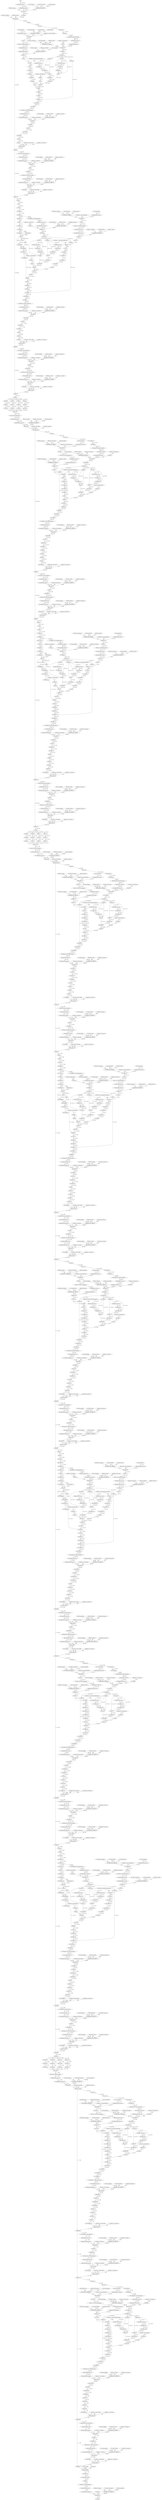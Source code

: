 strict digraph {
"0 features_1_0_attn_qkv_bias" [id=0, type="get_attr"];
"1 features_1_0_attn_proj_bias" [id=1, type="get_attr"];
"2 features_1_0_attn_logit_scale" [id=2, type="get_attr"];
"3 features_1_1_attn_qkv_bias" [id=3, type="get_attr"];
"4 features_1_1_attn_proj_bias" [id=4, type="get_attr"];
"5 features_1_1_attn_logit_scale" [id=5, type="get_attr"];
"6 features_3_0_attn_qkv_bias" [id=6, type="get_attr"];
"7 features_3_0_attn_proj_bias" [id=7, type="get_attr"];
"8 features_3_0_attn_logit_scale" [id=8, type="get_attr"];
"9 features_3_1_attn_qkv_bias" [id=9, type="get_attr"];
"10 features_3_1_attn_proj_bias" [id=10, type="get_attr"];
"11 features_3_1_attn_logit_scale" [id=11, type="get_attr"];
"12 features_5_0_attn_qkv_bias" [id=12, type="get_attr"];
"13 features_5_0_attn_proj_bias" [id=13, type="get_attr"];
"14 features_5_0_attn_logit_scale" [id=14, type="get_attr"];
"15 features_5_1_attn_qkv_bias" [id=15, type="get_attr"];
"16 features_5_1_attn_proj_bias" [id=16, type="get_attr"];
"17 features_5_1_attn_logit_scale" [id=17, type="get_attr"];
"18 features_5_2_attn_qkv_bias" [id=18, type="get_attr"];
"19 features_5_2_attn_proj_bias" [id=19, type="get_attr"];
"20 features_5_2_attn_logit_scale" [id=20, type="get_attr"];
"21 features_5_3_attn_qkv_bias" [id=21, type="get_attr"];
"22 features_5_3_attn_proj_bias" [id=22, type="get_attr"];
"23 features_5_3_attn_logit_scale" [id=23, type="get_attr"];
"24 features_5_4_attn_qkv_bias" [id=24, type="get_attr"];
"25 features_5_4_attn_proj_bias" [id=25, type="get_attr"];
"26 features_5_4_attn_logit_scale" [id=26, type="get_attr"];
"27 features_5_5_attn_qkv_bias" [id=27, type="get_attr"];
"28 features_5_5_attn_proj_bias" [id=28, type="get_attr"];
"29 features_5_5_attn_logit_scale" [id=29, type="get_attr"];
"30 features_7_0_attn_qkv_bias" [id=30, type="get_attr"];
"31 features_7_0_attn_proj_bias" [id=31, type="get_attr"];
"32 features_7_0_attn_logit_scale" [id=32, type="get_attr"];
"33 features_7_1_attn_qkv_bias" [id=33, type="get_attr"];
"34 features_7_1_attn_proj_bias" [id=34, type="get_attr"];
"35 features_7_1_attn_logit_scale" [id=35, type="get_attr"];
"36 features_0_0_bias" [id=36, type="get_attr"];
"37 features_0_2_weight" [id=37, type="get_attr"];
"38 features_0_2_bias" [id=38, type="get_attr"];
"39 features_1_0_attn_cpb_mlp_0_bias" [id=39, type="get_attr"];
"40 features_1_0_norm1_weight" [id=40, type="get_attr"];
"41 features_1_0_norm1_bias" [id=41, type="get_attr"];
"42 features_1_0_mlp_0_bias" [id=42, type="get_attr"];
"43 features_1_0_mlp_3_bias" [id=43, type="get_attr"];
"44 features_1_0_norm2_weight" [id=44, type="get_attr"];
"45 features_1_0_norm2_bias" [id=45, type="get_attr"];
"46 features_1_1_attn_cpb_mlp_0_bias" [id=46, type="get_attr"];
"47 features_1_1_norm1_weight" [id=47, type="get_attr"];
"48 features_1_1_norm1_bias" [id=48, type="get_attr"];
"49 features_1_1_mlp_0_bias" [id=49, type="get_attr"];
"50 features_1_1_mlp_3_bias" [id=50, type="get_attr"];
"51 features_1_1_norm2_weight" [id=51, type="get_attr"];
"52 features_1_1_norm2_bias" [id=52, type="get_attr"];
"53 features_2_norm_weight" [id=53, type="get_attr"];
"54 features_2_norm_bias" [id=54, type="get_attr"];
"55 features_3_0_attn_cpb_mlp_0_bias" [id=55, type="get_attr"];
"56 features_3_0_norm1_weight" [id=56, type="get_attr"];
"57 features_3_0_norm1_bias" [id=57, type="get_attr"];
"58 features_3_0_mlp_0_bias" [id=58, type="get_attr"];
"59 features_3_0_mlp_3_bias" [id=59, type="get_attr"];
"60 features_3_0_norm2_weight" [id=60, type="get_attr"];
"61 features_3_0_norm2_bias" [id=61, type="get_attr"];
"62 features_3_1_attn_cpb_mlp_0_bias" [id=62, type="get_attr"];
"63 features_3_1_norm1_weight" [id=63, type="get_attr"];
"64 features_3_1_norm1_bias" [id=64, type="get_attr"];
"65 features_3_1_mlp_0_bias" [id=65, type="get_attr"];
"66 features_3_1_mlp_3_bias" [id=66, type="get_attr"];
"67 features_3_1_norm2_weight" [id=67, type="get_attr"];
"68 features_3_1_norm2_bias" [id=68, type="get_attr"];
"69 features_4_norm_weight" [id=69, type="get_attr"];
"70 features_4_norm_bias" [id=70, type="get_attr"];
"71 features_5_0_attn_cpb_mlp_0_bias" [id=71, type="get_attr"];
"72 features_5_0_norm1_weight" [id=72, type="get_attr"];
"73 features_5_0_norm1_bias" [id=73, type="get_attr"];
"74 features_5_0_mlp_0_bias" [id=74, type="get_attr"];
"75 features_5_0_mlp_3_bias" [id=75, type="get_attr"];
"76 features_5_0_norm2_weight" [id=76, type="get_attr"];
"77 features_5_0_norm2_bias" [id=77, type="get_attr"];
"78 features_5_1_attn_cpb_mlp_0_bias" [id=78, type="get_attr"];
"79 features_5_1_norm1_weight" [id=79, type="get_attr"];
"80 features_5_1_norm1_bias" [id=80, type="get_attr"];
"81 features_5_1_mlp_0_bias" [id=81, type="get_attr"];
"82 features_5_1_mlp_3_bias" [id=82, type="get_attr"];
"83 features_5_1_norm2_weight" [id=83, type="get_attr"];
"84 features_5_1_norm2_bias" [id=84, type="get_attr"];
"85 features_5_2_attn_cpb_mlp_0_bias" [id=85, type="get_attr"];
"86 features_5_2_norm1_weight" [id=86, type="get_attr"];
"87 features_5_2_norm1_bias" [id=87, type="get_attr"];
"88 features_5_2_mlp_0_bias" [id=88, type="get_attr"];
"89 features_5_2_mlp_3_bias" [id=89, type="get_attr"];
"90 features_5_2_norm2_weight" [id=90, type="get_attr"];
"91 features_5_2_norm2_bias" [id=91, type="get_attr"];
"92 features_5_3_attn_cpb_mlp_0_bias" [id=92, type="get_attr"];
"93 features_5_3_norm1_weight" [id=93, type="get_attr"];
"94 features_5_3_norm1_bias" [id=94, type="get_attr"];
"95 features_5_3_mlp_0_bias" [id=95, type="get_attr"];
"96 features_5_3_mlp_3_bias" [id=96, type="get_attr"];
"97 features_5_3_norm2_weight" [id=97, type="get_attr"];
"98 features_5_3_norm2_bias" [id=98, type="get_attr"];
"99 features_5_4_attn_cpb_mlp_0_bias" [id=99, type="get_attr"];
"100 features_5_4_norm1_weight" [id=100, type="get_attr"];
"101 features_5_4_norm1_bias" [id=101, type="get_attr"];
"102 features_5_4_mlp_0_bias" [id=102, type="get_attr"];
"103 features_5_4_mlp_3_bias" [id=103, type="get_attr"];
"104 features_5_4_norm2_weight" [id=104, type="get_attr"];
"105 features_5_4_norm2_bias" [id=105, type="get_attr"];
"106 features_5_5_attn_cpb_mlp_0_bias" [id=106, type="get_attr"];
"107 features_5_5_norm1_weight" [id=107, type="get_attr"];
"108 features_5_5_norm1_bias" [id=108, type="get_attr"];
"109 features_5_5_mlp_0_bias" [id=109, type="get_attr"];
"110 features_5_5_mlp_3_bias" [id=110, type="get_attr"];
"111 features_5_5_norm2_weight" [id=111, type="get_attr"];
"112 features_5_5_norm2_bias" [id=112, type="get_attr"];
"113 features_6_norm_weight" [id=113, type="get_attr"];
"114 features_6_norm_bias" [id=114, type="get_attr"];
"115 features_7_0_attn_cpb_mlp_0_bias" [id=115, type="get_attr"];
"116 features_7_0_norm1_weight" [id=116, type="get_attr"];
"117 features_7_0_norm1_bias" [id=117, type="get_attr"];
"118 features_7_0_mlp_0_bias" [id=118, type="get_attr"];
"119 features_7_0_mlp_3_bias" [id=119, type="get_attr"];
"120 features_7_0_norm2_weight" [id=120, type="get_attr"];
"121 features_7_0_norm2_bias" [id=121, type="get_attr"];
"122 features_7_1_attn_cpb_mlp_0_bias" [id=122, type="get_attr"];
"123 features_7_1_norm1_weight" [id=123, type="get_attr"];
"124 features_7_1_norm1_bias" [id=124, type="get_attr"];
"125 features_7_1_mlp_0_bias" [id=125, type="get_attr"];
"126 features_7_1_mlp_3_bias" [id=126, type="get_attr"];
"127 features_7_1_norm2_weight" [id=127, type="get_attr"];
"128 features_7_1_norm2_bias" [id=128, type="get_attr"];
"129 norm_weight" [id=129, type="get_attr"];
"130 norm_bias" [id=130, type="get_attr"];
"131 head_bias" [id=131, type="get_attr"];
"132 features_1_0_attn_relative_position_index" [id=132, type="get_attr"];
"133 features_1_1_attn_relative_position_index" [id=133, type="get_attr"];
"134 features_3_0_attn_relative_position_index" [id=134, type="get_attr"];
"135 features_3_1_attn_relative_position_index" [id=135, type="get_attr"];
"136 features_5_0_attn_relative_position_index" [id=136, type="get_attr"];
"137 features_5_1_attn_relative_position_index" [id=137, type="get_attr"];
"138 features_5_2_attn_relative_position_index" [id=138, type="get_attr"];
"139 features_5_3_attn_relative_position_index" [id=139, type="get_attr"];
"140 features_5_4_attn_relative_position_index" [id=140, type="get_attr"];
"141 features_5_5_attn_relative_position_index" [id=141, type="get_attr"];
"142 features_7_0_attn_relative_position_index" [id=142, type="get_attr"];
"143 features_7_1_attn_relative_position_index" [id=143, type="get_attr"];
"144 x" [id=144, type=input];
"145 quantize_per_tensor_0" [id=145, type="quantize_per_tensor"];
"146 dequantize_per_tensor_1" [id=146, type="dequantize_per_tensor"];
"147 conv2d_scale_0" [id=147, type="get_attr"];
"148 conv2d_zero_point_0" [id=148, type="get_attr"];
"149 _frozen_param0" [id=149, type="get_attr"];
"150 dequantize_per_channel_2" [id=150, type="dequantize_per_channel"];
"151 conv2d" [id=151, type=conv2d];
"152 permute" [id=152, type=permute];
"153 layer_norm" [id=153, type="layer_norm"];
"154 _frozen_param1" [id=154, type="get_attr"];
"155 dequantize_per_tensor_3" [id=155, type="dequantize_per_tensor"];
"156 linear_scale_0" [id=156, type="get_attr"];
"157 linear_zero_point_0" [id=157, type="get_attr"];
"158 _frozen_param2" [id=158, type="get_attr"];
"159 dequantize_per_channel_4" [id=159, type="dequantize_per_channel"];
"160 linear" [id=160, type=linear];
"161 relu_" [id=161, type="relu_"];
"162 relu__0_0_nncf_smooth_quant_0" [id=162, type="call_module"];
"163 quantize_per_tensor_5" [id=163, type="quantize_per_tensor"];
"164 dequantize_per_tensor_6" [id=164, type="dequantize_per_tensor"];
"165 linear_1_scale_0" [id=165, type="get_attr"];
"166 linear_1_zero_point_0" [id=166, type="get_attr"];
"167 _frozen_param3" [id=167, type="get_attr"];
"168 dequantize_per_channel_7" [id=168, type="dequantize_per_channel"];
"169 linear_1" [id=169, type=linear];
"170 view" [id=170, type=view];
"171 index" [id=171, type=index];
"172 view_1" [id=172, type=view];
"173 permute_1" [id=173, type=permute];
"174 contiguous" [id=174, type=contiguous];
"175 unsqueeze" [id=175, type=unsqueeze];
"176 sigmoid" [id=176, type=sigmoid];
"177 mul" [id=177, type=mul];
"178 pad" [id=178, type=pad];
"179 view_2" [id=179, type=view];
"180 permute_2" [id=180, type=permute];
"181 reshape" [id=181, type=reshape];
"182 clone" [id=182, type=clone];
"183 reshape_0_0_nncf_smooth_quant_0" [id=183, type="call_module"];
"184 quantize_per_tensor_8" [id=184, type="quantize_per_tensor"];
"185 dequantize_per_tensor_9" [id=185, type="dequantize_per_tensor"];
"186 linear_2_scale_0" [id=186, type="get_attr"];
"187 linear_2_zero_point_0" [id=187, type="get_attr"];
"188 _frozen_param4" [id=188, type="get_attr"];
"189 dequantize_per_channel_10" [id=189, type="dequantize_per_channel"];
"190 linear_2" [id=190, type=linear];
"191 reshape_1" [id=191, type=reshape];
"192 permute_3" [id=192, type=permute];
"193 select" [id=193, type=select];
"194 select_1" [id=194, type=select];
"195 select_2" [id=195, type=select];
"196 linalg_vector_norm" [id=196, type="linalg_vector_norm"];
"197 clamp_min" [id=197, type="clamp_min"];
"198 expand_as" [id=198, type="expand_as"];
"199 div" [id=199, type=div];
"200 linalg_vector_norm_1" [id=200, type="linalg_vector_norm"];
"201 clamp_min_1" [id=201, type="clamp_min"];
"202 expand_as_1" [id=202, type="expand_as"];
"203 div_1" [id=203, type=div];
"204 transpose" [id=204, type=transpose];
"205 matmul" [id=205, type=matmul];
"206 clamp" [id=206, type=clamp];
"207 exp" [id=207, type=exp];
"208 mul_1" [id=208, type=mul];
"209 add" [id=209, type=add];
"210 softmax" [id=210, type=softmax];
"211 dropout" [id=211, type=dropout];
"212 matmul_1" [id=212, type=matmul];
"213 transpose_1" [id=213, type=transpose];
"214 reshape_2" [id=214, type=reshape];
"215 reshape_2_0_0_nncf_smooth_quant_0" [id=215, type="call_module"];
"216 quantize_per_tensor_11" [id=216, type="quantize_per_tensor"];
"217 dequantize_per_tensor_12" [id=217, type="dequantize_per_tensor"];
"218 linear_3_scale_0" [id=218, type="get_attr"];
"219 linear_3_zero_point_0" [id=219, type="get_attr"];
"220 _frozen_param5" [id=220, type="get_attr"];
"221 dequantize_per_channel_13" [id=221, type="dequantize_per_channel"];
"222 linear_3" [id=222, type=linear];
"223 dropout_1" [id=223, type=dropout];
"224 view_3" [id=224, type=view];
"225 permute_4" [id=225, type=permute];
"226 reshape_3" [id=226, type=reshape];
"227 slice_2" [id=227, type=slice];
"228 slice_3" [id=228, type=slice];
"229 layer_norm_1" [id=229, type="layer_norm"];
"230 add_1" [id=230, type=add];
"231 add_1_0_0_nncf_smooth_quant_0" [id=231, type="call_module"];
"232 quantize_per_tensor_14" [id=232, type="quantize_per_tensor"];
"233 dequantize_per_tensor_15" [id=233, type="dequantize_per_tensor"];
"234 linear_4_scale_0" [id=234, type="get_attr"];
"235 linear_4_zero_point_0" [id=235, type="get_attr"];
"236 _frozen_param6" [id=236, type="get_attr"];
"237 dequantize_per_channel_16" [id=237, type="dequantize_per_channel"];
"238 linear_4" [id=238, type=linear];
"239 gelu" [id=239, type=gelu];
"240 dropout_2" [id=240, type=dropout];
"241 dropout_2_0_0_nncf_smooth_quant_0" [id=241, type="call_module"];
"242 quantize_per_tensor_17" [id=242, type="quantize_per_tensor"];
"243 dequantize_per_tensor_18" [id=243, type="dequantize_per_tensor"];
"244 linear_5_scale_0" [id=244, type="get_attr"];
"245 linear_5_zero_point_0" [id=245, type="get_attr"];
"246 _frozen_param7" [id=246, type="get_attr"];
"247 dequantize_per_channel_19" [id=247, type="dequantize_per_channel"];
"248 linear_5" [id=248, type=linear];
"249 dropout_3" [id=249, type=dropout];
"250 layer_norm_2" [id=250, type="layer_norm"];
"251 add_2" [id=251, type=add];
"252 _frozen_param8" [id=252, type="get_attr"];
"253 dequantize_per_tensor_20" [id=253, type="dequantize_per_tensor"];
"254 linear_6_scale_0" [id=254, type="get_attr"];
"255 linear_6_zero_point_0" [id=255, type="get_attr"];
"256 _frozen_param9" [id=256, type="get_attr"];
"257 dequantize_per_channel_21" [id=257, type="dequantize_per_channel"];
"258 linear_6" [id=258, type=linear];
"259 relu__1" [id=259, type="relu_"];
"260 relu__1_0_0_nncf_smooth_quant_0" [id=260, type="call_module"];
"261 quantize_per_tensor_22" [id=261, type="quantize_per_tensor"];
"262 dequantize_per_tensor_23" [id=262, type="dequantize_per_tensor"];
"263 linear_7_scale_0" [id=263, type="get_attr"];
"264 linear_7_zero_point_0" [id=264, type="get_attr"];
"265 _frozen_param10" [id=265, type="get_attr"];
"266 dequantize_per_channel_24" [id=266, type="dequantize_per_channel"];
"267 linear_7" [id=267, type=linear];
"268 view_4" [id=268, type=view];
"269 index_1" [id=269, type=index];
"270 view_5" [id=270, type=view];
"271 permute_5" [id=271, type=permute];
"272 contiguous_1" [id=272, type=contiguous];
"273 unsqueeze_1" [id=273, type=unsqueeze];
"274 sigmoid_1" [id=274, type=sigmoid];
"275 mul_2" [id=275, type=mul];
"276 pad_1" [id=276, type=pad];
"277 roll" [id=277, type=roll];
"278 view_6" [id=278, type=view];
"279 permute_6" [id=279, type=permute];
"280 reshape_4" [id=280, type=reshape];
"281 clone_1" [id=281, type=clone];
"282 reshape_4_0_0_nncf_smooth_quant_0" [id=282, type="call_module"];
"283 quantize_per_tensor_25" [id=283, type="quantize_per_tensor"];
"284 dequantize_per_tensor_26" [id=284, type="dequantize_per_tensor"];
"285 linear_8_scale_0" [id=285, type="get_attr"];
"286 linear_8_zero_point_0" [id=286, type="get_attr"];
"287 _frozen_param11" [id=287, type="get_attr"];
"288 dequantize_per_channel_27" [id=288, type="dequantize_per_channel"];
"289 linear_8" [id=289, type=linear];
"290 reshape_5" [id=290, type=reshape];
"291 permute_7" [id=291, type=permute];
"292 select_3" [id=292, type=select];
"293 select_4" [id=293, type=select];
"294 select_5" [id=294, type=select];
"295 linalg_vector_norm_2" [id=295, type="linalg_vector_norm"];
"296 clamp_min_2" [id=296, type="clamp_min"];
"297 expand_as_2" [id=297, type="expand_as"];
"298 div_2" [id=298, type=div];
"299 linalg_vector_norm_3" [id=299, type="linalg_vector_norm"];
"300 clamp_min_3" [id=300, type="clamp_min"];
"301 expand_as_3" [id=301, type="expand_as"];
"302 div_3" [id=302, type=div];
"303 transpose_2" [id=303, type=transpose];
"304 matmul_2" [id=304, type=matmul];
"305 clamp_1" [id=305, type=clamp];
"306 exp_1" [id=306, type=exp];
"307 mul_3" [id=307, type=mul];
"308 add_3" [id=308, type=add];
"309 new_zeros" [id=309, type="new_zeros"];
"310 view_7" [id=310, type=view];
"311 permute_8" [id=311, type=permute];
"312 reshape_6" [id=312, type=reshape];
"313 unsqueeze_2" [id=313, type=unsqueeze];
"314 unsqueeze_3" [id=314, type=unsqueeze];
"315 sub" [id=315, type=sub];
"316 ne" [id=316, type=ne];
"317 masked_fill" [id=317, type="masked_fill"];
"318 eq" [id=318, type=eq];
"319 masked_fill_1" [id=319, type="masked_fill"];
"320 view_8" [id=320, type=view];
"321 unsqueeze_4" [id=321, type=unsqueeze];
"322 unsqueeze_5" [id=322, type=unsqueeze];
"323 add_4" [id=323, type=add];
"324 view_9" [id=324, type=view];
"325 softmax_1" [id=325, type=softmax];
"326 dropout_4" [id=326, type=dropout];
"327 matmul_3" [id=327, type=matmul];
"328 transpose_3" [id=328, type=transpose];
"329 reshape_7" [id=329, type=reshape];
"330 reshape_7_0_0_nncf_smooth_quant_0" [id=330, type="call_module"];
"331 quantize_per_tensor_28" [id=331, type="quantize_per_tensor"];
"332 dequantize_per_tensor_29" [id=332, type="dequantize_per_tensor"];
"333 linear_9_scale_0" [id=333, type="get_attr"];
"334 linear_9_zero_point_0" [id=334, type="get_attr"];
"335 _frozen_param12" [id=335, type="get_attr"];
"336 dequantize_per_channel_30" [id=336, type="dequantize_per_channel"];
"337 linear_9" [id=337, type=linear];
"338 dropout_5" [id=338, type=dropout];
"339 view_10" [id=339, type=view];
"340 permute_9" [id=340, type=permute];
"341 reshape_8" [id=341, type=reshape];
"342 roll_1" [id=342, type=roll];
"343 slice_23" [id=343, type=slice];
"344 slice_24" [id=344, type=slice];
"345 layer_norm_3" [id=345, type="layer_norm"];
"346 add_5" [id=346, type=add];
"347 add_5_0_0_nncf_smooth_quant_0" [id=347, type="call_module"];
"348 quantize_per_tensor_31" [id=348, type="quantize_per_tensor"];
"349 dequantize_per_tensor_32" [id=349, type="dequantize_per_tensor"];
"350 linear_10_scale_0" [id=350, type="get_attr"];
"351 linear_10_zero_point_0" [id=351, type="get_attr"];
"352 _frozen_param13" [id=352, type="get_attr"];
"353 dequantize_per_channel_33" [id=353, type="dequantize_per_channel"];
"354 linear_10" [id=354, type=linear];
"355 gelu_1" [id=355, type=gelu];
"356 dropout_6" [id=356, type=dropout];
"357 dropout_6_0_0_nncf_smooth_quant_0" [id=357, type="call_module"];
"358 quantize_per_tensor_34" [id=358, type="quantize_per_tensor"];
"359 dequantize_per_tensor_35" [id=359, type="dequantize_per_tensor"];
"360 linear_11_scale_0" [id=360, type="get_attr"];
"361 linear_11_zero_point_0" [id=361, type="get_attr"];
"362 _frozen_param14" [id=362, type="get_attr"];
"363 dequantize_per_channel_36" [id=363, type="dequantize_per_channel"];
"364 linear_11" [id=364, type=linear];
"365 dropout_7" [id=365, type=dropout];
"366 layer_norm_4" [id=366, type="layer_norm"];
"367 add_6" [id=367, type=add];
"368 pad_2" [id=368, type=pad];
"369 slice_25" [id=369, type=slice];
"370 slice_26" [id=370, type=slice];
"371 slice_27" [id=371, type=slice];
"372 slice_28" [id=372, type=slice];
"373 slice_29" [id=373, type=slice];
"374 slice_30" [id=374, type=slice];
"375 slice_31" [id=375, type=slice];
"376 slice_32" [id=376, type=slice];
"377 slice_33" [id=377, type=slice];
"378 slice_34" [id=378, type=slice];
"379 slice_35" [id=379, type=slice];
"380 slice_36" [id=380, type=slice];
"381 cat" [id=381, type=cat];
"382 cat_0_0_nncf_smooth_quant_0" [id=382, type="call_module"];
"383 quantize_per_tensor_37" [id=383, type="quantize_per_tensor"];
"384 dequantize_per_tensor_38" [id=384, type="dequantize_per_tensor"];
"385 linear_12_scale_0" [id=385, type="get_attr"];
"386 linear_12_zero_point_0" [id=386, type="get_attr"];
"387 _frozen_param15" [id=387, type="get_attr"];
"388 dequantize_per_channel_39" [id=388, type="dequantize_per_channel"];
"389 linear_12" [id=389, type=linear];
"390 layer_norm_5" [id=390, type="layer_norm"];
"391 _frozen_param16" [id=391, type="get_attr"];
"392 dequantize_per_tensor_40" [id=392, type="dequantize_per_tensor"];
"393 linear_13_scale_0" [id=393, type="get_attr"];
"394 linear_13_zero_point_0" [id=394, type="get_attr"];
"395 _frozen_param17" [id=395, type="get_attr"];
"396 dequantize_per_channel_41" [id=396, type="dequantize_per_channel"];
"397 linear_13" [id=397, type=linear];
"398 relu__2" [id=398, type="relu_"];
"399 relu__2_0_0_nncf_smooth_quant_0" [id=399, type="call_module"];
"400 quantize_per_tensor_42" [id=400, type="quantize_per_tensor"];
"401 dequantize_per_tensor_43" [id=401, type="dequantize_per_tensor"];
"402 linear_14_scale_0" [id=402, type="get_attr"];
"403 linear_14_zero_point_0" [id=403, type="get_attr"];
"404 _frozen_param18" [id=404, type="get_attr"];
"405 dequantize_per_channel_44" [id=405, type="dequantize_per_channel"];
"406 linear_14" [id=406, type=linear];
"407 view_11" [id=407, type=view];
"408 index_2" [id=408, type=index];
"409 view_12" [id=409, type=view];
"410 permute_10" [id=410, type=permute];
"411 contiguous_2" [id=411, type=contiguous];
"412 unsqueeze_6" [id=412, type=unsqueeze];
"413 sigmoid_2" [id=413, type=sigmoid];
"414 mul_4" [id=414, type=mul];
"415 pad_3" [id=415, type=pad];
"416 view_13" [id=416, type=view];
"417 permute_11" [id=417, type=permute];
"418 reshape_9" [id=418, type=reshape];
"419 clone_2" [id=419, type=clone];
"420 reshape_9_0_0_nncf_smooth_quant_0" [id=420, type="call_module"];
"421 quantize_per_tensor_45" [id=421, type="quantize_per_tensor"];
"422 dequantize_per_tensor_46" [id=422, type="dequantize_per_tensor"];
"423 linear_15_scale_0" [id=423, type="get_attr"];
"424 linear_15_zero_point_0" [id=424, type="get_attr"];
"425 _frozen_param19" [id=425, type="get_attr"];
"426 dequantize_per_channel_47" [id=426, type="dequantize_per_channel"];
"427 linear_15" [id=427, type=linear];
"428 reshape_10" [id=428, type=reshape];
"429 permute_12" [id=429, type=permute];
"430 select_6" [id=430, type=select];
"431 select_7" [id=431, type=select];
"432 select_8" [id=432, type=select];
"433 linalg_vector_norm_4" [id=433, type="linalg_vector_norm"];
"434 clamp_min_4" [id=434, type="clamp_min"];
"435 expand_as_4" [id=435, type="expand_as"];
"436 div_4" [id=436, type=div];
"437 linalg_vector_norm_5" [id=437, type="linalg_vector_norm"];
"438 clamp_min_5" [id=438, type="clamp_min"];
"439 expand_as_5" [id=439, type="expand_as"];
"440 div_5" [id=440, type=div];
"441 transpose_4" [id=441, type=transpose];
"442 matmul_4" [id=442, type=matmul];
"443 clamp_2" [id=443, type=clamp];
"444 exp_2" [id=444, type=exp];
"445 mul_5" [id=445, type=mul];
"446 add_7" [id=446, type=add];
"447 softmax_2" [id=447, type=softmax];
"448 dropout_8" [id=448, type=dropout];
"449 matmul_5" [id=449, type=matmul];
"450 transpose_5" [id=450, type=transpose];
"451 reshape_11" [id=451, type=reshape];
"452 reshape_11_0_0_nncf_smooth_quant_0" [id=452, type="call_module"];
"453 quantize_per_tensor_48" [id=453, type="quantize_per_tensor"];
"454 dequantize_per_tensor_49" [id=454, type="dequantize_per_tensor"];
"455 linear_16_scale_0" [id=455, type="get_attr"];
"456 linear_16_zero_point_0" [id=456, type="get_attr"];
"457 _frozen_param20" [id=457, type="get_attr"];
"458 dequantize_per_channel_50" [id=458, type="dequantize_per_channel"];
"459 linear_16" [id=459, type=linear];
"460 dropout_9" [id=460, type=dropout];
"461 view_14" [id=461, type=view];
"462 permute_13" [id=462, type=permute];
"463 reshape_12" [id=463, type=reshape];
"464 slice_38" [id=464, type=slice];
"465 slice_39" [id=465, type=slice];
"466 slice_40" [id=466, type=slice];
"467 slice_41" [id=467, type=slice];
"468 contiguous_3" [id=468, type=contiguous];
"469 layer_norm_6" [id=469, type="layer_norm"];
"470 add_8" [id=470, type=add];
"471 add_8_0_0_nncf_smooth_quant_0" [id=471, type="call_module"];
"472 quantize_per_tensor_51" [id=472, type="quantize_per_tensor"];
"473 dequantize_per_tensor_52" [id=473, type="dequantize_per_tensor"];
"474 linear_17_scale_0" [id=474, type="get_attr"];
"475 linear_17_zero_point_0" [id=475, type="get_attr"];
"476 _frozen_param21" [id=476, type="get_attr"];
"477 dequantize_per_channel_53" [id=477, type="dequantize_per_channel"];
"478 linear_17" [id=478, type=linear];
"479 gelu_2" [id=479, type=gelu];
"480 dropout_10" [id=480, type=dropout];
"481 dropout_10_0_0_nncf_smooth_quant_0" [id=481, type="call_module"];
"482 quantize_per_tensor_54" [id=482, type="quantize_per_tensor"];
"483 dequantize_per_tensor_55" [id=483, type="dequantize_per_tensor"];
"484 linear_18_scale_0" [id=484, type="get_attr"];
"485 linear_18_zero_point_0" [id=485, type="get_attr"];
"486 _frozen_param22" [id=486, type="get_attr"];
"487 dequantize_per_channel_56" [id=487, type="dequantize_per_channel"];
"488 linear_18" [id=488, type=linear];
"489 dropout_11" [id=489, type=dropout];
"490 layer_norm_7" [id=490, type="layer_norm"];
"491 add_9" [id=491, type=add];
"492 _frozen_param23" [id=492, type="get_attr"];
"493 dequantize_per_tensor_57" [id=493, type="dequantize_per_tensor"];
"494 linear_19_scale_0" [id=494, type="get_attr"];
"495 linear_19_zero_point_0" [id=495, type="get_attr"];
"496 _frozen_param24" [id=496, type="get_attr"];
"497 dequantize_per_channel_58" [id=497, type="dequantize_per_channel"];
"498 linear_19" [id=498, type=linear];
"499 relu__3" [id=499, type="relu_"];
"500 relu__3_0_0_nncf_smooth_quant_0" [id=500, type="call_module"];
"501 quantize_per_tensor_59" [id=501, type="quantize_per_tensor"];
"502 dequantize_per_tensor_60" [id=502, type="dequantize_per_tensor"];
"503 linear_20_scale_0" [id=503, type="get_attr"];
"504 linear_20_zero_point_0" [id=504, type="get_attr"];
"505 _frozen_param25" [id=505, type="get_attr"];
"506 dequantize_per_channel_61" [id=506, type="dequantize_per_channel"];
"507 linear_20" [id=507, type=linear];
"508 view_15" [id=508, type=view];
"509 index_3" [id=509, type=index];
"510 view_16" [id=510, type=view];
"511 permute_14" [id=511, type=permute];
"512 contiguous_4" [id=512, type=contiguous];
"513 unsqueeze_7" [id=513, type=unsqueeze];
"514 sigmoid_3" [id=514, type=sigmoid];
"515 mul_6" [id=515, type=mul];
"516 pad_4" [id=516, type=pad];
"517 roll_2" [id=517, type=roll];
"518 view_17" [id=518, type=view];
"519 permute_15" [id=519, type=permute];
"520 reshape_13" [id=520, type=reshape];
"521 clone_3" [id=521, type=clone];
"522 reshape_13_0_0_nncf_smooth_quant_0" [id=522, type="call_module"];
"523 quantize_per_tensor_62" [id=523, type="quantize_per_tensor"];
"524 dequantize_per_tensor_63" [id=524, type="dequantize_per_tensor"];
"525 linear_21_scale_0" [id=525, type="get_attr"];
"526 linear_21_zero_point_0" [id=526, type="get_attr"];
"527 _frozen_param26" [id=527, type="get_attr"];
"528 dequantize_per_channel_64" [id=528, type="dequantize_per_channel"];
"529 linear_21" [id=529, type=linear];
"530 reshape_14" [id=530, type=reshape];
"531 permute_16" [id=531, type=permute];
"532 select_9" [id=532, type=select];
"533 select_10" [id=533, type=select];
"534 select_11" [id=534, type=select];
"535 linalg_vector_norm_6" [id=535, type="linalg_vector_norm"];
"536 clamp_min_6" [id=536, type="clamp_min"];
"537 expand_as_6" [id=537, type="expand_as"];
"538 div_6" [id=538, type=div];
"539 linalg_vector_norm_7" [id=539, type="linalg_vector_norm"];
"540 clamp_min_7" [id=540, type="clamp_min"];
"541 expand_as_7" [id=541, type="expand_as"];
"542 div_7" [id=542, type=div];
"543 transpose_6" [id=543, type=transpose];
"544 matmul_6" [id=544, type=matmul];
"545 clamp_3" [id=545, type=clamp];
"546 exp_3" [id=546, type=exp];
"547 mul_7" [id=547, type=mul];
"548 add_10" [id=548, type=add];
"549 new_zeros_1" [id=549, type="new_zeros"];
"550 view_18" [id=550, type=view];
"551 permute_17" [id=551, type=permute];
"552 reshape_15" [id=552, type=reshape];
"553 unsqueeze_8" [id=553, type=unsqueeze];
"554 unsqueeze_9" [id=554, type=unsqueeze];
"555 sub_1" [id=555, type=sub];
"556 ne_1" [id=556, type=ne];
"557 masked_fill_2" [id=557, type="masked_fill"];
"558 eq_1" [id=558, type=eq];
"559 masked_fill_3" [id=559, type="masked_fill"];
"560 view_19" [id=560, type=view];
"561 unsqueeze_10" [id=561, type=unsqueeze];
"562 unsqueeze_11" [id=562, type=unsqueeze];
"563 add_11" [id=563, type=add];
"564 view_20" [id=564, type=view];
"565 softmax_3" [id=565, type=softmax];
"566 dropout_12" [id=566, type=dropout];
"567 matmul_7" [id=567, type=matmul];
"568 transpose_7" [id=568, type=transpose];
"569 reshape_16" [id=569, type=reshape];
"570 reshape_16_0_0_nncf_smooth_quant_0" [id=570, type="call_module"];
"571 quantize_per_tensor_65" [id=571, type="quantize_per_tensor"];
"572 dequantize_per_tensor_66" [id=572, type="dequantize_per_tensor"];
"573 linear_22_scale_0" [id=573, type="get_attr"];
"574 linear_22_zero_point_0" [id=574, type="get_attr"];
"575 _frozen_param27" [id=575, type="get_attr"];
"576 dequantize_per_channel_67" [id=576, type="dequantize_per_channel"];
"577 linear_22" [id=577, type=linear];
"578 dropout_13" [id=578, type=dropout];
"579 view_21" [id=579, type=view];
"580 permute_18" [id=580, type=permute];
"581 reshape_17" [id=581, type=reshape];
"582 roll_3" [id=582, type=roll];
"583 slice_61" [id=583, type=slice];
"584 slice_62" [id=584, type=slice];
"585 slice_63" [id=585, type=slice];
"586 slice_64" [id=586, type=slice];
"587 contiguous_5" [id=587, type=contiguous];
"588 layer_norm_8" [id=588, type="layer_norm"];
"589 add_12" [id=589, type=add];
"590 add_12_0_0_nncf_smooth_quant_0" [id=590, type="call_module"];
"591 quantize_per_tensor_68" [id=591, type="quantize_per_tensor"];
"592 dequantize_per_tensor_69" [id=592, type="dequantize_per_tensor"];
"593 linear_23_scale_0" [id=593, type="get_attr"];
"594 linear_23_zero_point_0" [id=594, type="get_attr"];
"595 _frozen_param28" [id=595, type="get_attr"];
"596 dequantize_per_channel_70" [id=596, type="dequantize_per_channel"];
"597 linear_23" [id=597, type=linear];
"598 gelu_3" [id=598, type=gelu];
"599 dropout_14" [id=599, type=dropout];
"600 dropout_14_0_0_nncf_smooth_quant_0" [id=600, type="call_module"];
"601 quantize_per_tensor_71" [id=601, type="quantize_per_tensor"];
"602 dequantize_per_tensor_72" [id=602, type="dequantize_per_tensor"];
"603 linear_24_scale_0" [id=603, type="get_attr"];
"604 linear_24_zero_point_0" [id=604, type="get_attr"];
"605 _frozen_param29" [id=605, type="get_attr"];
"606 dequantize_per_channel_73" [id=606, type="dequantize_per_channel"];
"607 linear_24" [id=607, type=linear];
"608 dropout_15" [id=608, type=dropout];
"609 layer_norm_9" [id=609, type="layer_norm"];
"610 add_13" [id=610, type=add];
"611 pad_5" [id=611, type=pad];
"612 slice_65" [id=612, type=slice];
"613 slice_66" [id=613, type=slice];
"614 slice_67" [id=614, type=slice];
"615 slice_68" [id=615, type=slice];
"616 slice_69" [id=616, type=slice];
"617 slice_70" [id=617, type=slice];
"618 slice_71" [id=618, type=slice];
"619 slice_72" [id=619, type=slice];
"620 slice_73" [id=620, type=slice];
"621 slice_74" [id=621, type=slice];
"622 slice_75" [id=622, type=slice];
"623 slice_76" [id=623, type=slice];
"624 cat_1" [id=624, type=cat];
"625 cat_1_0_0_nncf_smooth_quant_0" [id=625, type="call_module"];
"626 quantize_per_tensor_74" [id=626, type="quantize_per_tensor"];
"627 dequantize_per_tensor_75" [id=627, type="dequantize_per_tensor"];
"628 linear_25_scale_0" [id=628, type="get_attr"];
"629 linear_25_zero_point_0" [id=629, type="get_attr"];
"630 _frozen_param30" [id=630, type="get_attr"];
"631 dequantize_per_channel_76" [id=631, type="dequantize_per_channel"];
"632 linear_25" [id=632, type=linear];
"633 layer_norm_10" [id=633, type="layer_norm"];
"634 _frozen_param31" [id=634, type="get_attr"];
"635 dequantize_per_tensor_77" [id=635, type="dequantize_per_tensor"];
"636 linear_26_scale_0" [id=636, type="get_attr"];
"637 linear_26_zero_point_0" [id=637, type="get_attr"];
"638 _frozen_param32" [id=638, type="get_attr"];
"639 dequantize_per_channel_78" [id=639, type="dequantize_per_channel"];
"640 linear_26" [id=640, type=linear];
"641 relu__4" [id=641, type="relu_"];
"642 relu__4_0_0_nncf_smooth_quant_0" [id=642, type="call_module"];
"643 quantize_per_tensor_79" [id=643, type="quantize_per_tensor"];
"644 dequantize_per_tensor_80" [id=644, type="dequantize_per_tensor"];
"645 linear_27_scale_0" [id=645, type="get_attr"];
"646 linear_27_zero_point_0" [id=646, type="get_attr"];
"647 _frozen_param33" [id=647, type="get_attr"];
"648 dequantize_per_channel_81" [id=648, type="dequantize_per_channel"];
"649 linear_27" [id=649, type=linear];
"650 view_22" [id=650, type=view];
"651 index_4" [id=651, type=index];
"652 view_23" [id=652, type=view];
"653 permute_19" [id=653, type=permute];
"654 contiguous_6" [id=654, type=contiguous];
"655 unsqueeze_12" [id=655, type=unsqueeze];
"656 sigmoid_4" [id=656, type=sigmoid];
"657 mul_8" [id=657, type=mul];
"658 pad_6" [id=658, type=pad];
"659 view_24" [id=659, type=view];
"660 permute_20" [id=660, type=permute];
"661 reshape_18" [id=661, type=reshape];
"662 clone_4" [id=662, type=clone];
"663 reshape_18_0_0_nncf_smooth_quant_0" [id=663, type="call_module"];
"664 quantize_per_tensor_82" [id=664, type="quantize_per_tensor"];
"665 dequantize_per_tensor_83" [id=665, type="dequantize_per_tensor"];
"666 linear_28_scale_0" [id=666, type="get_attr"];
"667 linear_28_zero_point_0" [id=667, type="get_attr"];
"668 _frozen_param34" [id=668, type="get_attr"];
"669 dequantize_per_channel_84" [id=669, type="dequantize_per_channel"];
"670 linear_28" [id=670, type=linear];
"671 reshape_19" [id=671, type=reshape];
"672 permute_21" [id=672, type=permute];
"673 select_12" [id=673, type=select];
"674 select_13" [id=674, type=select];
"675 select_14" [id=675, type=select];
"676 linalg_vector_norm_8" [id=676, type="linalg_vector_norm"];
"677 clamp_min_8" [id=677, type="clamp_min"];
"678 expand_as_8" [id=678, type="expand_as"];
"679 div_8" [id=679, type=div];
"680 linalg_vector_norm_9" [id=680, type="linalg_vector_norm"];
"681 clamp_min_9" [id=681, type="clamp_min"];
"682 expand_as_9" [id=682, type="expand_as"];
"683 div_9" [id=683, type=div];
"684 transpose_8" [id=684, type=transpose];
"685 matmul_8" [id=685, type=matmul];
"686 clamp_4" [id=686, type=clamp];
"687 exp_4" [id=687, type=exp];
"688 mul_9" [id=688, type=mul];
"689 add_14" [id=689, type=add];
"690 softmax_4" [id=690, type=softmax];
"691 dropout_16" [id=691, type=dropout];
"692 matmul_9" [id=692, type=matmul];
"693 transpose_9" [id=693, type=transpose];
"694 reshape_20" [id=694, type=reshape];
"695 reshape_20_0_0_nncf_smooth_quant_0" [id=695, type="call_module"];
"696 quantize_per_tensor_85" [id=696, type="quantize_per_tensor"];
"697 dequantize_per_tensor_86" [id=697, type="dequantize_per_tensor"];
"698 linear_29_scale_0" [id=698, type="get_attr"];
"699 linear_29_zero_point_0" [id=699, type="get_attr"];
"700 _frozen_param35" [id=700, type="get_attr"];
"701 dequantize_per_channel_87" [id=701, type="dequantize_per_channel"];
"702 linear_29" [id=702, type=linear];
"703 dropout_17" [id=703, type=dropout];
"704 view_25" [id=704, type=view];
"705 permute_22" [id=705, type=permute];
"706 reshape_21" [id=706, type=reshape];
"707 slice_78" [id=707, type=slice];
"708 slice_79" [id=708, type=slice];
"709 slice_80" [id=709, type=slice];
"710 slice_81" [id=710, type=slice];
"711 contiguous_7" [id=711, type=contiguous];
"712 layer_norm_11" [id=712, type="layer_norm"];
"713 add_15" [id=713, type=add];
"714 add_15_0_0_nncf_smooth_quant_0" [id=714, type="call_module"];
"715 quantize_per_tensor_88" [id=715, type="quantize_per_tensor"];
"716 dequantize_per_tensor_89" [id=716, type="dequantize_per_tensor"];
"717 linear_30_scale_0" [id=717, type="get_attr"];
"718 linear_30_zero_point_0" [id=718, type="get_attr"];
"719 _frozen_param36" [id=719, type="get_attr"];
"720 dequantize_per_channel_90" [id=720, type="dequantize_per_channel"];
"721 linear_30" [id=721, type=linear];
"722 gelu_4" [id=722, type=gelu];
"723 dropout_18" [id=723, type=dropout];
"724 dropout_18_0_0_nncf_smooth_quant_0" [id=724, type="call_module"];
"725 quantize_per_tensor_91" [id=725, type="quantize_per_tensor"];
"726 dequantize_per_tensor_92" [id=726, type="dequantize_per_tensor"];
"727 linear_31_scale_0" [id=727, type="get_attr"];
"728 linear_31_zero_point_0" [id=728, type="get_attr"];
"729 _frozen_param37" [id=729, type="get_attr"];
"730 dequantize_per_channel_93" [id=730, type="dequantize_per_channel"];
"731 linear_31" [id=731, type=linear];
"732 dropout_19" [id=732, type=dropout];
"733 layer_norm_12" [id=733, type="layer_norm"];
"734 add_16" [id=734, type=add];
"735 _frozen_param38" [id=735, type="get_attr"];
"736 dequantize_per_tensor_94" [id=736, type="dequantize_per_tensor"];
"737 linear_32_scale_0" [id=737, type="get_attr"];
"738 linear_32_zero_point_0" [id=738, type="get_attr"];
"739 _frozen_param39" [id=739, type="get_attr"];
"740 dequantize_per_channel_95" [id=740, type="dequantize_per_channel"];
"741 linear_32" [id=741, type=linear];
"742 relu__5" [id=742, type="relu_"];
"743 relu__5_0_0_nncf_smooth_quant_0" [id=743, type="call_module"];
"744 quantize_per_tensor_96" [id=744, type="quantize_per_tensor"];
"745 dequantize_per_tensor_97" [id=745, type="dequantize_per_tensor"];
"746 linear_33_scale_0" [id=746, type="get_attr"];
"747 linear_33_zero_point_0" [id=747, type="get_attr"];
"748 _frozen_param40" [id=748, type="get_attr"];
"749 dequantize_per_channel_98" [id=749, type="dequantize_per_channel"];
"750 linear_33" [id=750, type=linear];
"751 view_26" [id=751, type=view];
"752 index_5" [id=752, type=index];
"753 view_27" [id=753, type=view];
"754 permute_23" [id=754, type=permute];
"755 contiguous_8" [id=755, type=contiguous];
"756 unsqueeze_13" [id=756, type=unsqueeze];
"757 sigmoid_5" [id=757, type=sigmoid];
"758 mul_10" [id=758, type=mul];
"759 pad_7" [id=759, type=pad];
"760 roll_4" [id=760, type=roll];
"761 view_28" [id=761, type=view];
"762 permute_24" [id=762, type=permute];
"763 reshape_22" [id=763, type=reshape];
"764 clone_5" [id=764, type=clone];
"765 reshape_22_0_0_nncf_smooth_quant_0" [id=765, type="call_module"];
"766 quantize_per_tensor_99" [id=766, type="quantize_per_tensor"];
"767 dequantize_per_tensor_100" [id=767, type="dequantize_per_tensor"];
"768 linear_34_scale_0" [id=768, type="get_attr"];
"769 linear_34_zero_point_0" [id=769, type="get_attr"];
"770 _frozen_param41" [id=770, type="get_attr"];
"771 dequantize_per_channel_101" [id=771, type="dequantize_per_channel"];
"772 linear_34" [id=772, type=linear];
"773 reshape_23" [id=773, type=reshape];
"774 permute_25" [id=774, type=permute];
"775 select_15" [id=775, type=select];
"776 select_16" [id=776, type=select];
"777 select_17" [id=777, type=select];
"778 linalg_vector_norm_10" [id=778, type="linalg_vector_norm"];
"779 clamp_min_10" [id=779, type="clamp_min"];
"780 expand_as_10" [id=780, type="expand_as"];
"781 div_10" [id=781, type=div];
"782 linalg_vector_norm_11" [id=782, type="linalg_vector_norm"];
"783 clamp_min_11" [id=783, type="clamp_min"];
"784 expand_as_11" [id=784, type="expand_as"];
"785 div_11" [id=785, type=div];
"786 transpose_10" [id=786, type=transpose];
"787 matmul_10" [id=787, type=matmul];
"788 clamp_5" [id=788, type=clamp];
"789 exp_5" [id=789, type=exp];
"790 mul_11" [id=790, type=mul];
"791 add_17" [id=791, type=add];
"792 new_zeros_2" [id=792, type="new_zeros"];
"793 view_29" [id=793, type=view];
"794 permute_26" [id=794, type=permute];
"795 reshape_24" [id=795, type=reshape];
"796 unsqueeze_14" [id=796, type=unsqueeze];
"797 unsqueeze_15" [id=797, type=unsqueeze];
"798 sub_2" [id=798, type=sub];
"799 ne_2" [id=799, type=ne];
"800 masked_fill_4" [id=800, type="masked_fill"];
"801 eq_2" [id=801, type=eq];
"802 masked_fill_5" [id=802, type="masked_fill"];
"803 view_30" [id=803, type=view];
"804 unsqueeze_16" [id=804, type=unsqueeze];
"805 unsqueeze_17" [id=805, type=unsqueeze];
"806 add_18" [id=806, type=add];
"807 view_31" [id=807, type=view];
"808 softmax_5" [id=808, type=softmax];
"809 dropout_20" [id=809, type=dropout];
"810 matmul_11" [id=810, type=matmul];
"811 transpose_11" [id=811, type=transpose];
"812 reshape_25" [id=812, type=reshape];
"813 reshape_25_0_0_nncf_smooth_quant_0" [id=813, type="call_module"];
"814 quantize_per_tensor_102" [id=814, type="quantize_per_tensor"];
"815 dequantize_per_tensor_103" [id=815, type="dequantize_per_tensor"];
"816 linear_35_scale_0" [id=816, type="get_attr"];
"817 linear_35_zero_point_0" [id=817, type="get_attr"];
"818 _frozen_param42" [id=818, type="get_attr"];
"819 dequantize_per_channel_104" [id=819, type="dequantize_per_channel"];
"820 linear_35" [id=820, type=linear];
"821 dropout_21" [id=821, type=dropout];
"822 view_32" [id=822, type=view];
"823 permute_27" [id=823, type=permute];
"824 reshape_26" [id=824, type=reshape];
"825 roll_5" [id=825, type=roll];
"826 slice_101" [id=826, type=slice];
"827 slice_102" [id=827, type=slice];
"828 slice_103" [id=828, type=slice];
"829 slice_104" [id=829, type=slice];
"830 contiguous_9" [id=830, type=contiguous];
"831 layer_norm_13" [id=831, type="layer_norm"];
"832 add_19" [id=832, type=add];
"833 add_19_0_0_nncf_smooth_quant_0" [id=833, type="call_module"];
"834 quantize_per_tensor_105" [id=834, type="quantize_per_tensor"];
"835 dequantize_per_tensor_106" [id=835, type="dequantize_per_tensor"];
"836 linear_36_scale_0" [id=836, type="get_attr"];
"837 linear_36_zero_point_0" [id=837, type="get_attr"];
"838 _frozen_param43" [id=838, type="get_attr"];
"839 dequantize_per_channel_107" [id=839, type="dequantize_per_channel"];
"840 linear_36" [id=840, type=linear];
"841 gelu_5" [id=841, type=gelu];
"842 dropout_22" [id=842, type=dropout];
"843 dropout_22_0_0_nncf_smooth_quant_0" [id=843, type="call_module"];
"844 quantize_per_tensor_108" [id=844, type="quantize_per_tensor"];
"845 dequantize_per_tensor_109" [id=845, type="dequantize_per_tensor"];
"846 linear_37_scale_0" [id=846, type="get_attr"];
"847 linear_37_zero_point_0" [id=847, type="get_attr"];
"848 _frozen_param44" [id=848, type="get_attr"];
"849 dequantize_per_channel_110" [id=849, type="dequantize_per_channel"];
"850 linear_37" [id=850, type=linear];
"851 dropout_23" [id=851, type=dropout];
"852 layer_norm_14" [id=852, type="layer_norm"];
"853 add_20" [id=853, type=add];
"854 _frozen_param45" [id=854, type="get_attr"];
"855 dequantize_per_tensor_111" [id=855, type="dequantize_per_tensor"];
"856 linear_38_scale_0" [id=856, type="get_attr"];
"857 linear_38_zero_point_0" [id=857, type="get_attr"];
"858 _frozen_param46" [id=858, type="get_attr"];
"859 dequantize_per_channel_112" [id=859, type="dequantize_per_channel"];
"860 linear_38" [id=860, type=linear];
"861 relu__6" [id=861, type="relu_"];
"862 relu__6_0_0_nncf_smooth_quant_0" [id=862, type="call_module"];
"863 quantize_per_tensor_113" [id=863, type="quantize_per_tensor"];
"864 dequantize_per_tensor_114" [id=864, type="dequantize_per_tensor"];
"865 linear_39_scale_0" [id=865, type="get_attr"];
"866 linear_39_zero_point_0" [id=866, type="get_attr"];
"867 _frozen_param47" [id=867, type="get_attr"];
"868 dequantize_per_channel_115" [id=868, type="dequantize_per_channel"];
"869 linear_39" [id=869, type=linear];
"870 view_33" [id=870, type=view];
"871 index_6" [id=871, type=index];
"872 view_34" [id=872, type=view];
"873 permute_28" [id=873, type=permute];
"874 contiguous_10" [id=874, type=contiguous];
"875 unsqueeze_18" [id=875, type=unsqueeze];
"876 sigmoid_6" [id=876, type=sigmoid];
"877 mul_12" [id=877, type=mul];
"878 pad_8" [id=878, type=pad];
"879 view_35" [id=879, type=view];
"880 permute_29" [id=880, type=permute];
"881 reshape_27" [id=881, type=reshape];
"882 clone_6" [id=882, type=clone];
"883 reshape_27_0_0_nncf_smooth_quant_0" [id=883, type="call_module"];
"884 quantize_per_tensor_116" [id=884, type="quantize_per_tensor"];
"885 dequantize_per_tensor_117" [id=885, type="dequantize_per_tensor"];
"886 linear_40_scale_0" [id=886, type="get_attr"];
"887 linear_40_zero_point_0" [id=887, type="get_attr"];
"888 _frozen_param48" [id=888, type="get_attr"];
"889 dequantize_per_channel_118" [id=889, type="dequantize_per_channel"];
"890 linear_40" [id=890, type=linear];
"891 reshape_28" [id=891, type=reshape];
"892 permute_30" [id=892, type=permute];
"893 select_18" [id=893, type=select];
"894 select_19" [id=894, type=select];
"895 select_20" [id=895, type=select];
"896 linalg_vector_norm_12" [id=896, type="linalg_vector_norm"];
"897 clamp_min_12" [id=897, type="clamp_min"];
"898 expand_as_12" [id=898, type="expand_as"];
"899 div_12" [id=899, type=div];
"900 linalg_vector_norm_13" [id=900, type="linalg_vector_norm"];
"901 clamp_min_13" [id=901, type="clamp_min"];
"902 expand_as_13" [id=902, type="expand_as"];
"903 div_13" [id=903, type=div];
"904 transpose_12" [id=904, type=transpose];
"905 matmul_12" [id=905, type=matmul];
"906 clamp_6" [id=906, type=clamp];
"907 exp_6" [id=907, type=exp];
"908 mul_13" [id=908, type=mul];
"909 add_21" [id=909, type=add];
"910 softmax_6" [id=910, type=softmax];
"911 dropout_24" [id=911, type=dropout];
"912 matmul_13" [id=912, type=matmul];
"913 transpose_13" [id=913, type=transpose];
"914 reshape_29" [id=914, type=reshape];
"915 reshape_29_0_0_nncf_smooth_quant_0" [id=915, type="call_module"];
"916 quantize_per_tensor_119" [id=916, type="quantize_per_tensor"];
"917 dequantize_per_tensor_120" [id=917, type="dequantize_per_tensor"];
"918 linear_41_scale_0" [id=918, type="get_attr"];
"919 linear_41_zero_point_0" [id=919, type="get_attr"];
"920 _frozen_param49" [id=920, type="get_attr"];
"921 dequantize_per_channel_121" [id=921, type="dequantize_per_channel"];
"922 linear_41" [id=922, type=linear];
"923 dropout_25" [id=923, type=dropout];
"924 view_36" [id=924, type=view];
"925 permute_31" [id=925, type=permute];
"926 reshape_30" [id=926, type=reshape];
"927 slice_106" [id=927, type=slice];
"928 slice_107" [id=928, type=slice];
"929 slice_108" [id=929, type=slice];
"930 slice_109" [id=930, type=slice];
"931 contiguous_11" [id=931, type=contiguous];
"932 layer_norm_15" [id=932, type="layer_norm"];
"933 add_22" [id=933, type=add];
"934 add_22_0_0_nncf_smooth_quant_0" [id=934, type="call_module"];
"935 quantize_per_tensor_122" [id=935, type="quantize_per_tensor"];
"936 dequantize_per_tensor_123" [id=936, type="dequantize_per_tensor"];
"937 linear_42_scale_0" [id=937, type="get_attr"];
"938 linear_42_zero_point_0" [id=938, type="get_attr"];
"939 _frozen_param50" [id=939, type="get_attr"];
"940 dequantize_per_channel_124" [id=940, type="dequantize_per_channel"];
"941 linear_42" [id=941, type=linear];
"942 gelu_6" [id=942, type=gelu];
"943 dropout_26" [id=943, type=dropout];
"944 dropout_26_0_0_nncf_smooth_quant_0" [id=944, type="call_module"];
"945 quantize_per_tensor_125" [id=945, type="quantize_per_tensor"];
"946 dequantize_per_tensor_126" [id=946, type="dequantize_per_tensor"];
"947 linear_43_scale_0" [id=947, type="get_attr"];
"948 linear_43_zero_point_0" [id=948, type="get_attr"];
"949 _frozen_param51" [id=949, type="get_attr"];
"950 dequantize_per_channel_127" [id=950, type="dequantize_per_channel"];
"951 linear_43" [id=951, type=linear];
"952 dropout_27" [id=952, type=dropout];
"953 layer_norm_16" [id=953, type="layer_norm"];
"954 add_23" [id=954, type=add];
"955 _frozen_param52" [id=955, type="get_attr"];
"956 dequantize_per_tensor_128" [id=956, type="dequantize_per_tensor"];
"957 linear_44_scale_0" [id=957, type="get_attr"];
"958 linear_44_zero_point_0" [id=958, type="get_attr"];
"959 _frozen_param53" [id=959, type="get_attr"];
"960 dequantize_per_channel_129" [id=960, type="dequantize_per_channel"];
"961 linear_44" [id=961, type=linear];
"962 relu__7" [id=962, type="relu_"];
"963 relu__7_0_0_nncf_smooth_quant_0" [id=963, type="call_module"];
"964 quantize_per_tensor_130" [id=964, type="quantize_per_tensor"];
"965 dequantize_per_tensor_131" [id=965, type="dequantize_per_tensor"];
"966 linear_45_scale_0" [id=966, type="get_attr"];
"967 linear_45_zero_point_0" [id=967, type="get_attr"];
"968 _frozen_param54" [id=968, type="get_attr"];
"969 dequantize_per_channel_132" [id=969, type="dequantize_per_channel"];
"970 linear_45" [id=970, type=linear];
"971 view_37" [id=971, type=view];
"972 index_7" [id=972, type=index];
"973 view_38" [id=973, type=view];
"974 permute_32" [id=974, type=permute];
"975 contiguous_12" [id=975, type=contiguous];
"976 unsqueeze_19" [id=976, type=unsqueeze];
"977 sigmoid_7" [id=977, type=sigmoid];
"978 mul_14" [id=978, type=mul];
"979 pad_9" [id=979, type=pad];
"980 roll_6" [id=980, type=roll];
"981 view_39" [id=981, type=view];
"982 permute_33" [id=982, type=permute];
"983 reshape_31" [id=983, type=reshape];
"984 clone_7" [id=984, type=clone];
"985 reshape_31_0_0_nncf_smooth_quant_0" [id=985, type="call_module"];
"986 quantize_per_tensor_133" [id=986, type="quantize_per_tensor"];
"987 dequantize_per_tensor_134" [id=987, type="dequantize_per_tensor"];
"988 linear_46_scale_0" [id=988, type="get_attr"];
"989 linear_46_zero_point_0" [id=989, type="get_attr"];
"990 _frozen_param55" [id=990, type="get_attr"];
"991 dequantize_per_channel_135" [id=991, type="dequantize_per_channel"];
"992 linear_46" [id=992, type=linear];
"993 reshape_32" [id=993, type=reshape];
"994 permute_34" [id=994, type=permute];
"995 select_21" [id=995, type=select];
"996 select_22" [id=996, type=select];
"997 select_23" [id=997, type=select];
"998 linalg_vector_norm_14" [id=998, type="linalg_vector_norm"];
"999 clamp_min_14" [id=999, type="clamp_min"];
"1000 expand_as_14" [id=1000, type="expand_as"];
"1001 div_14" [id=1001, type=div];
"1002 linalg_vector_norm_15" [id=1002, type="linalg_vector_norm"];
"1003 clamp_min_15" [id=1003, type="clamp_min"];
"1004 expand_as_15" [id=1004, type="expand_as"];
"1005 div_15" [id=1005, type=div];
"1006 transpose_14" [id=1006, type=transpose];
"1007 matmul_14" [id=1007, type=matmul];
"1008 clamp_7" [id=1008, type=clamp];
"1009 exp_7" [id=1009, type=exp];
"1010 mul_15" [id=1010, type=mul];
"1011 add_24" [id=1011, type=add];
"1012 new_zeros_3" [id=1012, type="new_zeros"];
"1013 view_40" [id=1013, type=view];
"1014 permute_35" [id=1014, type=permute];
"1015 reshape_33" [id=1015, type=reshape];
"1016 unsqueeze_20" [id=1016, type=unsqueeze];
"1017 unsqueeze_21" [id=1017, type=unsqueeze];
"1018 sub_3" [id=1018, type=sub];
"1019 ne_3" [id=1019, type=ne];
"1020 masked_fill_6" [id=1020, type="masked_fill"];
"1021 eq_3" [id=1021, type=eq];
"1022 masked_fill_7" [id=1022, type="masked_fill"];
"1023 view_41" [id=1023, type=view];
"1024 unsqueeze_22" [id=1024, type=unsqueeze];
"1025 unsqueeze_23" [id=1025, type=unsqueeze];
"1026 add_25" [id=1026, type=add];
"1027 view_42" [id=1027, type=view];
"1028 softmax_7" [id=1028, type=softmax];
"1029 dropout_28" [id=1029, type=dropout];
"1030 matmul_15" [id=1030, type=matmul];
"1031 transpose_15" [id=1031, type=transpose];
"1032 reshape_34" [id=1032, type=reshape];
"1033 reshape_34_0_0_nncf_smooth_quant_0" [id=1033, type="call_module"];
"1034 quantize_per_tensor_136" [id=1034, type="quantize_per_tensor"];
"1035 dequantize_per_tensor_137" [id=1035, type="dequantize_per_tensor"];
"1036 linear_47_scale_0" [id=1036, type="get_attr"];
"1037 linear_47_zero_point_0" [id=1037, type="get_attr"];
"1038 _frozen_param56" [id=1038, type="get_attr"];
"1039 dequantize_per_channel_138" [id=1039, type="dequantize_per_channel"];
"1040 linear_47" [id=1040, type=linear];
"1041 dropout_29" [id=1041, type=dropout];
"1042 view_43" [id=1042, type=view];
"1043 permute_36" [id=1043, type=permute];
"1044 reshape_35" [id=1044, type=reshape];
"1045 roll_7" [id=1045, type=roll];
"1046 slice_129" [id=1046, type=slice];
"1047 slice_130" [id=1047, type=slice];
"1048 slice_131" [id=1048, type=slice];
"1049 slice_132" [id=1049, type=slice];
"1050 contiguous_13" [id=1050, type=contiguous];
"1051 layer_norm_17" [id=1051, type="layer_norm"];
"1052 add_26" [id=1052, type=add];
"1053 add_26_0_0_nncf_smooth_quant_0" [id=1053, type="call_module"];
"1054 quantize_per_tensor_139" [id=1054, type="quantize_per_tensor"];
"1055 dequantize_per_tensor_140" [id=1055, type="dequantize_per_tensor"];
"1056 linear_48_scale_0" [id=1056, type="get_attr"];
"1057 linear_48_zero_point_0" [id=1057, type="get_attr"];
"1058 _frozen_param57" [id=1058, type="get_attr"];
"1059 dequantize_per_channel_141" [id=1059, type="dequantize_per_channel"];
"1060 linear_48" [id=1060, type=linear];
"1061 gelu_7" [id=1061, type=gelu];
"1062 dropout_30" [id=1062, type=dropout];
"1063 dropout_30_0_0_nncf_smooth_quant_0" [id=1063, type="call_module"];
"1064 quantize_per_tensor_142" [id=1064, type="quantize_per_tensor"];
"1065 dequantize_per_tensor_143" [id=1065, type="dequantize_per_tensor"];
"1066 linear_49_scale_0" [id=1066, type="get_attr"];
"1067 linear_49_zero_point_0" [id=1067, type="get_attr"];
"1068 _frozen_param58" [id=1068, type="get_attr"];
"1069 dequantize_per_channel_144" [id=1069, type="dequantize_per_channel"];
"1070 linear_49" [id=1070, type=linear];
"1071 dropout_31" [id=1071, type=dropout];
"1072 layer_norm_18" [id=1072, type="layer_norm"];
"1073 add_27" [id=1073, type=add];
"1074 _frozen_param59" [id=1074, type="get_attr"];
"1075 dequantize_per_tensor_145" [id=1075, type="dequantize_per_tensor"];
"1076 linear_50_scale_0" [id=1076, type="get_attr"];
"1077 linear_50_zero_point_0" [id=1077, type="get_attr"];
"1078 _frozen_param60" [id=1078, type="get_attr"];
"1079 dequantize_per_channel_146" [id=1079, type="dequantize_per_channel"];
"1080 linear_50" [id=1080, type=linear];
"1081 relu__8" [id=1081, type="relu_"];
"1082 relu__8_0_0_nncf_smooth_quant_0" [id=1082, type="call_module"];
"1083 quantize_per_tensor_147" [id=1083, type="quantize_per_tensor"];
"1084 dequantize_per_tensor_148" [id=1084, type="dequantize_per_tensor"];
"1085 linear_51_scale_0" [id=1085, type="get_attr"];
"1086 linear_51_zero_point_0" [id=1086, type="get_attr"];
"1087 _frozen_param61" [id=1087, type="get_attr"];
"1088 dequantize_per_channel_149" [id=1088, type="dequantize_per_channel"];
"1089 linear_51" [id=1089, type=linear];
"1090 view_44" [id=1090, type=view];
"1091 index_8" [id=1091, type=index];
"1092 view_45" [id=1092, type=view];
"1093 permute_37" [id=1093, type=permute];
"1094 contiguous_14" [id=1094, type=contiguous];
"1095 unsqueeze_24" [id=1095, type=unsqueeze];
"1096 sigmoid_8" [id=1096, type=sigmoid];
"1097 mul_16" [id=1097, type=mul];
"1098 pad_10" [id=1098, type=pad];
"1099 view_46" [id=1099, type=view];
"1100 permute_38" [id=1100, type=permute];
"1101 reshape_36" [id=1101, type=reshape];
"1102 clone_8" [id=1102, type=clone];
"1103 reshape_36_0_0_nncf_smooth_quant_0" [id=1103, type="call_module"];
"1104 quantize_per_tensor_150" [id=1104, type="quantize_per_tensor"];
"1105 dequantize_per_tensor_151" [id=1105, type="dequantize_per_tensor"];
"1106 linear_52_scale_0" [id=1106, type="get_attr"];
"1107 linear_52_zero_point_0" [id=1107, type="get_attr"];
"1108 _frozen_param62" [id=1108, type="get_attr"];
"1109 dequantize_per_channel_152" [id=1109, type="dequantize_per_channel"];
"1110 linear_52" [id=1110, type=linear];
"1111 reshape_37" [id=1111, type=reshape];
"1112 permute_39" [id=1112, type=permute];
"1113 select_24" [id=1113, type=select];
"1114 select_25" [id=1114, type=select];
"1115 select_26" [id=1115, type=select];
"1116 linalg_vector_norm_16" [id=1116, type="linalg_vector_norm"];
"1117 clamp_min_16" [id=1117, type="clamp_min"];
"1118 expand_as_16" [id=1118, type="expand_as"];
"1119 div_16" [id=1119, type=div];
"1120 linalg_vector_norm_17" [id=1120, type="linalg_vector_norm"];
"1121 clamp_min_17" [id=1121, type="clamp_min"];
"1122 expand_as_17" [id=1122, type="expand_as"];
"1123 div_17" [id=1123, type=div];
"1124 transpose_16" [id=1124, type=transpose];
"1125 matmul_16" [id=1125, type=matmul];
"1126 clamp_8" [id=1126, type=clamp];
"1127 exp_8" [id=1127, type=exp];
"1128 mul_17" [id=1128, type=mul];
"1129 add_28" [id=1129, type=add];
"1130 softmax_8" [id=1130, type=softmax];
"1131 dropout_32" [id=1131, type=dropout];
"1132 matmul_17" [id=1132, type=matmul];
"1133 transpose_17" [id=1133, type=transpose];
"1134 reshape_38" [id=1134, type=reshape];
"1135 reshape_38_0_0_nncf_smooth_quant_0" [id=1135, type="call_module"];
"1136 quantize_per_tensor_153" [id=1136, type="quantize_per_tensor"];
"1137 dequantize_per_tensor_154" [id=1137, type="dequantize_per_tensor"];
"1138 linear_53_scale_0" [id=1138, type="get_attr"];
"1139 linear_53_zero_point_0" [id=1139, type="get_attr"];
"1140 _frozen_param63" [id=1140, type="get_attr"];
"1141 dequantize_per_channel_155" [id=1141, type="dequantize_per_channel"];
"1142 linear_53" [id=1142, type=linear];
"1143 dropout_33" [id=1143, type=dropout];
"1144 view_47" [id=1144, type=view];
"1145 permute_40" [id=1145, type=permute];
"1146 reshape_39" [id=1146, type=reshape];
"1147 slice_134" [id=1147, type=slice];
"1148 slice_135" [id=1148, type=slice];
"1149 slice_136" [id=1149, type=slice];
"1150 slice_137" [id=1150, type=slice];
"1151 contiguous_15" [id=1151, type=contiguous];
"1152 layer_norm_19" [id=1152, type="layer_norm"];
"1153 add_29" [id=1153, type=add];
"1154 add_29_0_0_nncf_smooth_quant_0" [id=1154, type="call_module"];
"1155 quantize_per_tensor_156" [id=1155, type="quantize_per_tensor"];
"1156 dequantize_per_tensor_157" [id=1156, type="dequantize_per_tensor"];
"1157 linear_54_scale_0" [id=1157, type="get_attr"];
"1158 linear_54_zero_point_0" [id=1158, type="get_attr"];
"1159 _frozen_param64" [id=1159, type="get_attr"];
"1160 dequantize_per_channel_158" [id=1160, type="dequantize_per_channel"];
"1161 linear_54" [id=1161, type=linear];
"1162 gelu_8" [id=1162, type=gelu];
"1163 dropout_34" [id=1163, type=dropout];
"1164 dropout_34_0_0_nncf_smooth_quant_0" [id=1164, type="call_module"];
"1165 quantize_per_tensor_159" [id=1165, type="quantize_per_tensor"];
"1166 dequantize_per_tensor_160" [id=1166, type="dequantize_per_tensor"];
"1167 linear_55_scale_0" [id=1167, type="get_attr"];
"1168 linear_55_zero_point_0" [id=1168, type="get_attr"];
"1169 _frozen_param65" [id=1169, type="get_attr"];
"1170 dequantize_per_channel_161" [id=1170, type="dequantize_per_channel"];
"1171 linear_55" [id=1171, type=linear];
"1172 dropout_35" [id=1172, type=dropout];
"1173 layer_norm_20" [id=1173, type="layer_norm"];
"1174 add_30" [id=1174, type=add];
"1175 _frozen_param66" [id=1175, type="get_attr"];
"1176 dequantize_per_tensor_162" [id=1176, type="dequantize_per_tensor"];
"1177 linear_56_scale_0" [id=1177, type="get_attr"];
"1178 linear_56_zero_point_0" [id=1178, type="get_attr"];
"1179 _frozen_param67" [id=1179, type="get_attr"];
"1180 dequantize_per_channel_163" [id=1180, type="dequantize_per_channel"];
"1181 linear_56" [id=1181, type=linear];
"1182 relu__9" [id=1182, type="relu_"];
"1183 relu__9_0_0_nncf_smooth_quant_0" [id=1183, type="call_module"];
"1184 quantize_per_tensor_164" [id=1184, type="quantize_per_tensor"];
"1185 dequantize_per_tensor_165" [id=1185, type="dequantize_per_tensor"];
"1186 linear_57_scale_0" [id=1186, type="get_attr"];
"1187 linear_57_zero_point_0" [id=1187, type="get_attr"];
"1188 _frozen_param68" [id=1188, type="get_attr"];
"1189 dequantize_per_channel_166" [id=1189, type="dequantize_per_channel"];
"1190 linear_57" [id=1190, type=linear];
"1191 view_48" [id=1191, type=view];
"1192 index_9" [id=1192, type=index];
"1193 view_49" [id=1193, type=view];
"1194 permute_41" [id=1194, type=permute];
"1195 contiguous_16" [id=1195, type=contiguous];
"1196 unsqueeze_25" [id=1196, type=unsqueeze];
"1197 sigmoid_9" [id=1197, type=sigmoid];
"1198 mul_18" [id=1198, type=mul];
"1199 pad_11" [id=1199, type=pad];
"1200 roll_8" [id=1200, type=roll];
"1201 view_50" [id=1201, type=view];
"1202 permute_42" [id=1202, type=permute];
"1203 reshape_40" [id=1203, type=reshape];
"1204 clone_9" [id=1204, type=clone];
"1205 reshape_40_0_0_nncf_smooth_quant_0" [id=1205, type="call_module"];
"1206 quantize_per_tensor_167" [id=1206, type="quantize_per_tensor"];
"1207 dequantize_per_tensor_168" [id=1207, type="dequantize_per_tensor"];
"1208 linear_58_scale_0" [id=1208, type="get_attr"];
"1209 linear_58_zero_point_0" [id=1209, type="get_attr"];
"1210 _frozen_param69" [id=1210, type="get_attr"];
"1211 dequantize_per_channel_169" [id=1211, type="dequantize_per_channel"];
"1212 linear_58" [id=1212, type=linear];
"1213 reshape_41" [id=1213, type=reshape];
"1214 permute_43" [id=1214, type=permute];
"1215 select_27" [id=1215, type=select];
"1216 select_28" [id=1216, type=select];
"1217 select_29" [id=1217, type=select];
"1218 linalg_vector_norm_18" [id=1218, type="linalg_vector_norm"];
"1219 clamp_min_18" [id=1219, type="clamp_min"];
"1220 expand_as_18" [id=1220, type="expand_as"];
"1221 div_18" [id=1221, type=div];
"1222 linalg_vector_norm_19" [id=1222, type="linalg_vector_norm"];
"1223 clamp_min_19" [id=1223, type="clamp_min"];
"1224 expand_as_19" [id=1224, type="expand_as"];
"1225 div_19" [id=1225, type=div];
"1226 transpose_18" [id=1226, type=transpose];
"1227 matmul_18" [id=1227, type=matmul];
"1228 clamp_9" [id=1228, type=clamp];
"1229 exp_9" [id=1229, type=exp];
"1230 mul_19" [id=1230, type=mul];
"1231 add_31" [id=1231, type=add];
"1232 new_zeros_4" [id=1232, type="new_zeros"];
"1233 view_51" [id=1233, type=view];
"1234 permute_44" [id=1234, type=permute];
"1235 reshape_42" [id=1235, type=reshape];
"1236 unsqueeze_26" [id=1236, type=unsqueeze];
"1237 unsqueeze_27" [id=1237, type=unsqueeze];
"1238 sub_4" [id=1238, type=sub];
"1239 ne_4" [id=1239, type=ne];
"1240 masked_fill_8" [id=1240, type="masked_fill"];
"1241 eq_4" [id=1241, type=eq];
"1242 masked_fill_9" [id=1242, type="masked_fill"];
"1243 view_52" [id=1243, type=view];
"1244 unsqueeze_28" [id=1244, type=unsqueeze];
"1245 unsqueeze_29" [id=1245, type=unsqueeze];
"1246 add_32" [id=1246, type=add];
"1247 view_53" [id=1247, type=view];
"1248 softmax_9" [id=1248, type=softmax];
"1249 dropout_36" [id=1249, type=dropout];
"1250 matmul_19" [id=1250, type=matmul];
"1251 transpose_19" [id=1251, type=transpose];
"1252 reshape_43" [id=1252, type=reshape];
"1253 reshape_43_0_0_nncf_smooth_quant_0" [id=1253, type="call_module"];
"1254 quantize_per_tensor_170" [id=1254, type="quantize_per_tensor"];
"1255 dequantize_per_tensor_171" [id=1255, type="dequantize_per_tensor"];
"1256 linear_59_scale_0" [id=1256, type="get_attr"];
"1257 linear_59_zero_point_0" [id=1257, type="get_attr"];
"1258 _frozen_param70" [id=1258, type="get_attr"];
"1259 dequantize_per_channel_172" [id=1259, type="dequantize_per_channel"];
"1260 linear_59" [id=1260, type=linear];
"1261 dropout_37" [id=1261, type=dropout];
"1262 view_54" [id=1262, type=view];
"1263 permute_45" [id=1263, type=permute];
"1264 reshape_44" [id=1264, type=reshape];
"1265 roll_9" [id=1265, type=roll];
"1266 slice_157" [id=1266, type=slice];
"1267 slice_158" [id=1267, type=slice];
"1268 slice_159" [id=1268, type=slice];
"1269 slice_160" [id=1269, type=slice];
"1270 contiguous_17" [id=1270, type=contiguous];
"1271 layer_norm_21" [id=1271, type="layer_norm"];
"1272 add_33" [id=1272, type=add];
"1273 add_33_0_0_nncf_smooth_quant_0" [id=1273, type="call_module"];
"1274 quantize_per_tensor_173" [id=1274, type="quantize_per_tensor"];
"1275 dequantize_per_tensor_174" [id=1275, type="dequantize_per_tensor"];
"1276 linear_60_scale_0" [id=1276, type="get_attr"];
"1277 linear_60_zero_point_0" [id=1277, type="get_attr"];
"1278 _frozen_param71" [id=1278, type="get_attr"];
"1279 dequantize_per_channel_175" [id=1279, type="dequantize_per_channel"];
"1280 linear_60" [id=1280, type=linear];
"1281 gelu_9" [id=1281, type=gelu];
"1282 dropout_38" [id=1282, type=dropout];
"1283 dropout_38_0_0_nncf_smooth_quant_0" [id=1283, type="call_module"];
"1284 quantize_per_tensor_176" [id=1284, type="quantize_per_tensor"];
"1285 dequantize_per_tensor_177" [id=1285, type="dequantize_per_tensor"];
"1286 linear_61_scale_0" [id=1286, type="get_attr"];
"1287 linear_61_zero_point_0" [id=1287, type="get_attr"];
"1288 _frozen_param72" [id=1288, type="get_attr"];
"1289 dequantize_per_channel_178" [id=1289, type="dequantize_per_channel"];
"1290 linear_61" [id=1290, type=linear];
"1291 dropout_39" [id=1291, type=dropout];
"1292 layer_norm_22" [id=1292, type="layer_norm"];
"1293 add_34" [id=1293, type=add];
"1294 pad_12" [id=1294, type=pad];
"1295 slice_161" [id=1295, type=slice];
"1296 slice_162" [id=1296, type=slice];
"1297 slice_163" [id=1297, type=slice];
"1298 slice_164" [id=1298, type=slice];
"1299 slice_165" [id=1299, type=slice];
"1300 slice_166" [id=1300, type=slice];
"1301 slice_167" [id=1301, type=slice];
"1302 slice_168" [id=1302, type=slice];
"1303 slice_169" [id=1303, type=slice];
"1304 slice_170" [id=1304, type=slice];
"1305 slice_171" [id=1305, type=slice];
"1306 slice_172" [id=1306, type=slice];
"1307 cat_2" [id=1307, type=cat];
"1308 cat_2_0_0_nncf_smooth_quant_0" [id=1308, type="call_module"];
"1309 quantize_per_tensor_179" [id=1309, type="quantize_per_tensor"];
"1310 dequantize_per_tensor_180" [id=1310, type="dequantize_per_tensor"];
"1311 linear_62_scale_0" [id=1311, type="get_attr"];
"1312 linear_62_zero_point_0" [id=1312, type="get_attr"];
"1313 _frozen_param73" [id=1313, type="get_attr"];
"1314 dequantize_per_channel_181" [id=1314, type="dequantize_per_channel"];
"1315 linear_62" [id=1315, type=linear];
"1316 layer_norm_23" [id=1316, type="layer_norm"];
"1317 _frozen_param74" [id=1317, type="get_attr"];
"1318 dequantize_per_tensor_182" [id=1318, type="dequantize_per_tensor"];
"1319 linear_63_scale_0" [id=1319, type="get_attr"];
"1320 linear_63_zero_point_0" [id=1320, type="get_attr"];
"1321 _frozen_param75" [id=1321, type="get_attr"];
"1322 dequantize_per_channel_183" [id=1322, type="dequantize_per_channel"];
"1323 linear_63" [id=1323, type=linear];
"1324 relu__10" [id=1324, type="relu_"];
"1325 relu__10_0_0_nncf_smooth_quant_0" [id=1325, type="call_module"];
"1326 quantize_per_tensor_184" [id=1326, type="quantize_per_tensor"];
"1327 dequantize_per_tensor_185" [id=1327, type="dequantize_per_tensor"];
"1328 linear_64_scale_0" [id=1328, type="get_attr"];
"1329 linear_64_zero_point_0" [id=1329, type="get_attr"];
"1330 _frozen_param76" [id=1330, type="get_attr"];
"1331 dequantize_per_channel_186" [id=1331, type="dequantize_per_channel"];
"1332 linear_64" [id=1332, type=linear];
"1333 view_55" [id=1333, type=view];
"1334 index_10" [id=1334, type=index];
"1335 view_56" [id=1335, type=view];
"1336 permute_46" [id=1336, type=permute];
"1337 contiguous_18" [id=1337, type=contiguous];
"1338 unsqueeze_30" [id=1338, type=unsqueeze];
"1339 sigmoid_10" [id=1339, type=sigmoid];
"1340 mul_20" [id=1340, type=mul];
"1341 pad_13" [id=1341, type=pad];
"1342 view_57" [id=1342, type=view];
"1343 permute_47" [id=1343, type=permute];
"1344 reshape_45" [id=1344, type=reshape];
"1345 clone_10" [id=1345, type=clone];
"1346 reshape_45_0_0_nncf_smooth_quant_0" [id=1346, type="call_module"];
"1347 quantize_per_tensor_187" [id=1347, type="quantize_per_tensor"];
"1348 dequantize_per_tensor_188" [id=1348, type="dequantize_per_tensor"];
"1349 linear_65_scale_0" [id=1349, type="get_attr"];
"1350 linear_65_zero_point_0" [id=1350, type="get_attr"];
"1351 _frozen_param77" [id=1351, type="get_attr"];
"1352 dequantize_per_channel_189" [id=1352, type="dequantize_per_channel"];
"1353 linear_65" [id=1353, type=linear];
"1354 reshape_46" [id=1354, type=reshape];
"1355 permute_48" [id=1355, type=permute];
"1356 select_30" [id=1356, type=select];
"1357 select_31" [id=1357, type=select];
"1358 select_32" [id=1358, type=select];
"1359 linalg_vector_norm_20" [id=1359, type="linalg_vector_norm"];
"1360 clamp_min_20" [id=1360, type="clamp_min"];
"1361 expand_as_20" [id=1361, type="expand_as"];
"1362 div_20" [id=1362, type=div];
"1363 linalg_vector_norm_21" [id=1363, type="linalg_vector_norm"];
"1364 clamp_min_21" [id=1364, type="clamp_min"];
"1365 expand_as_21" [id=1365, type="expand_as"];
"1366 div_21" [id=1366, type=div];
"1367 transpose_20" [id=1367, type=transpose];
"1368 matmul_20" [id=1368, type=matmul];
"1369 clamp_10" [id=1369, type=clamp];
"1370 exp_10" [id=1370, type=exp];
"1371 mul_21" [id=1371, type=mul];
"1372 add_35" [id=1372, type=add];
"1373 softmax_10" [id=1373, type=softmax];
"1374 dropout_40" [id=1374, type=dropout];
"1375 matmul_21" [id=1375, type=matmul];
"1376 transpose_21" [id=1376, type=transpose];
"1377 reshape_47" [id=1377, type=reshape];
"1378 reshape_47_0_0_nncf_smooth_quant_0" [id=1378, type="call_module"];
"1379 quantize_per_tensor_190" [id=1379, type="quantize_per_tensor"];
"1380 dequantize_per_tensor_191" [id=1380, type="dequantize_per_tensor"];
"1381 linear_66_scale_0" [id=1381, type="get_attr"];
"1382 linear_66_zero_point_0" [id=1382, type="get_attr"];
"1383 _frozen_param78" [id=1383, type="get_attr"];
"1384 dequantize_per_channel_192" [id=1384, type="dequantize_per_channel"];
"1385 linear_66" [id=1385, type=linear];
"1386 dropout_41" [id=1386, type=dropout];
"1387 view_58" [id=1387, type=view];
"1388 permute_49" [id=1388, type=permute];
"1389 reshape_48" [id=1389, type=reshape];
"1390 slice_174" [id=1390, type=slice];
"1391 slice_175" [id=1391, type=slice];
"1392 slice_176" [id=1392, type=slice];
"1393 slice_177" [id=1393, type=slice];
"1394 contiguous_19" [id=1394, type=contiguous];
"1395 layer_norm_24" [id=1395, type="layer_norm"];
"1396 add_36" [id=1396, type=add];
"1397 add_36_0_0_nncf_smooth_quant_0" [id=1397, type="call_module"];
"1398 quantize_per_tensor_193" [id=1398, type="quantize_per_tensor"];
"1399 dequantize_per_tensor_194" [id=1399, type="dequantize_per_tensor"];
"1400 linear_67_scale_0" [id=1400, type="get_attr"];
"1401 linear_67_zero_point_0" [id=1401, type="get_attr"];
"1402 _frozen_param79" [id=1402, type="get_attr"];
"1403 dequantize_per_channel_195" [id=1403, type="dequantize_per_channel"];
"1404 linear_67" [id=1404, type=linear];
"1405 gelu_10" [id=1405, type=gelu];
"1406 dropout_42" [id=1406, type=dropout];
"1407 dropout_42_0_0_nncf_smooth_quant_0" [id=1407, type="call_module"];
"1408 quantize_per_tensor_196" [id=1408, type="quantize_per_tensor"];
"1409 dequantize_per_tensor_197" [id=1409, type="dequantize_per_tensor"];
"1410 linear_68_scale_0" [id=1410, type="get_attr"];
"1411 linear_68_zero_point_0" [id=1411, type="get_attr"];
"1412 _frozen_param80" [id=1412, type="get_attr"];
"1413 dequantize_per_channel_198" [id=1413, type="dequantize_per_channel"];
"1414 linear_68" [id=1414, type=linear];
"1415 dropout_43" [id=1415, type=dropout];
"1416 layer_norm_25" [id=1416, type="layer_norm"];
"1417 add_37" [id=1417, type=add];
"1418 _frozen_param81" [id=1418, type="get_attr"];
"1419 dequantize_per_tensor_199" [id=1419, type="dequantize_per_tensor"];
"1420 linear_69_scale_0" [id=1420, type="get_attr"];
"1421 linear_69_zero_point_0" [id=1421, type="get_attr"];
"1422 _frozen_param82" [id=1422, type="get_attr"];
"1423 dequantize_per_channel_200" [id=1423, type="dequantize_per_channel"];
"1424 linear_69" [id=1424, type=linear];
"1425 relu__11" [id=1425, type="relu_"];
"1426 relu__11_0_0_nncf_smooth_quant_0" [id=1426, type="call_module"];
"1427 quantize_per_tensor_201" [id=1427, type="quantize_per_tensor"];
"1428 dequantize_per_tensor_202" [id=1428, type="dequantize_per_tensor"];
"1429 linear_70_scale_0" [id=1429, type="get_attr"];
"1430 linear_70_zero_point_0" [id=1430, type="get_attr"];
"1431 _frozen_param83" [id=1431, type="get_attr"];
"1432 dequantize_per_channel_203" [id=1432, type="dequantize_per_channel"];
"1433 linear_70" [id=1433, type=linear];
"1434 view_59" [id=1434, type=view];
"1435 index_11" [id=1435, type=index];
"1436 view_60" [id=1436, type=view];
"1437 permute_50" [id=1437, type=permute];
"1438 contiguous_20" [id=1438, type=contiguous];
"1439 unsqueeze_31" [id=1439, type=unsqueeze];
"1440 sigmoid_11" [id=1440, type=sigmoid];
"1441 mul_22" [id=1441, type=mul];
"1442 pad_14" [id=1442, type=pad];
"1443 view_61" [id=1443, type=view];
"1444 permute_51" [id=1444, type=permute];
"1445 reshape_49" [id=1445, type=reshape];
"1446 clone_11" [id=1446, type=clone];
"1447 reshape_49_0_0_nncf_smooth_quant_0" [id=1447, type="call_module"];
"1448 quantize_per_tensor_204" [id=1448, type="quantize_per_tensor"];
"1449 dequantize_per_tensor_205" [id=1449, type="dequantize_per_tensor"];
"1450 linear_71_scale_0" [id=1450, type="get_attr"];
"1451 linear_71_zero_point_0" [id=1451, type="get_attr"];
"1452 _frozen_param84" [id=1452, type="get_attr"];
"1453 dequantize_per_channel_206" [id=1453, type="dequantize_per_channel"];
"1454 linear_71" [id=1454, type=linear];
"1455 reshape_50" [id=1455, type=reshape];
"1456 permute_52" [id=1456, type=permute];
"1457 select_33" [id=1457, type=select];
"1458 select_34" [id=1458, type=select];
"1459 select_35" [id=1459, type=select];
"1460 linalg_vector_norm_22" [id=1460, type="linalg_vector_norm"];
"1461 clamp_min_22" [id=1461, type="clamp_min"];
"1462 expand_as_22" [id=1462, type="expand_as"];
"1463 div_22" [id=1463, type=div];
"1464 linalg_vector_norm_23" [id=1464, type="linalg_vector_norm"];
"1465 clamp_min_23" [id=1465, type="clamp_min"];
"1466 expand_as_23" [id=1466, type="expand_as"];
"1467 div_23" [id=1467, type=div];
"1468 transpose_22" [id=1468, type=transpose];
"1469 matmul_22" [id=1469, type=matmul];
"1470 clamp_11" [id=1470, type=clamp];
"1471 exp_11" [id=1471, type=exp];
"1472 mul_23" [id=1472, type=mul];
"1473 add_38" [id=1473, type=add];
"1474 softmax_11" [id=1474, type=softmax];
"1475 dropout_44" [id=1475, type=dropout];
"1476 matmul_23" [id=1476, type=matmul];
"1477 transpose_23" [id=1477, type=transpose];
"1478 reshape_51" [id=1478, type=reshape];
"1479 reshape_51_0_0_nncf_smooth_quant_0" [id=1479, type="call_module"];
"1480 quantize_per_tensor_207" [id=1480, type="quantize_per_tensor"];
"1481 dequantize_per_tensor_208" [id=1481, type="dequantize_per_tensor"];
"1482 linear_72_scale_0" [id=1482, type="get_attr"];
"1483 linear_72_zero_point_0" [id=1483, type="get_attr"];
"1484 _frozen_param85" [id=1484, type="get_attr"];
"1485 dequantize_per_channel_209" [id=1485, type="dequantize_per_channel"];
"1486 linear_72" [id=1486, type=linear];
"1487 dropout_45" [id=1487, type=dropout];
"1488 view_62" [id=1488, type=view];
"1489 permute_53" [id=1489, type=permute];
"1490 reshape_52" [id=1490, type=reshape];
"1491 slice_179" [id=1491, type=slice];
"1492 slice_180" [id=1492, type=slice];
"1493 slice_181" [id=1493, type=slice];
"1494 slice_182" [id=1494, type=slice];
"1495 contiguous_21" [id=1495, type=contiguous];
"1496 layer_norm_26" [id=1496, type="layer_norm"];
"1497 add_39" [id=1497, type=add];
"1498 add_39_0_0_nncf_smooth_quant_0" [id=1498, type="call_module"];
"1499 quantize_per_tensor_210" [id=1499, type="quantize_per_tensor"];
"1500 dequantize_per_tensor_211" [id=1500, type="dequantize_per_tensor"];
"1501 linear_73_scale_0" [id=1501, type="get_attr"];
"1502 linear_73_zero_point_0" [id=1502, type="get_attr"];
"1503 _frozen_param86" [id=1503, type="get_attr"];
"1504 dequantize_per_channel_212" [id=1504, type="dequantize_per_channel"];
"1505 linear_73" [id=1505, type=linear];
"1506 gelu_11" [id=1506, type=gelu];
"1507 dropout_46" [id=1507, type=dropout];
"1508 dropout_46_0_0_nncf_smooth_quant_0" [id=1508, type="call_module"];
"1509 quantize_per_tensor_213" [id=1509, type="quantize_per_tensor"];
"1510 dequantize_per_tensor_214" [id=1510, type="dequantize_per_tensor"];
"1511 linear_74_scale_0" [id=1511, type="get_attr"];
"1512 linear_74_zero_point_0" [id=1512, type="get_attr"];
"1513 _frozen_param87" [id=1513, type="get_attr"];
"1514 dequantize_per_channel_215" [id=1514, type="dequantize_per_channel"];
"1515 linear_74" [id=1515, type=linear];
"1516 dropout_47" [id=1516, type=dropout];
"1517 layer_norm_27" [id=1517, type="layer_norm"];
"1518 add_40" [id=1518, type=add];
"1519 layer_norm_28" [id=1519, type="layer_norm"];
"1520 permute_54" [id=1520, type=permute];
"1521 adaptive_avg_pool2d" [id=1521, type="adaptive_avg_pool2d"];
"1522 flatten" [id=1522, type=flatten];
"1523 flatten_0_0_nncf_smooth_quant_0" [id=1523, type="call_module"];
"1524 quantize_per_tensor_216" [id=1524, type="quantize_per_tensor"];
"1525 dequantize_per_tensor_217" [id=1525, type="dequantize_per_tensor"];
"1526 linear_75_scale_0" [id=1526, type="get_attr"];
"1527 linear_75_zero_point_0" [id=1527, type="get_attr"];
"1528 _frozen_param88" [id=1528, type="get_attr"];
"1529 dequantize_per_channel_218" [id=1529, type="dequantize_per_channel"];
"1530 linear_75" [id=1530, type=linear];
"1531 output" [id=1531, type=output];
"0 features_1_0_attn_qkv_bias" -> "182 clone" [style=solid, label="(288,)"];
"1 features_1_0_attn_proj_bias" -> "222 linear_3" [style=solid, label="(96,)"];
"2 features_1_0_attn_logit_scale" -> "206 clamp" [style=solid, label="(3, 1, 1)"];
"3 features_1_1_attn_qkv_bias" -> "281 clone_1" [style=solid, label="(288,)"];
"4 features_1_1_attn_proj_bias" -> "337 linear_9" [style=solid, label="(96,)"];
"5 features_1_1_attn_logit_scale" -> "305 clamp_1" [style=solid, label="(3, 1, 1)"];
"6 features_3_0_attn_qkv_bias" -> "419 clone_2" [style=solid, label="(576,)"];
"7 features_3_0_attn_proj_bias" -> "459 linear_16" [style=solid, label="(192,)"];
"8 features_3_0_attn_logit_scale" -> "443 clamp_2" [style=solid, label="(6, 1, 1)"];
"9 features_3_1_attn_qkv_bias" -> "521 clone_3" [style=solid, label="(576,)"];
"10 features_3_1_attn_proj_bias" -> "577 linear_22" [style=solid, label="(192,)"];
"11 features_3_1_attn_logit_scale" -> "545 clamp_3" [style=solid, label="(6, 1, 1)"];
"12 features_5_0_attn_qkv_bias" -> "662 clone_4" [style=solid, label="(1152,)"];
"13 features_5_0_attn_proj_bias" -> "702 linear_29" [style=solid, label="(384,)"];
"14 features_5_0_attn_logit_scale" -> "686 clamp_4" [style=solid, label="(12, 1, 1)"];
"15 features_5_1_attn_qkv_bias" -> "764 clone_5" [style=solid, label="(1152,)"];
"16 features_5_1_attn_proj_bias" -> "820 linear_35" [style=solid, label="(384,)"];
"17 features_5_1_attn_logit_scale" -> "788 clamp_5" [style=solid, label="(12, 1, 1)"];
"18 features_5_2_attn_qkv_bias" -> "882 clone_6" [style=solid, label="(1152,)"];
"19 features_5_2_attn_proj_bias" -> "922 linear_41" [style=solid, label="(384,)"];
"20 features_5_2_attn_logit_scale" -> "906 clamp_6" [style=solid, label="(12, 1, 1)"];
"21 features_5_3_attn_qkv_bias" -> "984 clone_7" [style=solid, label="(1152,)"];
"22 features_5_3_attn_proj_bias" -> "1040 linear_47" [style=solid, label="(384,)"];
"23 features_5_3_attn_logit_scale" -> "1008 clamp_7" [style=solid, label="(12, 1, 1)"];
"24 features_5_4_attn_qkv_bias" -> "1102 clone_8" [style=solid, label="(1152,)"];
"25 features_5_4_attn_proj_bias" -> "1142 linear_53" [style=solid, label="(384,)"];
"26 features_5_4_attn_logit_scale" -> "1126 clamp_8" [style=solid, label="(12, 1, 1)"];
"27 features_5_5_attn_qkv_bias" -> "1204 clone_9" [style=solid, label="(1152,)"];
"28 features_5_5_attn_proj_bias" -> "1260 linear_59" [style=solid, label="(384,)"];
"29 features_5_5_attn_logit_scale" -> "1228 clamp_9" [style=solid, label="(12, 1, 1)"];
"30 features_7_0_attn_qkv_bias" -> "1345 clone_10" [style=solid, label="(2304,)"];
"31 features_7_0_attn_proj_bias" -> "1385 linear_66" [style=solid, label="(768,)"];
"32 features_7_0_attn_logit_scale" -> "1369 clamp_10" [style=solid, label="(24, 1, 1)"];
"33 features_7_1_attn_qkv_bias" -> "1446 clone_11" [style=solid, label="(2304,)"];
"34 features_7_1_attn_proj_bias" -> "1486 linear_72" [style=solid, label="(768,)"];
"35 features_7_1_attn_logit_scale" -> "1470 clamp_11" [style=solid, label="(24, 1, 1)"];
"36 features_0_0_bias" -> "151 conv2d" [style=solid, label="(96,)"];
"37 features_0_2_weight" -> "153 layer_norm" [style=solid, label="(96,)"];
"38 features_0_2_bias" -> "153 layer_norm" [style=solid, label="(96,)"];
"39 features_1_0_attn_cpb_mlp_0_bias" -> "160 linear" [style=solid, label="(512,)"];
"40 features_1_0_norm1_weight" -> "229 layer_norm_1" [style=solid, label="(96,)"];
"41 features_1_0_norm1_bias" -> "229 layer_norm_1" [style=solid, label="(96,)"];
"42 features_1_0_mlp_0_bias" -> "238 linear_4" [style=solid, label="(384,)"];
"43 features_1_0_mlp_3_bias" -> "248 linear_5" [style=solid, label="(96,)"];
"44 features_1_0_norm2_weight" -> "250 layer_norm_2" [style=solid, label="(96,)"];
"45 features_1_0_norm2_bias" -> "250 layer_norm_2" [style=solid, label="(96,)"];
"46 features_1_1_attn_cpb_mlp_0_bias" -> "258 linear_6" [style=solid, label="(512,)"];
"47 features_1_1_norm1_weight" -> "345 layer_norm_3" [style=solid, label="(96,)"];
"48 features_1_1_norm1_bias" -> "345 layer_norm_3" [style=solid, label="(96,)"];
"49 features_1_1_mlp_0_bias" -> "354 linear_10" [style=solid, label="(384,)"];
"50 features_1_1_mlp_3_bias" -> "364 linear_11" [style=solid, label="(96,)"];
"51 features_1_1_norm2_weight" -> "366 layer_norm_4" [style=solid, label="(96,)"];
"52 features_1_1_norm2_bias" -> "366 layer_norm_4" [style=solid, label="(96,)"];
"53 features_2_norm_weight" -> "390 layer_norm_5" [style=solid, label="(192,)"];
"54 features_2_norm_bias" -> "390 layer_norm_5" [style=solid, label="(192,)"];
"55 features_3_0_attn_cpb_mlp_0_bias" -> "397 linear_13" [style=solid, label="(512,)"];
"56 features_3_0_norm1_weight" -> "469 layer_norm_6" [style=solid, label="(192,)"];
"57 features_3_0_norm1_bias" -> "469 layer_norm_6" [style=solid, label="(192,)"];
"58 features_3_0_mlp_0_bias" -> "478 linear_17" [style=solid, label="(768,)"];
"59 features_3_0_mlp_3_bias" -> "488 linear_18" [style=solid, label="(192,)"];
"60 features_3_0_norm2_weight" -> "490 layer_norm_7" [style=solid, label="(192,)"];
"61 features_3_0_norm2_bias" -> "490 layer_norm_7" [style=solid, label="(192,)"];
"62 features_3_1_attn_cpb_mlp_0_bias" -> "498 linear_19" [style=solid, label="(512,)"];
"63 features_3_1_norm1_weight" -> "588 layer_norm_8" [style=solid, label="(192,)"];
"64 features_3_1_norm1_bias" -> "588 layer_norm_8" [style=solid, label="(192,)"];
"65 features_3_1_mlp_0_bias" -> "597 linear_23" [style=solid, label="(768,)"];
"66 features_3_1_mlp_3_bias" -> "607 linear_24" [style=solid, label="(192,)"];
"67 features_3_1_norm2_weight" -> "609 layer_norm_9" [style=solid, label="(192,)"];
"68 features_3_1_norm2_bias" -> "609 layer_norm_9" [style=solid, label="(192,)"];
"69 features_4_norm_weight" -> "633 layer_norm_10" [style=solid, label="(384,)"];
"70 features_4_norm_bias" -> "633 layer_norm_10" [style=solid, label="(384,)"];
"71 features_5_0_attn_cpb_mlp_0_bias" -> "640 linear_26" [style=solid, label="(512,)"];
"72 features_5_0_norm1_weight" -> "712 layer_norm_11" [style=solid, label="(384,)"];
"73 features_5_0_norm1_bias" -> "712 layer_norm_11" [style=solid, label="(384,)"];
"74 features_5_0_mlp_0_bias" -> "721 linear_30" [style=solid, label="(1536,)"];
"75 features_5_0_mlp_3_bias" -> "731 linear_31" [style=solid, label="(384,)"];
"76 features_5_0_norm2_weight" -> "733 layer_norm_12" [style=solid, label="(384,)"];
"77 features_5_0_norm2_bias" -> "733 layer_norm_12" [style=solid, label="(384,)"];
"78 features_5_1_attn_cpb_mlp_0_bias" -> "741 linear_32" [style=solid, label="(512,)"];
"79 features_5_1_norm1_weight" -> "831 layer_norm_13" [style=solid, label="(384,)"];
"80 features_5_1_norm1_bias" -> "831 layer_norm_13" [style=solid, label="(384,)"];
"81 features_5_1_mlp_0_bias" -> "840 linear_36" [style=solid, label="(1536,)"];
"82 features_5_1_mlp_3_bias" -> "850 linear_37" [style=solid, label="(384,)"];
"83 features_5_1_norm2_weight" -> "852 layer_norm_14" [style=solid, label="(384,)"];
"84 features_5_1_norm2_bias" -> "852 layer_norm_14" [style=solid, label="(384,)"];
"85 features_5_2_attn_cpb_mlp_0_bias" -> "860 linear_38" [style=solid, label="(512,)"];
"86 features_5_2_norm1_weight" -> "932 layer_norm_15" [style=solid, label="(384,)"];
"87 features_5_2_norm1_bias" -> "932 layer_norm_15" [style=solid, label="(384,)"];
"88 features_5_2_mlp_0_bias" -> "941 linear_42" [style=solid, label="(1536,)"];
"89 features_5_2_mlp_3_bias" -> "951 linear_43" [style=solid, label="(384,)"];
"90 features_5_2_norm2_weight" -> "953 layer_norm_16" [style=solid, label="(384,)"];
"91 features_5_2_norm2_bias" -> "953 layer_norm_16" [style=solid, label="(384,)"];
"92 features_5_3_attn_cpb_mlp_0_bias" -> "961 linear_44" [style=solid, label="(512,)"];
"93 features_5_3_norm1_weight" -> "1051 layer_norm_17" [style=solid, label="(384,)"];
"94 features_5_3_norm1_bias" -> "1051 layer_norm_17" [style=solid, label="(384,)"];
"95 features_5_3_mlp_0_bias" -> "1060 linear_48" [style=solid, label="(1536,)"];
"96 features_5_3_mlp_3_bias" -> "1070 linear_49" [style=solid, label="(384,)"];
"97 features_5_3_norm2_weight" -> "1072 layer_norm_18" [style=solid, label="(384,)"];
"98 features_5_3_norm2_bias" -> "1072 layer_norm_18" [style=solid, label="(384,)"];
"99 features_5_4_attn_cpb_mlp_0_bias" -> "1080 linear_50" [style=solid, label="(512,)"];
"100 features_5_4_norm1_weight" -> "1152 layer_norm_19" [style=solid, label="(384,)"];
"101 features_5_4_norm1_bias" -> "1152 layer_norm_19" [style=solid, label="(384,)"];
"102 features_5_4_mlp_0_bias" -> "1161 linear_54" [style=solid, label="(1536,)"];
"103 features_5_4_mlp_3_bias" -> "1171 linear_55" [style=solid, label="(384,)"];
"104 features_5_4_norm2_weight" -> "1173 layer_norm_20" [style=solid, label="(384,)"];
"105 features_5_4_norm2_bias" -> "1173 layer_norm_20" [style=solid, label="(384,)"];
"106 features_5_5_attn_cpb_mlp_0_bias" -> "1181 linear_56" [style=solid, label="(512,)"];
"107 features_5_5_norm1_weight" -> "1271 layer_norm_21" [style=solid, label="(384,)"];
"108 features_5_5_norm1_bias" -> "1271 layer_norm_21" [style=solid, label="(384,)"];
"109 features_5_5_mlp_0_bias" -> "1280 linear_60" [style=solid, label="(1536,)"];
"110 features_5_5_mlp_3_bias" -> "1290 linear_61" [style=solid, label="(384,)"];
"111 features_5_5_norm2_weight" -> "1292 layer_norm_22" [style=solid, label="(384,)"];
"112 features_5_5_norm2_bias" -> "1292 layer_norm_22" [style=solid, label="(384,)"];
"113 features_6_norm_weight" -> "1316 layer_norm_23" [style=solid, label="(768,)"];
"114 features_6_norm_bias" -> "1316 layer_norm_23" [style=solid, label="(768,)"];
"115 features_7_0_attn_cpb_mlp_0_bias" -> "1323 linear_63" [style=solid, label="(512,)"];
"116 features_7_0_norm1_weight" -> "1395 layer_norm_24" [style=solid, label="(768,)"];
"117 features_7_0_norm1_bias" -> "1395 layer_norm_24" [style=solid, label="(768,)"];
"118 features_7_0_mlp_0_bias" -> "1404 linear_67" [style=solid, label="(3072,)"];
"119 features_7_0_mlp_3_bias" -> "1414 linear_68" [style=solid, label="(768,)"];
"120 features_7_0_norm2_weight" -> "1416 layer_norm_25" [style=solid, label="(768,)"];
"121 features_7_0_norm2_bias" -> "1416 layer_norm_25" [style=solid, label="(768,)"];
"122 features_7_1_attn_cpb_mlp_0_bias" -> "1424 linear_69" [style=solid, label="(512,)"];
"123 features_7_1_norm1_weight" -> "1496 layer_norm_26" [style=solid, label="(768,)"];
"124 features_7_1_norm1_bias" -> "1496 layer_norm_26" [style=solid, label="(768,)"];
"125 features_7_1_mlp_0_bias" -> "1505 linear_73" [style=solid, label="(3072,)"];
"126 features_7_1_mlp_3_bias" -> "1515 linear_74" [style=solid, label="(768,)"];
"127 features_7_1_norm2_weight" -> "1517 layer_norm_27" [style=solid, label="(768,)"];
"128 features_7_1_norm2_bias" -> "1517 layer_norm_27" [style=solid, label="(768,)"];
"129 norm_weight" -> "1519 layer_norm_28" [style=solid, label="(768,)"];
"130 norm_bias" -> "1519 layer_norm_28" [style=solid, label="(768,)"];
"131 head_bias" -> "1530 linear_75" [style=solid, label="(1000,)"];
"132 features_1_0_attn_relative_position_index" -> "171 index" [style=solid, label="(4096,)"];
"133 features_1_1_attn_relative_position_index" -> "269 index_1" [style=solid, label="(4096,)"];
"134 features_3_0_attn_relative_position_index" -> "408 index_2" [style=solid, label="(4096,)"];
"135 features_3_1_attn_relative_position_index" -> "509 index_3" [style=solid, label="(4096,)"];
"136 features_5_0_attn_relative_position_index" -> "651 index_4" [style=solid, label="(4096,)"];
"137 features_5_1_attn_relative_position_index" -> "752 index_5" [style=solid, label="(4096,)"];
"138 features_5_2_attn_relative_position_index" -> "871 index_6" [style=solid, label="(4096,)"];
"139 features_5_3_attn_relative_position_index" -> "972 index_7" [style=solid, label="(4096,)"];
"140 features_5_4_attn_relative_position_index" -> "1091 index_8" [style=solid, label="(4096,)"];
"141 features_5_5_attn_relative_position_index" -> "1192 index_9" [style=solid, label="(4096,)"];
"142 features_7_0_attn_relative_position_index" -> "1334 index_10" [style=solid, label="(4096,)"];
"143 features_7_1_attn_relative_position_index" -> "1435 index_11" [style=solid, label="(4096,)"];
"144 x" -> "145 quantize_per_tensor_0" [style=solid, label="(1, 3, 224, 224)"];
"145 quantize_per_tensor_0" -> "146 dequantize_per_tensor_1" [style=solid, label="(1, 3, 224, 224)"];
"146 dequantize_per_tensor_1" -> "151 conv2d" [style=solid, label="(1, 3, 224, 224)"];
"147 conv2d_scale_0" -> "150 dequantize_per_channel_2" [style=solid, label="(96,)"];
"148 conv2d_zero_point_0" -> "150 dequantize_per_channel_2" [style=solid, label="(96,)"];
"149 _frozen_param0" -> "150 dequantize_per_channel_2" [style=solid, label="(96, 3, 4, 4)"];
"150 dequantize_per_channel_2" -> "151 conv2d" [style=solid, label="(96, 3, 4, 4)"];
"151 conv2d" -> "152 permute" [style=solid, label="(1, 96, 56, 56)"];
"152 permute" -> "153 layer_norm" [style=solid, label="(1, 56, 56, 96)"];
"153 layer_norm" -> "178 pad" [style=solid, label="(1, 56, 56, 96)"];
"153 layer_norm" -> "230 add_1" [style=solid, label="(1, 56, 56, 96)"];
"154 _frozen_param1" -> "155 dequantize_per_tensor_3" [style=solid, label="(1, 15, 15, 2)"];
"155 dequantize_per_tensor_3" -> "160 linear" [style=solid, label="(1, 15, 15, 2)"];
"156 linear_scale_0" -> "159 dequantize_per_channel_4" [style=solid, label="(512,)"];
"157 linear_zero_point_0" -> "159 dequantize_per_channel_4" [style=solid, label="(512,)"];
"158 _frozen_param2" -> "159 dequantize_per_channel_4" [style=solid, label="(512, 2)"];
"159 dequantize_per_channel_4" -> "160 linear" [style=solid, label="(512, 2)"];
"160 linear" -> "161 relu_" [style=solid, label="(1, 15, 15, 512)"];
"161 relu_" -> "162 relu__0_0_nncf_smooth_quant_0" [style=solid, label="(1, 15, 15, 512)"];
"162 relu__0_0_nncf_smooth_quant_0" -> "163 quantize_per_tensor_5" [style=solid, label="(1, 15, 15, 512)"];
"163 quantize_per_tensor_5" -> "164 dequantize_per_tensor_6" [style=solid, label="(1, 15, 15, 512)"];
"164 dequantize_per_tensor_6" -> "169 linear_1" [style=solid, label="(1, 15, 15, 512)"];
"165 linear_1_scale_0" -> "168 dequantize_per_channel_7" [style=solid, label="(3,)"];
"166 linear_1_zero_point_0" -> "168 dequantize_per_channel_7" [style=solid, label="(3,)"];
"167 _frozen_param3" -> "168 dequantize_per_channel_7" [style=solid, label="(3, 512)"];
"168 dequantize_per_channel_7" -> "169 linear_1" [style=solid, label="(3, 512)"];
"169 linear_1" -> "170 view" [style=solid, label="(1, 15, 15, 3)"];
"170 view" -> "171 index" [style=solid, label="(225, 3)"];
"171 index" -> "172 view_1" [style=solid, label="(4096, 3)"];
"172 view_1" -> "173 permute_1" [style=solid, label="(64, 64, 3)"];
"173 permute_1" -> "174 contiguous" [style=solid, label="(3, 64, 64)"];
"174 contiguous" -> "175 unsqueeze" [style=solid, label="(3, 64, 64)"];
"175 unsqueeze" -> "176 sigmoid" [style=solid, label="(1, 3, 64, 64)"];
"176 sigmoid" -> "177 mul" [style=solid, label="(1, 3, 64, 64)"];
"177 mul" -> "209 add" [style=solid, label="(1, 3, 64, 64)"];
"178 pad" -> "179 view_2" [style=solid, label="(1, 56, 56, 96)"];
"179 view_2" -> "180 permute_2" [style=solid, label="(1, 7, 8, 7, 8, 96)"];
"180 permute_2" -> "181 reshape" [style=solid, label="(1, 7, 7, 8, 8, 96)"];
"181 reshape" -> "183 reshape_0_0_nncf_smooth_quant_0" [style=solid, label="(49, 64, 96)"];
"182 clone" -> "190 linear_2" [style=solid, label="(288,)"];
"183 reshape_0_0_nncf_smooth_quant_0" -> "184 quantize_per_tensor_8" [style=solid, label="(49, 64, 96)"];
"184 quantize_per_tensor_8" -> "185 dequantize_per_tensor_9" [style=solid, label="(49, 64, 96)"];
"185 dequantize_per_tensor_9" -> "190 linear_2" [style=solid, label="(49, 64, 96)"];
"186 linear_2_scale_0" -> "189 dequantize_per_channel_10" [style=solid, label="(288,)"];
"187 linear_2_zero_point_0" -> "189 dequantize_per_channel_10" [style=solid, label="(288,)"];
"188 _frozen_param4" -> "189 dequantize_per_channel_10" [style=solid, label="(288, 96)"];
"189 dequantize_per_channel_10" -> "190 linear_2" [style=solid, label="(288, 96)"];
"190 linear_2" -> "191 reshape_1" [style=solid, label="(49, 64, 288)"];
"191 reshape_1" -> "192 permute_3" [style=solid, label="(49, 64, 3, 3, 32)"];
"192 permute_3" -> "193 select" [style=solid, label="(3, 49, 3, 64, 32)"];
"192 permute_3" -> "194 select_1" [style=solid, label="(3, 49, 3, 64, 32)"];
"192 permute_3" -> "195 select_2" [style=solid, label="(3, 49, 3, 64, 32)"];
"193 select" -> "196 linalg_vector_norm" [style=solid, label="(49, 3, 64, 32)"];
"193 select" -> "198 expand_as" [style=solid, label="(49, 3, 64, 32)"];
"193 select" -> "199 div" [style=solid, label="(49, 3, 64, 32)"];
"194 select_1" -> "200 linalg_vector_norm_1" [style=solid, label="(49, 3, 64, 32)"];
"194 select_1" -> "202 expand_as_1" [style=solid, label="(49, 3, 64, 32)"];
"194 select_1" -> "203 div_1" [style=solid, label="(49, 3, 64, 32)"];
"195 select_2" -> "212 matmul_1" [style=solid, label="(49, 3, 64, 32)"];
"196 linalg_vector_norm" -> "197 clamp_min" [style=solid, label="(49, 3, 64, 1)"];
"197 clamp_min" -> "198 expand_as" [style=solid, label="(49, 3, 64, 1)"];
"198 expand_as" -> "199 div" [style=solid, label="(49, 3, 64, 32)"];
"199 div" -> "205 matmul" [style=solid, label="(49, 3, 64, 32)"];
"200 linalg_vector_norm_1" -> "201 clamp_min_1" [style=solid, label="(49, 3, 64, 1)"];
"201 clamp_min_1" -> "202 expand_as_1" [style=solid, label="(49, 3, 64, 1)"];
"202 expand_as_1" -> "203 div_1" [style=solid, label="(49, 3, 64, 32)"];
"203 div_1" -> "204 transpose" [style=solid, label="(49, 3, 64, 32)"];
"204 transpose" -> "205 matmul" [style=solid, label="(49, 3, 32, 64)"];
"205 matmul" -> "208 mul_1" [style=solid, label="(49, 3, 64, 64)"];
"206 clamp" -> "207 exp" [style=solid, label="(3, 1, 1)"];
"207 exp" -> "208 mul_1" [style=solid, label="(3, 1, 1)"];
"208 mul_1" -> "209 add" [style=solid, label="(49, 3, 64, 64)"];
"209 add" -> "210 softmax" [style=solid, label="(49, 3, 64, 64)"];
"210 softmax" -> "211 dropout" [style=solid, label="(49, 3, 64, 64)"];
"211 dropout" -> "212 matmul_1" [style=solid, label="(49, 3, 64, 64)"];
"212 matmul_1" -> "213 transpose_1" [style=solid, label="(49, 3, 64, 32)"];
"213 transpose_1" -> "214 reshape_2" [style=solid, label="(49, 64, 3, 32)"];
"214 reshape_2" -> "215 reshape_2_0_0_nncf_smooth_quant_0" [style=solid, label="(49, 64, 96)"];
"215 reshape_2_0_0_nncf_smooth_quant_0" -> "216 quantize_per_tensor_11" [style=solid, label="(49, 64, 96)"];
"216 quantize_per_tensor_11" -> "217 dequantize_per_tensor_12" [style=solid, label="(49, 64, 96)"];
"217 dequantize_per_tensor_12" -> "222 linear_3" [style=solid, label="(49, 64, 96)"];
"218 linear_3_scale_0" -> "221 dequantize_per_channel_13" [style=solid, label="(96,)"];
"219 linear_3_zero_point_0" -> "221 dequantize_per_channel_13" [style=solid, label="(96,)"];
"220 _frozen_param5" -> "221 dequantize_per_channel_13" [style=solid, label="(96, 96)"];
"221 dequantize_per_channel_13" -> "222 linear_3" [style=solid, label="(96, 96)"];
"222 linear_3" -> "223 dropout_1" [style=solid, label="(49, 64, 96)"];
"223 dropout_1" -> "224 view_3" [style=solid, label="(49, 64, 96)"];
"224 view_3" -> "225 permute_4" [style=solid, label="(1, 7, 7, 8, 8, 96)"];
"225 permute_4" -> "226 reshape_3" [style=solid, label="(1, 7, 8, 7, 8, 96)"];
"226 reshape_3" -> "227 slice_2" [style=solid, label="(1, 56, 56, 96)"];
"227 slice_2" -> "228 slice_3" [style=solid, label="(1, 56, 56, 96)"];
"228 slice_3" -> "229 layer_norm_1" [style=solid, label="(1, 56, 56, 96)"];
"229 layer_norm_1" -> "230 add_1" [style=solid, label="(1, 56, 56, 96)"];
"230 add_1" -> "231 add_1_0_0_nncf_smooth_quant_0" [style=solid, label="(1, 56, 56, 96)"];
"230 add_1" -> "251 add_2" [style=solid, label="(1, 56, 56, 96)"];
"231 add_1_0_0_nncf_smooth_quant_0" -> "232 quantize_per_tensor_14" [style=solid, label="(1, 56, 56, 96)"];
"232 quantize_per_tensor_14" -> "233 dequantize_per_tensor_15" [style=solid, label="(1, 56, 56, 96)"];
"233 dequantize_per_tensor_15" -> "238 linear_4" [style=solid, label="(1, 56, 56, 96)"];
"234 linear_4_scale_0" -> "237 dequantize_per_channel_16" [style=solid, label="(384,)"];
"235 linear_4_zero_point_0" -> "237 dequantize_per_channel_16" [style=solid, label="(384,)"];
"236 _frozen_param6" -> "237 dequantize_per_channel_16" [style=solid, label="(384, 96)"];
"237 dequantize_per_channel_16" -> "238 linear_4" [style=solid, label="(384, 96)"];
"238 linear_4" -> "239 gelu" [style=solid, label="(1, 56, 56, 384)"];
"239 gelu" -> "240 dropout_2" [style=solid, label="(1, 56, 56, 384)"];
"240 dropout_2" -> "241 dropout_2_0_0_nncf_smooth_quant_0" [style=solid, label="(1, 56, 56, 384)"];
"241 dropout_2_0_0_nncf_smooth_quant_0" -> "242 quantize_per_tensor_17" [style=solid, label="(1, 56, 56, 384)"];
"242 quantize_per_tensor_17" -> "243 dequantize_per_tensor_18" [style=solid, label="(1, 56, 56, 384)"];
"243 dequantize_per_tensor_18" -> "248 linear_5" [style=solid, label="(1, 56, 56, 384)"];
"244 linear_5_scale_0" -> "247 dequantize_per_channel_19" [style=solid, label="(96,)"];
"245 linear_5_zero_point_0" -> "247 dequantize_per_channel_19" [style=solid, label="(96,)"];
"246 _frozen_param7" -> "247 dequantize_per_channel_19" [style=solid, label="(96, 384)"];
"247 dequantize_per_channel_19" -> "248 linear_5" [style=solid, label="(96, 384)"];
"248 linear_5" -> "249 dropout_3" [style=solid, label="(1, 56, 56, 96)"];
"249 dropout_3" -> "250 layer_norm_2" [style=solid, label="(1, 56, 56, 96)"];
"250 layer_norm_2" -> "251 add_2" [style=solid, label="(1, 56, 56, 96)"];
"251 add_2" -> "276 pad_1" [style=solid, label="(1, 56, 56, 96)"];
"251 add_2" -> "346 add_5" [style=solid, label="(1, 56, 56, 96)"];
"252 _frozen_param8" -> "253 dequantize_per_tensor_20" [style=solid, label="(1, 15, 15, 2)"];
"253 dequantize_per_tensor_20" -> "258 linear_6" [style=solid, label="(1, 15, 15, 2)"];
"254 linear_6_scale_0" -> "257 dequantize_per_channel_21" [style=solid, label="(512,)"];
"255 linear_6_zero_point_0" -> "257 dequantize_per_channel_21" [style=solid, label="(512,)"];
"256 _frozen_param9" -> "257 dequantize_per_channel_21" [style=solid, label="(512, 2)"];
"257 dequantize_per_channel_21" -> "258 linear_6" [style=solid, label="(512, 2)"];
"258 linear_6" -> "259 relu__1" [style=solid, label="(1, 15, 15, 512)"];
"259 relu__1" -> "260 relu__1_0_0_nncf_smooth_quant_0" [style=solid, label="(1, 15, 15, 512)"];
"260 relu__1_0_0_nncf_smooth_quant_0" -> "261 quantize_per_tensor_22" [style=solid, label="(1, 15, 15, 512)"];
"261 quantize_per_tensor_22" -> "262 dequantize_per_tensor_23" [style=solid, label="(1, 15, 15, 512)"];
"262 dequantize_per_tensor_23" -> "267 linear_7" [style=solid, label="(1, 15, 15, 512)"];
"263 linear_7_scale_0" -> "266 dequantize_per_channel_24" [style=solid, label="(3,)"];
"264 linear_7_zero_point_0" -> "266 dequantize_per_channel_24" [style=solid, label="(3,)"];
"265 _frozen_param10" -> "266 dequantize_per_channel_24" [style=solid, label="(3, 512)"];
"266 dequantize_per_channel_24" -> "267 linear_7" [style=solid, label="(3, 512)"];
"267 linear_7" -> "268 view_4" [style=solid, label="(1, 15, 15, 3)"];
"268 view_4" -> "269 index_1" [style=solid, label="(225, 3)"];
"269 index_1" -> "270 view_5" [style=solid, label="(4096, 3)"];
"270 view_5" -> "271 permute_5" [style=solid, label="(64, 64, 3)"];
"271 permute_5" -> "272 contiguous_1" [style=solid, label="(3, 64, 64)"];
"272 contiguous_1" -> "273 unsqueeze_1" [style=solid, label="(3, 64, 64)"];
"273 unsqueeze_1" -> "274 sigmoid_1" [style=solid, label="(1, 3, 64, 64)"];
"274 sigmoid_1" -> "275 mul_2" [style=solid, label="(1, 3, 64, 64)"];
"275 mul_2" -> "308 add_3" [style=solid, label="(1, 3, 64, 64)"];
"276 pad_1" -> "277 roll" [style=solid, label="(1, 56, 56, 96)"];
"277 roll" -> "278 view_6" [style=solid, label="(1, 56, 56, 96)"];
"278 view_6" -> "279 permute_6" [style=solid, label="(1, 7, 8, 7, 8, 96)"];
"279 permute_6" -> "280 reshape_4" [style=solid, label="(1, 7, 7, 8, 8, 96)"];
"280 reshape_4" -> "282 reshape_4_0_0_nncf_smooth_quant_0" [style=solid, label="(49, 64, 96)"];
"280 reshape_4" -> "309 new_zeros" [style=solid, label="(49, 64, 96)"];
"281 clone_1" -> "289 linear_8" [style=solid, label="(288,)"];
"282 reshape_4_0_0_nncf_smooth_quant_0" -> "283 quantize_per_tensor_25" [style=solid, label="(49, 64, 96)"];
"283 quantize_per_tensor_25" -> "284 dequantize_per_tensor_26" [style=solid, label="(49, 64, 96)"];
"284 dequantize_per_tensor_26" -> "289 linear_8" [style=solid, label="(49, 64, 96)"];
"285 linear_8_scale_0" -> "288 dequantize_per_channel_27" [style=solid, label="(288,)"];
"286 linear_8_zero_point_0" -> "288 dequantize_per_channel_27" [style=solid, label="(288,)"];
"287 _frozen_param11" -> "288 dequantize_per_channel_27" [style=solid, label="(288, 96)"];
"288 dequantize_per_channel_27" -> "289 linear_8" [style=solid, label="(288, 96)"];
"289 linear_8" -> "290 reshape_5" [style=solid, label="(49, 64, 288)"];
"290 reshape_5" -> "291 permute_7" [style=solid, label="(49, 64, 3, 3, 32)"];
"291 permute_7" -> "292 select_3" [style=solid, label="(3, 49, 3, 64, 32)"];
"291 permute_7" -> "293 select_4" [style=solid, label="(3, 49, 3, 64, 32)"];
"291 permute_7" -> "294 select_5" [style=solid, label="(3, 49, 3, 64, 32)"];
"292 select_3" -> "295 linalg_vector_norm_2" [style=solid, label="(49, 3, 64, 32)"];
"292 select_3" -> "297 expand_as_2" [style=solid, label="(49, 3, 64, 32)"];
"292 select_3" -> "298 div_2" [style=solid, label="(49, 3, 64, 32)"];
"293 select_4" -> "299 linalg_vector_norm_3" [style=solid, label="(49, 3, 64, 32)"];
"293 select_4" -> "301 expand_as_3" [style=solid, label="(49, 3, 64, 32)"];
"293 select_4" -> "302 div_3" [style=solid, label="(49, 3, 64, 32)"];
"294 select_5" -> "327 matmul_3" [style=solid, label="(49, 3, 64, 32)"];
"295 linalg_vector_norm_2" -> "296 clamp_min_2" [style=solid, label="(49, 3, 64, 1)"];
"296 clamp_min_2" -> "297 expand_as_2" [style=solid, label="(49, 3, 64, 1)"];
"297 expand_as_2" -> "298 div_2" [style=solid, label="(49, 3, 64, 32)"];
"298 div_2" -> "304 matmul_2" [style=solid, label="(49, 3, 64, 32)"];
"299 linalg_vector_norm_3" -> "300 clamp_min_3" [style=solid, label="(49, 3, 64, 1)"];
"300 clamp_min_3" -> "301 expand_as_3" [style=solid, label="(49, 3, 64, 1)"];
"301 expand_as_3" -> "302 div_3" [style=solid, label="(49, 3, 64, 32)"];
"302 div_3" -> "303 transpose_2" [style=solid, label="(49, 3, 64, 32)"];
"303 transpose_2" -> "304 matmul_2" [style=solid, label="(49, 3, 32, 64)"];
"304 matmul_2" -> "307 mul_3" [style=solid, label="(49, 3, 64, 64)"];
"305 clamp_1" -> "306 exp_1" [style=solid, label="(3, 1, 1)"];
"306 exp_1" -> "307 mul_3" [style=solid, label="(3, 1, 1)"];
"307 mul_3" -> "308 add_3" [style=solid, label="(49, 3, 64, 64)"];
"308 add_3" -> "320 view_8" [style=solid, label="(49, 3, 64, 64)"];
"309 new_zeros" -> "310 view_7" [style=solid, label="(56, 56)"];
"310 view_7" -> "311 permute_8" [style=solid, label="(7, 8, 7, 8)"];
"311 permute_8" -> "312 reshape_6" [style=solid, label="(7, 7, 8, 8)"];
"312 reshape_6" -> "313 unsqueeze_2" [style=solid, label="(49, 64)"];
"312 reshape_6" -> "314 unsqueeze_3" [style=solid, label="(49, 64)"];
"313 unsqueeze_2" -> "315 sub" [style=solid, label="(49, 1, 64)"];
"314 unsqueeze_3" -> "315 sub" [style=solid, label="(49, 64, 1)"];
"315 sub" -> "316 ne" [style=solid, label="(49, 64, 64)"];
"315 sub" -> "317 masked_fill" [style=solid, label="(49, 64, 64)"];
"315 sub" -> "318 eq" [style=solid, label="(49, 64, 64)"];
"316 ne" -> "317 masked_fill" [style=solid, label="(49, 64, 64)"];
"317 masked_fill" -> "319 masked_fill_1" [style=solid, label="(49, 64, 64)"];
"318 eq" -> "319 masked_fill_1" [style=solid, label="(49, 64, 64)"];
"319 masked_fill_1" -> "321 unsqueeze_4" [style=solid, label="(49, 64, 64)"];
"320 view_8" -> "323 add_4" [style=solid, label="(1, 49, 3, 64, 64)"];
"321 unsqueeze_4" -> "322 unsqueeze_5" [style=solid, label="(49, 1, 64, 64)"];
"322 unsqueeze_5" -> "323 add_4" [style=solid, label="(1, 49, 1, 64, 64)"];
"323 add_4" -> "324 view_9" [style=solid, label="(1, 49, 3, 64, 64)"];
"324 view_9" -> "325 softmax_1" [style=solid, label="(49, 3, 64, 64)"];
"325 softmax_1" -> "326 dropout_4" [style=solid, label="(49, 3, 64, 64)"];
"326 dropout_4" -> "327 matmul_3" [style=solid, label="(49, 3, 64, 64)"];
"327 matmul_3" -> "328 transpose_3" [style=solid, label="(49, 3, 64, 32)"];
"328 transpose_3" -> "329 reshape_7" [style=solid, label="(49, 64, 3, 32)"];
"329 reshape_7" -> "330 reshape_7_0_0_nncf_smooth_quant_0" [style=solid, label="(49, 64, 96)"];
"330 reshape_7_0_0_nncf_smooth_quant_0" -> "331 quantize_per_tensor_28" [style=solid, label="(49, 64, 96)"];
"331 quantize_per_tensor_28" -> "332 dequantize_per_tensor_29" [style=solid, label="(49, 64, 96)"];
"332 dequantize_per_tensor_29" -> "337 linear_9" [style=solid, label="(49, 64, 96)"];
"333 linear_9_scale_0" -> "336 dequantize_per_channel_30" [style=solid, label="(96,)"];
"334 linear_9_zero_point_0" -> "336 dequantize_per_channel_30" [style=solid, label="(96,)"];
"335 _frozen_param12" -> "336 dequantize_per_channel_30" [style=solid, label="(96, 96)"];
"336 dequantize_per_channel_30" -> "337 linear_9" [style=solid, label="(96, 96)"];
"337 linear_9" -> "338 dropout_5" [style=solid, label="(49, 64, 96)"];
"338 dropout_5" -> "339 view_10" [style=solid, label="(49, 64, 96)"];
"339 view_10" -> "340 permute_9" [style=solid, label="(1, 7, 7, 8, 8, 96)"];
"340 permute_9" -> "341 reshape_8" [style=solid, label="(1, 7, 8, 7, 8, 96)"];
"341 reshape_8" -> "342 roll_1" [style=solid, label="(1, 56, 56, 96)"];
"342 roll_1" -> "343 slice_23" [style=solid, label="(1, 56, 56, 96)"];
"343 slice_23" -> "344 slice_24" [style=solid, label="(1, 56, 56, 96)"];
"344 slice_24" -> "345 layer_norm_3" [style=solid, label="(1, 56, 56, 96)"];
"345 layer_norm_3" -> "346 add_5" [style=solid, label="(1, 56, 56, 96)"];
"346 add_5" -> "347 add_5_0_0_nncf_smooth_quant_0" [style=solid, label="(1, 56, 56, 96)"];
"346 add_5" -> "367 add_6" [style=solid, label="(1, 56, 56, 96)"];
"347 add_5_0_0_nncf_smooth_quant_0" -> "348 quantize_per_tensor_31" [style=solid, label="(1, 56, 56, 96)"];
"348 quantize_per_tensor_31" -> "349 dequantize_per_tensor_32" [style=solid, label="(1, 56, 56, 96)"];
"349 dequantize_per_tensor_32" -> "354 linear_10" [style=solid, label="(1, 56, 56, 96)"];
"350 linear_10_scale_0" -> "353 dequantize_per_channel_33" [style=solid, label="(384,)"];
"351 linear_10_zero_point_0" -> "353 dequantize_per_channel_33" [style=solid, label="(384,)"];
"352 _frozen_param13" -> "353 dequantize_per_channel_33" [style=solid, label="(384, 96)"];
"353 dequantize_per_channel_33" -> "354 linear_10" [style=solid, label="(384, 96)"];
"354 linear_10" -> "355 gelu_1" [style=solid, label="(1, 56, 56, 384)"];
"355 gelu_1" -> "356 dropout_6" [style=solid, label="(1, 56, 56, 384)"];
"356 dropout_6" -> "357 dropout_6_0_0_nncf_smooth_quant_0" [style=solid, label="(1, 56, 56, 384)"];
"357 dropout_6_0_0_nncf_smooth_quant_0" -> "358 quantize_per_tensor_34" [style=solid, label="(1, 56, 56, 384)"];
"358 quantize_per_tensor_34" -> "359 dequantize_per_tensor_35" [style=solid, label="(1, 56, 56, 384)"];
"359 dequantize_per_tensor_35" -> "364 linear_11" [style=solid, label="(1, 56, 56, 384)"];
"360 linear_11_scale_0" -> "363 dequantize_per_channel_36" [style=solid, label="(96,)"];
"361 linear_11_zero_point_0" -> "363 dequantize_per_channel_36" [style=solid, label="(96,)"];
"362 _frozen_param14" -> "363 dequantize_per_channel_36" [style=solid, label="(96, 384)"];
"363 dequantize_per_channel_36" -> "364 linear_11" [style=solid, label="(96, 384)"];
"364 linear_11" -> "365 dropout_7" [style=solid, label="(1, 56, 56, 96)"];
"365 dropout_7" -> "366 layer_norm_4" [style=solid, label="(1, 56, 56, 96)"];
"366 layer_norm_4" -> "367 add_6" [style=solid, label="(1, 56, 56, 96)"];
"367 add_6" -> "368 pad_2" [style=solid, label="(1, 56, 56, 96)"];
"368 pad_2" -> "369 slice_25" [style=solid, label="(1, 56, 56, 96)"];
"368 pad_2" -> "372 slice_28" [style=solid, label="(1, 56, 56, 96)"];
"368 pad_2" -> "375 slice_31" [style=solid, label="(1, 56, 56, 96)"];
"368 pad_2" -> "378 slice_34" [style=solid, label="(1, 56, 56, 96)"];
"369 slice_25" -> "370 slice_26" [style=solid, label="(1, 28, 56, 96)"];
"370 slice_26" -> "371 slice_27" [style=solid, label="(1, 28, 28, 96)"];
"371 slice_27" -> "381 cat" [style=solid, label="(1, 28, 28, 96)"];
"372 slice_28" -> "373 slice_29" [style=solid, label="(1, 28, 56, 96)"];
"373 slice_29" -> "374 slice_30" [style=solid, label="(1, 28, 28, 96)"];
"374 slice_30" -> "381 cat" [style=solid, label="(1, 28, 28, 96)"];
"375 slice_31" -> "376 slice_32" [style=solid, label="(1, 28, 56, 96)"];
"376 slice_32" -> "377 slice_33" [style=solid, label="(1, 28, 28, 96)"];
"377 slice_33" -> "381 cat" [style=solid, label="(1, 28, 28, 96)"];
"378 slice_34" -> "379 slice_35" [style=solid, label="(1, 28, 56, 96)"];
"379 slice_35" -> "380 slice_36" [style=solid, label="(1, 28, 28, 96)"];
"380 slice_36" -> "381 cat" [style=solid, label="(1, 28, 28, 96)"];
"381 cat" -> "382 cat_0_0_nncf_smooth_quant_0" [style=solid, label="(1, 28, 28, 384)"];
"382 cat_0_0_nncf_smooth_quant_0" -> "383 quantize_per_tensor_37" [style=solid, label="(1, 28, 28, 384)"];
"383 quantize_per_tensor_37" -> "384 dequantize_per_tensor_38" [style=solid, label="(1, 28, 28, 384)"];
"384 dequantize_per_tensor_38" -> "389 linear_12" [style=solid, label="(1, 28, 28, 384)"];
"385 linear_12_scale_0" -> "388 dequantize_per_channel_39" [style=solid, label="(192,)"];
"386 linear_12_zero_point_0" -> "388 dequantize_per_channel_39" [style=solid, label="(192,)"];
"387 _frozen_param15" -> "388 dequantize_per_channel_39" [style=solid, label="(192, 384)"];
"388 dequantize_per_channel_39" -> "389 linear_12" [style=solid, label="(192, 384)"];
"389 linear_12" -> "390 layer_norm_5" [style=solid, label="(1, 28, 28, 192)"];
"390 layer_norm_5" -> "415 pad_3" [style=solid, label="(1, 28, 28, 192)"];
"390 layer_norm_5" -> "470 add_8" [style=solid, label="(1, 28, 28, 192)"];
"391 _frozen_param16" -> "392 dequantize_per_tensor_40" [style=solid, label="(1, 15, 15, 2)"];
"392 dequantize_per_tensor_40" -> "397 linear_13" [style=solid, label="(1, 15, 15, 2)"];
"393 linear_13_scale_0" -> "396 dequantize_per_channel_41" [style=solid, label="(512,)"];
"394 linear_13_zero_point_0" -> "396 dequantize_per_channel_41" [style=solid, label="(512,)"];
"395 _frozen_param17" -> "396 dequantize_per_channel_41" [style=solid, label="(512, 2)"];
"396 dequantize_per_channel_41" -> "397 linear_13" [style=solid, label="(512, 2)"];
"397 linear_13" -> "398 relu__2" [style=solid, label="(1, 15, 15, 512)"];
"398 relu__2" -> "399 relu__2_0_0_nncf_smooth_quant_0" [style=solid, label="(1, 15, 15, 512)"];
"399 relu__2_0_0_nncf_smooth_quant_0" -> "400 quantize_per_tensor_42" [style=solid, label="(1, 15, 15, 512)"];
"400 quantize_per_tensor_42" -> "401 dequantize_per_tensor_43" [style=solid, label="(1, 15, 15, 512)"];
"401 dequantize_per_tensor_43" -> "406 linear_14" [style=solid, label="(1, 15, 15, 512)"];
"402 linear_14_scale_0" -> "405 dequantize_per_channel_44" [style=solid, label="(6,)"];
"403 linear_14_zero_point_0" -> "405 dequantize_per_channel_44" [style=solid, label="(6,)"];
"404 _frozen_param18" -> "405 dequantize_per_channel_44" [style=solid, label="(6, 512)"];
"405 dequantize_per_channel_44" -> "406 linear_14" [style=solid, label="(6, 512)"];
"406 linear_14" -> "407 view_11" [style=solid, label="(1, 15, 15, 6)"];
"407 view_11" -> "408 index_2" [style=solid, label="(225, 6)"];
"408 index_2" -> "409 view_12" [style=solid, label="(4096, 6)"];
"409 view_12" -> "410 permute_10" [style=solid, label="(64, 64, 6)"];
"410 permute_10" -> "411 contiguous_2" [style=solid, label="(6, 64, 64)"];
"411 contiguous_2" -> "412 unsqueeze_6" [style=solid, label="(6, 64, 64)"];
"412 unsqueeze_6" -> "413 sigmoid_2" [style=solid, label="(1, 6, 64, 64)"];
"413 sigmoid_2" -> "414 mul_4" [style=solid, label="(1, 6, 64, 64)"];
"414 mul_4" -> "446 add_7" [style=solid, label="(1, 6, 64, 64)"];
"415 pad_3" -> "416 view_13" [style=solid, label="(1, 32, 32, 192)"];
"416 view_13" -> "417 permute_11" [style=solid, label="(1, 4, 8, 4, 8, 192)"];
"417 permute_11" -> "418 reshape_9" [style=solid, label="(1, 4, 4, 8, 8, 192)"];
"418 reshape_9" -> "420 reshape_9_0_0_nncf_smooth_quant_0" [style=solid, label="(16, 64, 192)"];
"419 clone_2" -> "427 linear_15" [style=solid, label="(576,)"];
"420 reshape_9_0_0_nncf_smooth_quant_0" -> "421 quantize_per_tensor_45" [style=solid, label="(16, 64, 192)"];
"421 quantize_per_tensor_45" -> "422 dequantize_per_tensor_46" [style=solid, label="(16, 64, 192)"];
"422 dequantize_per_tensor_46" -> "427 linear_15" [style=solid, label="(16, 64, 192)"];
"423 linear_15_scale_0" -> "426 dequantize_per_channel_47" [style=solid, label="(576,)"];
"424 linear_15_zero_point_0" -> "426 dequantize_per_channel_47" [style=solid, label="(576,)"];
"425 _frozen_param19" -> "426 dequantize_per_channel_47" [style=solid, label="(576, 192)"];
"426 dequantize_per_channel_47" -> "427 linear_15" [style=solid, label="(576, 192)"];
"427 linear_15" -> "428 reshape_10" [style=solid, label="(16, 64, 576)"];
"428 reshape_10" -> "429 permute_12" [style=solid, label="(16, 64, 3, 6, 32)"];
"429 permute_12" -> "430 select_6" [style=solid, label="(3, 16, 6, 64, 32)"];
"429 permute_12" -> "431 select_7" [style=solid, label="(3, 16, 6, 64, 32)"];
"429 permute_12" -> "432 select_8" [style=solid, label="(3, 16, 6, 64, 32)"];
"430 select_6" -> "433 linalg_vector_norm_4" [style=solid, label="(16, 6, 64, 32)"];
"430 select_6" -> "435 expand_as_4" [style=solid, label="(16, 6, 64, 32)"];
"430 select_6" -> "436 div_4" [style=solid, label="(16, 6, 64, 32)"];
"431 select_7" -> "437 linalg_vector_norm_5" [style=solid, label="(16, 6, 64, 32)"];
"431 select_7" -> "439 expand_as_5" [style=solid, label="(16, 6, 64, 32)"];
"431 select_7" -> "440 div_5" [style=solid, label="(16, 6, 64, 32)"];
"432 select_8" -> "449 matmul_5" [style=solid, label="(16, 6, 64, 32)"];
"433 linalg_vector_norm_4" -> "434 clamp_min_4" [style=solid, label="(16, 6, 64, 1)"];
"434 clamp_min_4" -> "435 expand_as_4" [style=solid, label="(16, 6, 64, 1)"];
"435 expand_as_4" -> "436 div_4" [style=solid, label="(16, 6, 64, 32)"];
"436 div_4" -> "442 matmul_4" [style=solid, label="(16, 6, 64, 32)"];
"437 linalg_vector_norm_5" -> "438 clamp_min_5" [style=solid, label="(16, 6, 64, 1)"];
"438 clamp_min_5" -> "439 expand_as_5" [style=solid, label="(16, 6, 64, 1)"];
"439 expand_as_5" -> "440 div_5" [style=solid, label="(16, 6, 64, 32)"];
"440 div_5" -> "441 transpose_4" [style=solid, label="(16, 6, 64, 32)"];
"441 transpose_4" -> "442 matmul_4" [style=solid, label="(16, 6, 32, 64)"];
"442 matmul_4" -> "445 mul_5" [style=solid, label="(16, 6, 64, 64)"];
"443 clamp_2" -> "444 exp_2" [style=solid, label="(6, 1, 1)"];
"444 exp_2" -> "445 mul_5" [style=solid, label="(6, 1, 1)"];
"445 mul_5" -> "446 add_7" [style=solid, label="(16, 6, 64, 64)"];
"446 add_7" -> "447 softmax_2" [style=solid, label="(16, 6, 64, 64)"];
"447 softmax_2" -> "448 dropout_8" [style=solid, label="(16, 6, 64, 64)"];
"448 dropout_8" -> "449 matmul_5" [style=solid, label="(16, 6, 64, 64)"];
"449 matmul_5" -> "450 transpose_5" [style=solid, label="(16, 6, 64, 32)"];
"450 transpose_5" -> "451 reshape_11" [style=solid, label="(16, 64, 6, 32)"];
"451 reshape_11" -> "452 reshape_11_0_0_nncf_smooth_quant_0" [style=solid, label="(16, 64, 192)"];
"452 reshape_11_0_0_nncf_smooth_quant_0" -> "453 quantize_per_tensor_48" [style=solid, label="(16, 64, 192)"];
"453 quantize_per_tensor_48" -> "454 dequantize_per_tensor_49" [style=solid, label="(16, 64, 192)"];
"454 dequantize_per_tensor_49" -> "459 linear_16" [style=solid, label="(16, 64, 192)"];
"455 linear_16_scale_0" -> "458 dequantize_per_channel_50" [style=solid, label="(192,)"];
"456 linear_16_zero_point_0" -> "458 dequantize_per_channel_50" [style=solid, label="(192,)"];
"457 _frozen_param20" -> "458 dequantize_per_channel_50" [style=solid, label="(192, 192)"];
"458 dequantize_per_channel_50" -> "459 linear_16" [style=solid, label="(192, 192)"];
"459 linear_16" -> "460 dropout_9" [style=solid, label="(16, 64, 192)"];
"460 dropout_9" -> "461 view_14" [style=solid, label="(16, 64, 192)"];
"461 view_14" -> "462 permute_13" [style=solid, label="(1, 4, 4, 8, 8, 192)"];
"462 permute_13" -> "463 reshape_12" [style=solid, label="(1, 4, 8, 4, 8, 192)"];
"463 reshape_12" -> "464 slice_38" [style=solid, label="(1, 32, 32, 192)"];
"464 slice_38" -> "465 slice_39" [style=solid, label="(1, 32, 32, 192)"];
"465 slice_39" -> "466 slice_40" [style=solid, label="(1, 28, 32, 192)"];
"466 slice_40" -> "467 slice_41" [style=solid, label="(1, 28, 28, 192)"];
"467 slice_41" -> "468 contiguous_3" [style=solid, label="(1, 28, 28, 192)"];
"468 contiguous_3" -> "469 layer_norm_6" [style=solid, label="(1, 28, 28, 192)"];
"469 layer_norm_6" -> "470 add_8" [style=solid, label="(1, 28, 28, 192)"];
"470 add_8" -> "471 add_8_0_0_nncf_smooth_quant_0" [style=solid, label="(1, 28, 28, 192)"];
"470 add_8" -> "491 add_9" [style=solid, label="(1, 28, 28, 192)"];
"471 add_8_0_0_nncf_smooth_quant_0" -> "472 quantize_per_tensor_51" [style=solid, label="(1, 28, 28, 192)"];
"472 quantize_per_tensor_51" -> "473 dequantize_per_tensor_52" [style=solid, label="(1, 28, 28, 192)"];
"473 dequantize_per_tensor_52" -> "478 linear_17" [style=solid, label="(1, 28, 28, 192)"];
"474 linear_17_scale_0" -> "477 dequantize_per_channel_53" [style=solid, label="(768,)"];
"475 linear_17_zero_point_0" -> "477 dequantize_per_channel_53" [style=solid, label="(768,)"];
"476 _frozen_param21" -> "477 dequantize_per_channel_53" [style=solid, label="(768, 192)"];
"477 dequantize_per_channel_53" -> "478 linear_17" [style=solid, label="(768, 192)"];
"478 linear_17" -> "479 gelu_2" [style=solid, label="(1, 28, 28, 768)"];
"479 gelu_2" -> "480 dropout_10" [style=solid, label="(1, 28, 28, 768)"];
"480 dropout_10" -> "481 dropout_10_0_0_nncf_smooth_quant_0" [style=solid, label="(1, 28, 28, 768)"];
"481 dropout_10_0_0_nncf_smooth_quant_0" -> "482 quantize_per_tensor_54" [style=solid, label="(1, 28, 28, 768)"];
"482 quantize_per_tensor_54" -> "483 dequantize_per_tensor_55" [style=solid, label="(1, 28, 28, 768)"];
"483 dequantize_per_tensor_55" -> "488 linear_18" [style=solid, label="(1, 28, 28, 768)"];
"484 linear_18_scale_0" -> "487 dequantize_per_channel_56" [style=solid, label="(192,)"];
"485 linear_18_zero_point_0" -> "487 dequantize_per_channel_56" [style=solid, label="(192,)"];
"486 _frozen_param22" -> "487 dequantize_per_channel_56" [style=solid, label="(192, 768)"];
"487 dequantize_per_channel_56" -> "488 linear_18" [style=solid, label="(192, 768)"];
"488 linear_18" -> "489 dropout_11" [style=solid, label="(1, 28, 28, 192)"];
"489 dropout_11" -> "490 layer_norm_7" [style=solid, label="(1, 28, 28, 192)"];
"490 layer_norm_7" -> "491 add_9" [style=solid, label="(1, 28, 28, 192)"];
"491 add_9" -> "516 pad_4" [style=solid, label="(1, 28, 28, 192)"];
"491 add_9" -> "589 add_12" [style=solid, label="(1, 28, 28, 192)"];
"492 _frozen_param23" -> "493 dequantize_per_tensor_57" [style=solid, label="(1, 15, 15, 2)"];
"493 dequantize_per_tensor_57" -> "498 linear_19" [style=solid, label="(1, 15, 15, 2)"];
"494 linear_19_scale_0" -> "497 dequantize_per_channel_58" [style=solid, label="(512,)"];
"495 linear_19_zero_point_0" -> "497 dequantize_per_channel_58" [style=solid, label="(512,)"];
"496 _frozen_param24" -> "497 dequantize_per_channel_58" [style=solid, label="(512, 2)"];
"497 dequantize_per_channel_58" -> "498 linear_19" [style=solid, label="(512, 2)"];
"498 linear_19" -> "499 relu__3" [style=solid, label="(1, 15, 15, 512)"];
"499 relu__3" -> "500 relu__3_0_0_nncf_smooth_quant_0" [style=solid, label="(1, 15, 15, 512)"];
"500 relu__3_0_0_nncf_smooth_quant_0" -> "501 quantize_per_tensor_59" [style=solid, label="(1, 15, 15, 512)"];
"501 quantize_per_tensor_59" -> "502 dequantize_per_tensor_60" [style=solid, label="(1, 15, 15, 512)"];
"502 dequantize_per_tensor_60" -> "507 linear_20" [style=solid, label="(1, 15, 15, 512)"];
"503 linear_20_scale_0" -> "506 dequantize_per_channel_61" [style=solid, label="(6,)"];
"504 linear_20_zero_point_0" -> "506 dequantize_per_channel_61" [style=solid, label="(6,)"];
"505 _frozen_param25" -> "506 dequantize_per_channel_61" [style=solid, label="(6, 512)"];
"506 dequantize_per_channel_61" -> "507 linear_20" [style=solid, label="(6, 512)"];
"507 linear_20" -> "508 view_15" [style=solid, label="(1, 15, 15, 6)"];
"508 view_15" -> "509 index_3" [style=solid, label="(225, 6)"];
"509 index_3" -> "510 view_16" [style=solid, label="(4096, 6)"];
"510 view_16" -> "511 permute_14" [style=solid, label="(64, 64, 6)"];
"511 permute_14" -> "512 contiguous_4" [style=solid, label="(6, 64, 64)"];
"512 contiguous_4" -> "513 unsqueeze_7" [style=solid, label="(6, 64, 64)"];
"513 unsqueeze_7" -> "514 sigmoid_3" [style=solid, label="(1, 6, 64, 64)"];
"514 sigmoid_3" -> "515 mul_6" [style=solid, label="(1, 6, 64, 64)"];
"515 mul_6" -> "548 add_10" [style=solid, label="(1, 6, 64, 64)"];
"516 pad_4" -> "517 roll_2" [style=solid, label="(1, 32, 32, 192)"];
"517 roll_2" -> "518 view_17" [style=solid, label="(1, 32, 32, 192)"];
"518 view_17" -> "519 permute_15" [style=solid, label="(1, 4, 8, 4, 8, 192)"];
"519 permute_15" -> "520 reshape_13" [style=solid, label="(1, 4, 4, 8, 8, 192)"];
"520 reshape_13" -> "522 reshape_13_0_0_nncf_smooth_quant_0" [style=solid, label="(16, 64, 192)"];
"520 reshape_13" -> "549 new_zeros_1" [style=solid, label="(16, 64, 192)"];
"521 clone_3" -> "529 linear_21" [style=solid, label="(576,)"];
"522 reshape_13_0_0_nncf_smooth_quant_0" -> "523 quantize_per_tensor_62" [style=solid, label="(16, 64, 192)"];
"523 quantize_per_tensor_62" -> "524 dequantize_per_tensor_63" [style=solid, label="(16, 64, 192)"];
"524 dequantize_per_tensor_63" -> "529 linear_21" [style=solid, label="(16, 64, 192)"];
"525 linear_21_scale_0" -> "528 dequantize_per_channel_64" [style=solid, label="(576,)"];
"526 linear_21_zero_point_0" -> "528 dequantize_per_channel_64" [style=solid, label="(576,)"];
"527 _frozen_param26" -> "528 dequantize_per_channel_64" [style=solid, label="(576, 192)"];
"528 dequantize_per_channel_64" -> "529 linear_21" [style=solid, label="(576, 192)"];
"529 linear_21" -> "530 reshape_14" [style=solid, label="(16, 64, 576)"];
"530 reshape_14" -> "531 permute_16" [style=solid, label="(16, 64, 3, 6, 32)"];
"531 permute_16" -> "532 select_9" [style=solid, label="(3, 16, 6, 64, 32)"];
"531 permute_16" -> "533 select_10" [style=solid, label="(3, 16, 6, 64, 32)"];
"531 permute_16" -> "534 select_11" [style=solid, label="(3, 16, 6, 64, 32)"];
"532 select_9" -> "535 linalg_vector_norm_6" [style=solid, label="(16, 6, 64, 32)"];
"532 select_9" -> "537 expand_as_6" [style=solid, label="(16, 6, 64, 32)"];
"532 select_9" -> "538 div_6" [style=solid, label="(16, 6, 64, 32)"];
"533 select_10" -> "539 linalg_vector_norm_7" [style=solid, label="(16, 6, 64, 32)"];
"533 select_10" -> "541 expand_as_7" [style=solid, label="(16, 6, 64, 32)"];
"533 select_10" -> "542 div_7" [style=solid, label="(16, 6, 64, 32)"];
"534 select_11" -> "567 matmul_7" [style=solid, label="(16, 6, 64, 32)"];
"535 linalg_vector_norm_6" -> "536 clamp_min_6" [style=solid, label="(16, 6, 64, 1)"];
"536 clamp_min_6" -> "537 expand_as_6" [style=solid, label="(16, 6, 64, 1)"];
"537 expand_as_6" -> "538 div_6" [style=solid, label="(16, 6, 64, 32)"];
"538 div_6" -> "544 matmul_6" [style=solid, label="(16, 6, 64, 32)"];
"539 linalg_vector_norm_7" -> "540 clamp_min_7" [style=solid, label="(16, 6, 64, 1)"];
"540 clamp_min_7" -> "541 expand_as_7" [style=solid, label="(16, 6, 64, 1)"];
"541 expand_as_7" -> "542 div_7" [style=solid, label="(16, 6, 64, 32)"];
"542 div_7" -> "543 transpose_6" [style=solid, label="(16, 6, 64, 32)"];
"543 transpose_6" -> "544 matmul_6" [style=solid, label="(16, 6, 32, 64)"];
"544 matmul_6" -> "547 mul_7" [style=solid, label="(16, 6, 64, 64)"];
"545 clamp_3" -> "546 exp_3" [style=solid, label="(6, 1, 1)"];
"546 exp_3" -> "547 mul_7" [style=solid, label="(6, 1, 1)"];
"547 mul_7" -> "548 add_10" [style=solid, label="(16, 6, 64, 64)"];
"548 add_10" -> "560 view_19" [style=solid, label="(16, 6, 64, 64)"];
"549 new_zeros_1" -> "550 view_18" [style=solid, label="(32, 32)"];
"550 view_18" -> "551 permute_17" [style=solid, label="(4, 8, 4, 8)"];
"551 permute_17" -> "552 reshape_15" [style=solid, label="(4, 4, 8, 8)"];
"552 reshape_15" -> "553 unsqueeze_8" [style=solid, label="(16, 64)"];
"552 reshape_15" -> "554 unsqueeze_9" [style=solid, label="(16, 64)"];
"553 unsqueeze_8" -> "555 sub_1" [style=solid, label="(16, 1, 64)"];
"554 unsqueeze_9" -> "555 sub_1" [style=solid, label="(16, 64, 1)"];
"555 sub_1" -> "556 ne_1" [style=solid, label="(16, 64, 64)"];
"555 sub_1" -> "557 masked_fill_2" [style=solid, label="(16, 64, 64)"];
"555 sub_1" -> "558 eq_1" [style=solid, label="(16, 64, 64)"];
"556 ne_1" -> "557 masked_fill_2" [style=solid, label="(16, 64, 64)"];
"557 masked_fill_2" -> "559 masked_fill_3" [style=solid, label="(16, 64, 64)"];
"558 eq_1" -> "559 masked_fill_3" [style=solid, label="(16, 64, 64)"];
"559 masked_fill_3" -> "561 unsqueeze_10" [style=solid, label="(16, 64, 64)"];
"560 view_19" -> "563 add_11" [style=solid, label="(1, 16, 6, 64, 64)"];
"561 unsqueeze_10" -> "562 unsqueeze_11" [style=solid, label="(16, 1, 64, 64)"];
"562 unsqueeze_11" -> "563 add_11" [style=solid, label="(1, 16, 1, 64, 64)"];
"563 add_11" -> "564 view_20" [style=solid, label="(1, 16, 6, 64, 64)"];
"564 view_20" -> "565 softmax_3" [style=solid, label="(16, 6, 64, 64)"];
"565 softmax_3" -> "566 dropout_12" [style=solid, label="(16, 6, 64, 64)"];
"566 dropout_12" -> "567 matmul_7" [style=solid, label="(16, 6, 64, 64)"];
"567 matmul_7" -> "568 transpose_7" [style=solid, label="(16, 6, 64, 32)"];
"568 transpose_7" -> "569 reshape_16" [style=solid, label="(16, 64, 6, 32)"];
"569 reshape_16" -> "570 reshape_16_0_0_nncf_smooth_quant_0" [style=solid, label="(16, 64, 192)"];
"570 reshape_16_0_0_nncf_smooth_quant_0" -> "571 quantize_per_tensor_65" [style=solid, label="(16, 64, 192)"];
"571 quantize_per_tensor_65" -> "572 dequantize_per_tensor_66" [style=solid, label="(16, 64, 192)"];
"572 dequantize_per_tensor_66" -> "577 linear_22" [style=solid, label="(16, 64, 192)"];
"573 linear_22_scale_0" -> "576 dequantize_per_channel_67" [style=solid, label="(192,)"];
"574 linear_22_zero_point_0" -> "576 dequantize_per_channel_67" [style=solid, label="(192,)"];
"575 _frozen_param27" -> "576 dequantize_per_channel_67" [style=solid, label="(192, 192)"];
"576 dequantize_per_channel_67" -> "577 linear_22" [style=solid, label="(192, 192)"];
"577 linear_22" -> "578 dropout_13" [style=solid, label="(16, 64, 192)"];
"578 dropout_13" -> "579 view_21" [style=solid, label="(16, 64, 192)"];
"579 view_21" -> "580 permute_18" [style=solid, label="(1, 4, 4, 8, 8, 192)"];
"580 permute_18" -> "581 reshape_17" [style=solid, label="(1, 4, 8, 4, 8, 192)"];
"581 reshape_17" -> "582 roll_3" [style=solid, label="(1, 32, 32, 192)"];
"582 roll_3" -> "583 slice_61" [style=solid, label="(1, 32, 32, 192)"];
"583 slice_61" -> "584 slice_62" [style=solid, label="(1, 32, 32, 192)"];
"584 slice_62" -> "585 slice_63" [style=solid, label="(1, 28, 32, 192)"];
"585 slice_63" -> "586 slice_64" [style=solid, label="(1, 28, 28, 192)"];
"586 slice_64" -> "587 contiguous_5" [style=solid, label="(1, 28, 28, 192)"];
"587 contiguous_5" -> "588 layer_norm_8" [style=solid, label="(1, 28, 28, 192)"];
"588 layer_norm_8" -> "589 add_12" [style=solid, label="(1, 28, 28, 192)"];
"589 add_12" -> "590 add_12_0_0_nncf_smooth_quant_0" [style=solid, label="(1, 28, 28, 192)"];
"589 add_12" -> "610 add_13" [style=solid, label="(1, 28, 28, 192)"];
"590 add_12_0_0_nncf_smooth_quant_0" -> "591 quantize_per_tensor_68" [style=solid, label="(1, 28, 28, 192)"];
"591 quantize_per_tensor_68" -> "592 dequantize_per_tensor_69" [style=solid, label="(1, 28, 28, 192)"];
"592 dequantize_per_tensor_69" -> "597 linear_23" [style=solid, label="(1, 28, 28, 192)"];
"593 linear_23_scale_0" -> "596 dequantize_per_channel_70" [style=solid, label="(768,)"];
"594 linear_23_zero_point_0" -> "596 dequantize_per_channel_70" [style=solid, label="(768,)"];
"595 _frozen_param28" -> "596 dequantize_per_channel_70" [style=solid, label="(768, 192)"];
"596 dequantize_per_channel_70" -> "597 linear_23" [style=solid, label="(768, 192)"];
"597 linear_23" -> "598 gelu_3" [style=solid, label="(1, 28, 28, 768)"];
"598 gelu_3" -> "599 dropout_14" [style=solid, label="(1, 28, 28, 768)"];
"599 dropout_14" -> "600 dropout_14_0_0_nncf_smooth_quant_0" [style=solid, label="(1, 28, 28, 768)"];
"600 dropout_14_0_0_nncf_smooth_quant_0" -> "601 quantize_per_tensor_71" [style=solid, label="(1, 28, 28, 768)"];
"601 quantize_per_tensor_71" -> "602 dequantize_per_tensor_72" [style=solid, label="(1, 28, 28, 768)"];
"602 dequantize_per_tensor_72" -> "607 linear_24" [style=solid, label="(1, 28, 28, 768)"];
"603 linear_24_scale_0" -> "606 dequantize_per_channel_73" [style=solid, label="(192,)"];
"604 linear_24_zero_point_0" -> "606 dequantize_per_channel_73" [style=solid, label="(192,)"];
"605 _frozen_param29" -> "606 dequantize_per_channel_73" [style=solid, label="(192, 768)"];
"606 dequantize_per_channel_73" -> "607 linear_24" [style=solid, label="(192, 768)"];
"607 linear_24" -> "608 dropout_15" [style=solid, label="(1, 28, 28, 192)"];
"608 dropout_15" -> "609 layer_norm_9" [style=solid, label="(1, 28, 28, 192)"];
"609 layer_norm_9" -> "610 add_13" [style=solid, label="(1, 28, 28, 192)"];
"610 add_13" -> "611 pad_5" [style=solid, label="(1, 28, 28, 192)"];
"611 pad_5" -> "612 slice_65" [style=solid, label="(1, 28, 28, 192)"];
"611 pad_5" -> "615 slice_68" [style=solid, label="(1, 28, 28, 192)"];
"611 pad_5" -> "618 slice_71" [style=solid, label="(1, 28, 28, 192)"];
"611 pad_5" -> "621 slice_74" [style=solid, label="(1, 28, 28, 192)"];
"612 slice_65" -> "613 slice_66" [style=solid, label="(1, 14, 28, 192)"];
"613 slice_66" -> "614 slice_67" [style=solid, label="(1, 14, 14, 192)"];
"614 slice_67" -> "624 cat_1" [style=solid, label="(1, 14, 14, 192)"];
"615 slice_68" -> "616 slice_69" [style=solid, label="(1, 14, 28, 192)"];
"616 slice_69" -> "617 slice_70" [style=solid, label="(1, 14, 14, 192)"];
"617 slice_70" -> "624 cat_1" [style=solid, label="(1, 14, 14, 192)"];
"618 slice_71" -> "619 slice_72" [style=solid, label="(1, 14, 28, 192)"];
"619 slice_72" -> "620 slice_73" [style=solid, label="(1, 14, 14, 192)"];
"620 slice_73" -> "624 cat_1" [style=solid, label="(1, 14, 14, 192)"];
"621 slice_74" -> "622 slice_75" [style=solid, label="(1, 14, 28, 192)"];
"622 slice_75" -> "623 slice_76" [style=solid, label="(1, 14, 14, 192)"];
"623 slice_76" -> "624 cat_1" [style=solid, label="(1, 14, 14, 192)"];
"624 cat_1" -> "625 cat_1_0_0_nncf_smooth_quant_0" [style=solid, label="(1, 14, 14, 768)"];
"625 cat_1_0_0_nncf_smooth_quant_0" -> "626 quantize_per_tensor_74" [style=solid, label="(1, 14, 14, 768)"];
"626 quantize_per_tensor_74" -> "627 dequantize_per_tensor_75" [style=solid, label="(1, 14, 14, 768)"];
"627 dequantize_per_tensor_75" -> "632 linear_25" [style=solid, label="(1, 14, 14, 768)"];
"628 linear_25_scale_0" -> "631 dequantize_per_channel_76" [style=solid, label="(384,)"];
"629 linear_25_zero_point_0" -> "631 dequantize_per_channel_76" [style=solid, label="(384,)"];
"630 _frozen_param30" -> "631 dequantize_per_channel_76" [style=solid, label="(384, 768)"];
"631 dequantize_per_channel_76" -> "632 linear_25" [style=solid, label="(384, 768)"];
"632 linear_25" -> "633 layer_norm_10" [style=solid, label="(1, 14, 14, 384)"];
"633 layer_norm_10" -> "658 pad_6" [style=solid, label="(1, 14, 14, 384)"];
"633 layer_norm_10" -> "713 add_15" [style=solid, label="(1, 14, 14, 384)"];
"634 _frozen_param31" -> "635 dequantize_per_tensor_77" [style=solid, label="(1, 15, 15, 2)"];
"635 dequantize_per_tensor_77" -> "640 linear_26" [style=solid, label="(1, 15, 15, 2)"];
"636 linear_26_scale_0" -> "639 dequantize_per_channel_78" [style=solid, label="(512,)"];
"637 linear_26_zero_point_0" -> "639 dequantize_per_channel_78" [style=solid, label="(512,)"];
"638 _frozen_param32" -> "639 dequantize_per_channel_78" [style=solid, label="(512, 2)"];
"639 dequantize_per_channel_78" -> "640 linear_26" [style=solid, label="(512, 2)"];
"640 linear_26" -> "641 relu__4" [style=solid, label="(1, 15, 15, 512)"];
"641 relu__4" -> "642 relu__4_0_0_nncf_smooth_quant_0" [style=solid, label="(1, 15, 15, 512)"];
"642 relu__4_0_0_nncf_smooth_quant_0" -> "643 quantize_per_tensor_79" [style=solid, label="(1, 15, 15, 512)"];
"643 quantize_per_tensor_79" -> "644 dequantize_per_tensor_80" [style=solid, label="(1, 15, 15, 512)"];
"644 dequantize_per_tensor_80" -> "649 linear_27" [style=solid, label="(1, 15, 15, 512)"];
"645 linear_27_scale_0" -> "648 dequantize_per_channel_81" [style=solid, label="(12,)"];
"646 linear_27_zero_point_0" -> "648 dequantize_per_channel_81" [style=solid, label="(12,)"];
"647 _frozen_param33" -> "648 dequantize_per_channel_81" [style=solid, label="(12, 512)"];
"648 dequantize_per_channel_81" -> "649 linear_27" [style=solid, label="(12, 512)"];
"649 linear_27" -> "650 view_22" [style=solid, label="(1, 15, 15, 12)"];
"650 view_22" -> "651 index_4" [style=solid, label="(225, 12)"];
"651 index_4" -> "652 view_23" [style=solid, label="(4096, 12)"];
"652 view_23" -> "653 permute_19" [style=solid, label="(64, 64, 12)"];
"653 permute_19" -> "654 contiguous_6" [style=solid, label="(12, 64, 64)"];
"654 contiguous_6" -> "655 unsqueeze_12" [style=solid, label="(12, 64, 64)"];
"655 unsqueeze_12" -> "656 sigmoid_4" [style=solid, label="(1, 12, 64, 64)"];
"656 sigmoid_4" -> "657 mul_8" [style=solid, label="(1, 12, 64, 64)"];
"657 mul_8" -> "689 add_14" [style=solid, label="(1, 12, 64, 64)"];
"658 pad_6" -> "659 view_24" [style=solid, label="(1, 16, 16, 384)"];
"659 view_24" -> "660 permute_20" [style=solid, label="(1, 2, 8, 2, 8, 384)"];
"660 permute_20" -> "661 reshape_18" [style=solid, label="(1, 2, 2, 8, 8, 384)"];
"661 reshape_18" -> "663 reshape_18_0_0_nncf_smooth_quant_0" [style=solid, label="(4, 64, 384)"];
"662 clone_4" -> "670 linear_28" [style=solid, label="(1152,)"];
"663 reshape_18_0_0_nncf_smooth_quant_0" -> "664 quantize_per_tensor_82" [style=solid, label="(4, 64, 384)"];
"664 quantize_per_tensor_82" -> "665 dequantize_per_tensor_83" [style=solid, label="(4, 64, 384)"];
"665 dequantize_per_tensor_83" -> "670 linear_28" [style=solid, label="(4, 64, 384)"];
"666 linear_28_scale_0" -> "669 dequantize_per_channel_84" [style=solid, label="(1152,)"];
"667 linear_28_zero_point_0" -> "669 dequantize_per_channel_84" [style=solid, label="(1152,)"];
"668 _frozen_param34" -> "669 dequantize_per_channel_84" [style=solid, label="(1152, 384)"];
"669 dequantize_per_channel_84" -> "670 linear_28" [style=solid, label="(1152, 384)"];
"670 linear_28" -> "671 reshape_19" [style=solid, label="(4, 64, 1152)"];
"671 reshape_19" -> "672 permute_21" [style=solid, label="(4, 64, 3, 12, 32)"];
"672 permute_21" -> "673 select_12" [style=solid, label="(3, 4, 12, 64, 32)"];
"672 permute_21" -> "674 select_13" [style=solid, label="(3, 4, 12, 64, 32)"];
"672 permute_21" -> "675 select_14" [style=solid, label="(3, 4, 12, 64, 32)"];
"673 select_12" -> "676 linalg_vector_norm_8" [style=solid, label="(4, 12, 64, 32)"];
"673 select_12" -> "678 expand_as_8" [style=solid, label="(4, 12, 64, 32)"];
"673 select_12" -> "679 div_8" [style=solid, label="(4, 12, 64, 32)"];
"674 select_13" -> "680 linalg_vector_norm_9" [style=solid, label="(4, 12, 64, 32)"];
"674 select_13" -> "682 expand_as_9" [style=solid, label="(4, 12, 64, 32)"];
"674 select_13" -> "683 div_9" [style=solid, label="(4, 12, 64, 32)"];
"675 select_14" -> "692 matmul_9" [style=solid, label="(4, 12, 64, 32)"];
"676 linalg_vector_norm_8" -> "677 clamp_min_8" [style=solid, label="(4, 12, 64, 1)"];
"677 clamp_min_8" -> "678 expand_as_8" [style=solid, label="(4, 12, 64, 1)"];
"678 expand_as_8" -> "679 div_8" [style=solid, label="(4, 12, 64, 32)"];
"679 div_8" -> "685 matmul_8" [style=solid, label="(4, 12, 64, 32)"];
"680 linalg_vector_norm_9" -> "681 clamp_min_9" [style=solid, label="(4, 12, 64, 1)"];
"681 clamp_min_9" -> "682 expand_as_9" [style=solid, label="(4, 12, 64, 1)"];
"682 expand_as_9" -> "683 div_9" [style=solid, label="(4, 12, 64, 32)"];
"683 div_9" -> "684 transpose_8" [style=solid, label="(4, 12, 64, 32)"];
"684 transpose_8" -> "685 matmul_8" [style=solid, label="(4, 12, 32, 64)"];
"685 matmul_8" -> "688 mul_9" [style=solid, label="(4, 12, 64, 64)"];
"686 clamp_4" -> "687 exp_4" [style=solid, label="(12, 1, 1)"];
"687 exp_4" -> "688 mul_9" [style=solid, label="(12, 1, 1)"];
"688 mul_9" -> "689 add_14" [style=solid, label="(4, 12, 64, 64)"];
"689 add_14" -> "690 softmax_4" [style=solid, label="(4, 12, 64, 64)"];
"690 softmax_4" -> "691 dropout_16" [style=solid, label="(4, 12, 64, 64)"];
"691 dropout_16" -> "692 matmul_9" [style=solid, label="(4, 12, 64, 64)"];
"692 matmul_9" -> "693 transpose_9" [style=solid, label="(4, 12, 64, 32)"];
"693 transpose_9" -> "694 reshape_20" [style=solid, label="(4, 64, 12, 32)"];
"694 reshape_20" -> "695 reshape_20_0_0_nncf_smooth_quant_0" [style=solid, label="(4, 64, 384)"];
"695 reshape_20_0_0_nncf_smooth_quant_0" -> "696 quantize_per_tensor_85" [style=solid, label="(4, 64, 384)"];
"696 quantize_per_tensor_85" -> "697 dequantize_per_tensor_86" [style=solid, label="(4, 64, 384)"];
"697 dequantize_per_tensor_86" -> "702 linear_29" [style=solid, label="(4, 64, 384)"];
"698 linear_29_scale_0" -> "701 dequantize_per_channel_87" [style=solid, label="(384,)"];
"699 linear_29_zero_point_0" -> "701 dequantize_per_channel_87" [style=solid, label="(384,)"];
"700 _frozen_param35" -> "701 dequantize_per_channel_87" [style=solid, label="(384, 384)"];
"701 dequantize_per_channel_87" -> "702 linear_29" [style=solid, label="(384, 384)"];
"702 linear_29" -> "703 dropout_17" [style=solid, label="(4, 64, 384)"];
"703 dropout_17" -> "704 view_25" [style=solid, label="(4, 64, 384)"];
"704 view_25" -> "705 permute_22" [style=solid, label="(1, 2, 2, 8, 8, 384)"];
"705 permute_22" -> "706 reshape_21" [style=solid, label="(1, 2, 8, 2, 8, 384)"];
"706 reshape_21" -> "707 slice_78" [style=solid, label="(1, 16, 16, 384)"];
"707 slice_78" -> "708 slice_79" [style=solid, label="(1, 16, 16, 384)"];
"708 slice_79" -> "709 slice_80" [style=solid, label="(1, 14, 16, 384)"];
"709 slice_80" -> "710 slice_81" [style=solid, label="(1, 14, 14, 384)"];
"710 slice_81" -> "711 contiguous_7" [style=solid, label="(1, 14, 14, 384)"];
"711 contiguous_7" -> "712 layer_norm_11" [style=solid, label="(1, 14, 14, 384)"];
"712 layer_norm_11" -> "713 add_15" [style=solid, label="(1, 14, 14, 384)"];
"713 add_15" -> "714 add_15_0_0_nncf_smooth_quant_0" [style=solid, label="(1, 14, 14, 384)"];
"713 add_15" -> "734 add_16" [style=solid, label="(1, 14, 14, 384)"];
"714 add_15_0_0_nncf_smooth_quant_0" -> "715 quantize_per_tensor_88" [style=solid, label="(1, 14, 14, 384)"];
"715 quantize_per_tensor_88" -> "716 dequantize_per_tensor_89" [style=solid, label="(1, 14, 14, 384)"];
"716 dequantize_per_tensor_89" -> "721 linear_30" [style=solid, label="(1, 14, 14, 384)"];
"717 linear_30_scale_0" -> "720 dequantize_per_channel_90" [style=solid, label="(1536,)"];
"718 linear_30_zero_point_0" -> "720 dequantize_per_channel_90" [style=solid, label="(1536,)"];
"719 _frozen_param36" -> "720 dequantize_per_channel_90" [style=solid, label="(1536, 384)"];
"720 dequantize_per_channel_90" -> "721 linear_30" [style=solid, label="(1536, 384)"];
"721 linear_30" -> "722 gelu_4" [style=solid, label="(1, 14, 14, 1536)"];
"722 gelu_4" -> "723 dropout_18" [style=solid, label="(1, 14, 14, 1536)"];
"723 dropout_18" -> "724 dropout_18_0_0_nncf_smooth_quant_0" [style=solid, label="(1, 14, 14, 1536)"];
"724 dropout_18_0_0_nncf_smooth_quant_0" -> "725 quantize_per_tensor_91" [style=solid, label="(1, 14, 14, 1536)"];
"725 quantize_per_tensor_91" -> "726 dequantize_per_tensor_92" [style=solid, label="(1, 14, 14, 1536)"];
"726 dequantize_per_tensor_92" -> "731 linear_31" [style=solid, label="(1, 14, 14, 1536)"];
"727 linear_31_scale_0" -> "730 dequantize_per_channel_93" [style=solid, label="(384,)"];
"728 linear_31_zero_point_0" -> "730 dequantize_per_channel_93" [style=solid, label="(384,)"];
"729 _frozen_param37" -> "730 dequantize_per_channel_93" [style=solid, label="(384, 1536)"];
"730 dequantize_per_channel_93" -> "731 linear_31" [style=solid, label="(384, 1536)"];
"731 linear_31" -> "732 dropout_19" [style=solid, label="(1, 14, 14, 384)"];
"732 dropout_19" -> "733 layer_norm_12" [style=solid, label="(1, 14, 14, 384)"];
"733 layer_norm_12" -> "734 add_16" [style=solid, label="(1, 14, 14, 384)"];
"734 add_16" -> "759 pad_7" [style=solid, label="(1, 14, 14, 384)"];
"734 add_16" -> "832 add_19" [style=solid, label="(1, 14, 14, 384)"];
"735 _frozen_param38" -> "736 dequantize_per_tensor_94" [style=solid, label="(1, 15, 15, 2)"];
"736 dequantize_per_tensor_94" -> "741 linear_32" [style=solid, label="(1, 15, 15, 2)"];
"737 linear_32_scale_0" -> "740 dequantize_per_channel_95" [style=solid, label="(512,)"];
"738 linear_32_zero_point_0" -> "740 dequantize_per_channel_95" [style=solid, label="(512,)"];
"739 _frozen_param39" -> "740 dequantize_per_channel_95" [style=solid, label="(512, 2)"];
"740 dequantize_per_channel_95" -> "741 linear_32" [style=solid, label="(512, 2)"];
"741 linear_32" -> "742 relu__5" [style=solid, label="(1, 15, 15, 512)"];
"742 relu__5" -> "743 relu__5_0_0_nncf_smooth_quant_0" [style=solid, label="(1, 15, 15, 512)"];
"743 relu__5_0_0_nncf_smooth_quant_0" -> "744 quantize_per_tensor_96" [style=solid, label="(1, 15, 15, 512)"];
"744 quantize_per_tensor_96" -> "745 dequantize_per_tensor_97" [style=solid, label="(1, 15, 15, 512)"];
"745 dequantize_per_tensor_97" -> "750 linear_33" [style=solid, label="(1, 15, 15, 512)"];
"746 linear_33_scale_0" -> "749 dequantize_per_channel_98" [style=solid, label="(12,)"];
"747 linear_33_zero_point_0" -> "749 dequantize_per_channel_98" [style=solid, label="(12,)"];
"748 _frozen_param40" -> "749 dequantize_per_channel_98" [style=solid, label="(12, 512)"];
"749 dequantize_per_channel_98" -> "750 linear_33" [style=solid, label="(12, 512)"];
"750 linear_33" -> "751 view_26" [style=solid, label="(1, 15, 15, 12)"];
"751 view_26" -> "752 index_5" [style=solid, label="(225, 12)"];
"752 index_5" -> "753 view_27" [style=solid, label="(4096, 12)"];
"753 view_27" -> "754 permute_23" [style=solid, label="(64, 64, 12)"];
"754 permute_23" -> "755 contiguous_8" [style=solid, label="(12, 64, 64)"];
"755 contiguous_8" -> "756 unsqueeze_13" [style=solid, label="(12, 64, 64)"];
"756 unsqueeze_13" -> "757 sigmoid_5" [style=solid, label="(1, 12, 64, 64)"];
"757 sigmoid_5" -> "758 mul_10" [style=solid, label="(1, 12, 64, 64)"];
"758 mul_10" -> "791 add_17" [style=solid, label="(1, 12, 64, 64)"];
"759 pad_7" -> "760 roll_4" [style=solid, label="(1, 16, 16, 384)"];
"760 roll_4" -> "761 view_28" [style=solid, label="(1, 16, 16, 384)"];
"761 view_28" -> "762 permute_24" [style=solid, label="(1, 2, 8, 2, 8, 384)"];
"762 permute_24" -> "763 reshape_22" [style=solid, label="(1, 2, 2, 8, 8, 384)"];
"763 reshape_22" -> "765 reshape_22_0_0_nncf_smooth_quant_0" [style=solid, label="(4, 64, 384)"];
"763 reshape_22" -> "792 new_zeros_2" [style=solid, label="(4, 64, 384)"];
"764 clone_5" -> "772 linear_34" [style=solid, label="(1152,)"];
"765 reshape_22_0_0_nncf_smooth_quant_0" -> "766 quantize_per_tensor_99" [style=solid, label="(4, 64, 384)"];
"766 quantize_per_tensor_99" -> "767 dequantize_per_tensor_100" [style=solid, label="(4, 64, 384)"];
"767 dequantize_per_tensor_100" -> "772 linear_34" [style=solid, label="(4, 64, 384)"];
"768 linear_34_scale_0" -> "771 dequantize_per_channel_101" [style=solid, label="(1152,)"];
"769 linear_34_zero_point_0" -> "771 dequantize_per_channel_101" [style=solid, label="(1152,)"];
"770 _frozen_param41" -> "771 dequantize_per_channel_101" [style=solid, label="(1152, 384)"];
"771 dequantize_per_channel_101" -> "772 linear_34" [style=solid, label="(1152, 384)"];
"772 linear_34" -> "773 reshape_23" [style=solid, label="(4, 64, 1152)"];
"773 reshape_23" -> "774 permute_25" [style=solid, label="(4, 64, 3, 12, 32)"];
"774 permute_25" -> "775 select_15" [style=solid, label="(3, 4, 12, 64, 32)"];
"774 permute_25" -> "776 select_16" [style=solid, label="(3, 4, 12, 64, 32)"];
"774 permute_25" -> "777 select_17" [style=solid, label="(3, 4, 12, 64, 32)"];
"775 select_15" -> "778 linalg_vector_norm_10" [style=solid, label="(4, 12, 64, 32)"];
"775 select_15" -> "780 expand_as_10" [style=solid, label="(4, 12, 64, 32)"];
"775 select_15" -> "781 div_10" [style=solid, label="(4, 12, 64, 32)"];
"776 select_16" -> "782 linalg_vector_norm_11" [style=solid, label="(4, 12, 64, 32)"];
"776 select_16" -> "784 expand_as_11" [style=solid, label="(4, 12, 64, 32)"];
"776 select_16" -> "785 div_11" [style=solid, label="(4, 12, 64, 32)"];
"777 select_17" -> "810 matmul_11" [style=solid, label="(4, 12, 64, 32)"];
"778 linalg_vector_norm_10" -> "779 clamp_min_10" [style=solid, label="(4, 12, 64, 1)"];
"779 clamp_min_10" -> "780 expand_as_10" [style=solid, label="(4, 12, 64, 1)"];
"780 expand_as_10" -> "781 div_10" [style=solid, label="(4, 12, 64, 32)"];
"781 div_10" -> "787 matmul_10" [style=solid, label="(4, 12, 64, 32)"];
"782 linalg_vector_norm_11" -> "783 clamp_min_11" [style=solid, label="(4, 12, 64, 1)"];
"783 clamp_min_11" -> "784 expand_as_11" [style=solid, label="(4, 12, 64, 1)"];
"784 expand_as_11" -> "785 div_11" [style=solid, label="(4, 12, 64, 32)"];
"785 div_11" -> "786 transpose_10" [style=solid, label="(4, 12, 64, 32)"];
"786 transpose_10" -> "787 matmul_10" [style=solid, label="(4, 12, 32, 64)"];
"787 matmul_10" -> "790 mul_11" [style=solid, label="(4, 12, 64, 64)"];
"788 clamp_5" -> "789 exp_5" [style=solid, label="(12, 1, 1)"];
"789 exp_5" -> "790 mul_11" [style=solid, label="(12, 1, 1)"];
"790 mul_11" -> "791 add_17" [style=solid, label="(4, 12, 64, 64)"];
"791 add_17" -> "803 view_30" [style=solid, label="(4, 12, 64, 64)"];
"792 new_zeros_2" -> "793 view_29" [style=solid, label="(16, 16)"];
"793 view_29" -> "794 permute_26" [style=solid, label="(2, 8, 2, 8)"];
"794 permute_26" -> "795 reshape_24" [style=solid, label="(2, 2, 8, 8)"];
"795 reshape_24" -> "796 unsqueeze_14" [style=solid, label="(4, 64)"];
"795 reshape_24" -> "797 unsqueeze_15" [style=solid, label="(4, 64)"];
"796 unsqueeze_14" -> "798 sub_2" [style=solid, label="(4, 1, 64)"];
"797 unsqueeze_15" -> "798 sub_2" [style=solid, label="(4, 64, 1)"];
"798 sub_2" -> "799 ne_2" [style=solid, label="(4, 64, 64)"];
"798 sub_2" -> "800 masked_fill_4" [style=solid, label="(4, 64, 64)"];
"798 sub_2" -> "801 eq_2" [style=solid, label="(4, 64, 64)"];
"799 ne_2" -> "800 masked_fill_4" [style=solid, label="(4, 64, 64)"];
"800 masked_fill_4" -> "802 masked_fill_5" [style=solid, label="(4, 64, 64)"];
"801 eq_2" -> "802 masked_fill_5" [style=solid, label="(4, 64, 64)"];
"802 masked_fill_5" -> "804 unsqueeze_16" [style=solid, label="(4, 64, 64)"];
"803 view_30" -> "806 add_18" [style=solid, label="(1, 4, 12, 64, 64)"];
"804 unsqueeze_16" -> "805 unsqueeze_17" [style=solid, label="(4, 1, 64, 64)"];
"805 unsqueeze_17" -> "806 add_18" [style=solid, label="(1, 4, 1, 64, 64)"];
"806 add_18" -> "807 view_31" [style=solid, label="(1, 4, 12, 64, 64)"];
"807 view_31" -> "808 softmax_5" [style=solid, label="(4, 12, 64, 64)"];
"808 softmax_5" -> "809 dropout_20" [style=solid, label="(4, 12, 64, 64)"];
"809 dropout_20" -> "810 matmul_11" [style=solid, label="(4, 12, 64, 64)"];
"810 matmul_11" -> "811 transpose_11" [style=solid, label="(4, 12, 64, 32)"];
"811 transpose_11" -> "812 reshape_25" [style=solid, label="(4, 64, 12, 32)"];
"812 reshape_25" -> "813 reshape_25_0_0_nncf_smooth_quant_0" [style=solid, label="(4, 64, 384)"];
"813 reshape_25_0_0_nncf_smooth_quant_0" -> "814 quantize_per_tensor_102" [style=solid, label="(4, 64, 384)"];
"814 quantize_per_tensor_102" -> "815 dequantize_per_tensor_103" [style=solid, label="(4, 64, 384)"];
"815 dequantize_per_tensor_103" -> "820 linear_35" [style=solid, label="(4, 64, 384)"];
"816 linear_35_scale_0" -> "819 dequantize_per_channel_104" [style=solid, label="(384,)"];
"817 linear_35_zero_point_0" -> "819 dequantize_per_channel_104" [style=solid, label="(384,)"];
"818 _frozen_param42" -> "819 dequantize_per_channel_104" [style=solid, label="(384, 384)"];
"819 dequantize_per_channel_104" -> "820 linear_35" [style=solid, label="(384, 384)"];
"820 linear_35" -> "821 dropout_21" [style=solid, label="(4, 64, 384)"];
"821 dropout_21" -> "822 view_32" [style=solid, label="(4, 64, 384)"];
"822 view_32" -> "823 permute_27" [style=solid, label="(1, 2, 2, 8, 8, 384)"];
"823 permute_27" -> "824 reshape_26" [style=solid, label="(1, 2, 8, 2, 8, 384)"];
"824 reshape_26" -> "825 roll_5" [style=solid, label="(1, 16, 16, 384)"];
"825 roll_5" -> "826 slice_101" [style=solid, label="(1, 16, 16, 384)"];
"826 slice_101" -> "827 slice_102" [style=solid, label="(1, 16, 16, 384)"];
"827 slice_102" -> "828 slice_103" [style=solid, label="(1, 14, 16, 384)"];
"828 slice_103" -> "829 slice_104" [style=solid, label="(1, 14, 14, 384)"];
"829 slice_104" -> "830 contiguous_9" [style=solid, label="(1, 14, 14, 384)"];
"830 contiguous_9" -> "831 layer_norm_13" [style=solid, label="(1, 14, 14, 384)"];
"831 layer_norm_13" -> "832 add_19" [style=solid, label="(1, 14, 14, 384)"];
"832 add_19" -> "833 add_19_0_0_nncf_smooth_quant_0" [style=solid, label="(1, 14, 14, 384)"];
"832 add_19" -> "853 add_20" [style=solid, label="(1, 14, 14, 384)"];
"833 add_19_0_0_nncf_smooth_quant_0" -> "834 quantize_per_tensor_105" [style=solid, label="(1, 14, 14, 384)"];
"834 quantize_per_tensor_105" -> "835 dequantize_per_tensor_106" [style=solid, label="(1, 14, 14, 384)"];
"835 dequantize_per_tensor_106" -> "840 linear_36" [style=solid, label="(1, 14, 14, 384)"];
"836 linear_36_scale_0" -> "839 dequantize_per_channel_107" [style=solid, label="(1536,)"];
"837 linear_36_zero_point_0" -> "839 dequantize_per_channel_107" [style=solid, label="(1536,)"];
"838 _frozen_param43" -> "839 dequantize_per_channel_107" [style=solid, label="(1536, 384)"];
"839 dequantize_per_channel_107" -> "840 linear_36" [style=solid, label="(1536, 384)"];
"840 linear_36" -> "841 gelu_5" [style=solid, label="(1, 14, 14, 1536)"];
"841 gelu_5" -> "842 dropout_22" [style=solid, label="(1, 14, 14, 1536)"];
"842 dropout_22" -> "843 dropout_22_0_0_nncf_smooth_quant_0" [style=solid, label="(1, 14, 14, 1536)"];
"843 dropout_22_0_0_nncf_smooth_quant_0" -> "844 quantize_per_tensor_108" [style=solid, label="(1, 14, 14, 1536)"];
"844 quantize_per_tensor_108" -> "845 dequantize_per_tensor_109" [style=solid, label="(1, 14, 14, 1536)"];
"845 dequantize_per_tensor_109" -> "850 linear_37" [style=solid, label="(1, 14, 14, 1536)"];
"846 linear_37_scale_0" -> "849 dequantize_per_channel_110" [style=solid, label="(384,)"];
"847 linear_37_zero_point_0" -> "849 dequantize_per_channel_110" [style=solid, label="(384,)"];
"848 _frozen_param44" -> "849 dequantize_per_channel_110" [style=solid, label="(384, 1536)"];
"849 dequantize_per_channel_110" -> "850 linear_37" [style=solid, label="(384, 1536)"];
"850 linear_37" -> "851 dropout_23" [style=solid, label="(1, 14, 14, 384)"];
"851 dropout_23" -> "852 layer_norm_14" [style=solid, label="(1, 14, 14, 384)"];
"852 layer_norm_14" -> "853 add_20" [style=solid, label="(1, 14, 14, 384)"];
"853 add_20" -> "878 pad_8" [style=solid, label="(1, 14, 14, 384)"];
"853 add_20" -> "933 add_22" [style=solid, label="(1, 14, 14, 384)"];
"854 _frozen_param45" -> "855 dequantize_per_tensor_111" [style=solid, label="(1, 15, 15, 2)"];
"855 dequantize_per_tensor_111" -> "860 linear_38" [style=solid, label="(1, 15, 15, 2)"];
"856 linear_38_scale_0" -> "859 dequantize_per_channel_112" [style=solid, label="(512,)"];
"857 linear_38_zero_point_0" -> "859 dequantize_per_channel_112" [style=solid, label="(512,)"];
"858 _frozen_param46" -> "859 dequantize_per_channel_112" [style=solid, label="(512, 2)"];
"859 dequantize_per_channel_112" -> "860 linear_38" [style=solid, label="(512, 2)"];
"860 linear_38" -> "861 relu__6" [style=solid, label="(1, 15, 15, 512)"];
"861 relu__6" -> "862 relu__6_0_0_nncf_smooth_quant_0" [style=solid, label="(1, 15, 15, 512)"];
"862 relu__6_0_0_nncf_smooth_quant_0" -> "863 quantize_per_tensor_113" [style=solid, label="(1, 15, 15, 512)"];
"863 quantize_per_tensor_113" -> "864 dequantize_per_tensor_114" [style=solid, label="(1, 15, 15, 512)"];
"864 dequantize_per_tensor_114" -> "869 linear_39" [style=solid, label="(1, 15, 15, 512)"];
"865 linear_39_scale_0" -> "868 dequantize_per_channel_115" [style=solid, label="(12,)"];
"866 linear_39_zero_point_0" -> "868 dequantize_per_channel_115" [style=solid, label="(12,)"];
"867 _frozen_param47" -> "868 dequantize_per_channel_115" [style=solid, label="(12, 512)"];
"868 dequantize_per_channel_115" -> "869 linear_39" [style=solid, label="(12, 512)"];
"869 linear_39" -> "870 view_33" [style=solid, label="(1, 15, 15, 12)"];
"870 view_33" -> "871 index_6" [style=solid, label="(225, 12)"];
"871 index_6" -> "872 view_34" [style=solid, label="(4096, 12)"];
"872 view_34" -> "873 permute_28" [style=solid, label="(64, 64, 12)"];
"873 permute_28" -> "874 contiguous_10" [style=solid, label="(12, 64, 64)"];
"874 contiguous_10" -> "875 unsqueeze_18" [style=solid, label="(12, 64, 64)"];
"875 unsqueeze_18" -> "876 sigmoid_6" [style=solid, label="(1, 12, 64, 64)"];
"876 sigmoid_6" -> "877 mul_12" [style=solid, label="(1, 12, 64, 64)"];
"877 mul_12" -> "909 add_21" [style=solid, label="(1, 12, 64, 64)"];
"878 pad_8" -> "879 view_35" [style=solid, label="(1, 16, 16, 384)"];
"879 view_35" -> "880 permute_29" [style=solid, label="(1, 2, 8, 2, 8, 384)"];
"880 permute_29" -> "881 reshape_27" [style=solid, label="(1, 2, 2, 8, 8, 384)"];
"881 reshape_27" -> "883 reshape_27_0_0_nncf_smooth_quant_0" [style=solid, label="(4, 64, 384)"];
"882 clone_6" -> "890 linear_40" [style=solid, label="(1152,)"];
"883 reshape_27_0_0_nncf_smooth_quant_0" -> "884 quantize_per_tensor_116" [style=solid, label="(4, 64, 384)"];
"884 quantize_per_tensor_116" -> "885 dequantize_per_tensor_117" [style=solid, label="(4, 64, 384)"];
"885 dequantize_per_tensor_117" -> "890 linear_40" [style=solid, label="(4, 64, 384)"];
"886 linear_40_scale_0" -> "889 dequantize_per_channel_118" [style=solid, label="(1152,)"];
"887 linear_40_zero_point_0" -> "889 dequantize_per_channel_118" [style=solid, label="(1152,)"];
"888 _frozen_param48" -> "889 dequantize_per_channel_118" [style=solid, label="(1152, 384)"];
"889 dequantize_per_channel_118" -> "890 linear_40" [style=solid, label="(1152, 384)"];
"890 linear_40" -> "891 reshape_28" [style=solid, label="(4, 64, 1152)"];
"891 reshape_28" -> "892 permute_30" [style=solid, label="(4, 64, 3, 12, 32)"];
"892 permute_30" -> "893 select_18" [style=solid, label="(3, 4, 12, 64, 32)"];
"892 permute_30" -> "894 select_19" [style=solid, label="(3, 4, 12, 64, 32)"];
"892 permute_30" -> "895 select_20" [style=solid, label="(3, 4, 12, 64, 32)"];
"893 select_18" -> "896 linalg_vector_norm_12" [style=solid, label="(4, 12, 64, 32)"];
"893 select_18" -> "898 expand_as_12" [style=solid, label="(4, 12, 64, 32)"];
"893 select_18" -> "899 div_12" [style=solid, label="(4, 12, 64, 32)"];
"894 select_19" -> "900 linalg_vector_norm_13" [style=solid, label="(4, 12, 64, 32)"];
"894 select_19" -> "902 expand_as_13" [style=solid, label="(4, 12, 64, 32)"];
"894 select_19" -> "903 div_13" [style=solid, label="(4, 12, 64, 32)"];
"895 select_20" -> "912 matmul_13" [style=solid, label="(4, 12, 64, 32)"];
"896 linalg_vector_norm_12" -> "897 clamp_min_12" [style=solid, label="(4, 12, 64, 1)"];
"897 clamp_min_12" -> "898 expand_as_12" [style=solid, label="(4, 12, 64, 1)"];
"898 expand_as_12" -> "899 div_12" [style=solid, label="(4, 12, 64, 32)"];
"899 div_12" -> "905 matmul_12" [style=solid, label="(4, 12, 64, 32)"];
"900 linalg_vector_norm_13" -> "901 clamp_min_13" [style=solid, label="(4, 12, 64, 1)"];
"901 clamp_min_13" -> "902 expand_as_13" [style=solid, label="(4, 12, 64, 1)"];
"902 expand_as_13" -> "903 div_13" [style=solid, label="(4, 12, 64, 32)"];
"903 div_13" -> "904 transpose_12" [style=solid, label="(4, 12, 64, 32)"];
"904 transpose_12" -> "905 matmul_12" [style=solid, label="(4, 12, 32, 64)"];
"905 matmul_12" -> "908 mul_13" [style=solid, label="(4, 12, 64, 64)"];
"906 clamp_6" -> "907 exp_6" [style=solid, label="(12, 1, 1)"];
"907 exp_6" -> "908 mul_13" [style=solid, label="(12, 1, 1)"];
"908 mul_13" -> "909 add_21" [style=solid, label="(4, 12, 64, 64)"];
"909 add_21" -> "910 softmax_6" [style=solid, label="(4, 12, 64, 64)"];
"910 softmax_6" -> "911 dropout_24" [style=solid, label="(4, 12, 64, 64)"];
"911 dropout_24" -> "912 matmul_13" [style=solid, label="(4, 12, 64, 64)"];
"912 matmul_13" -> "913 transpose_13" [style=solid, label="(4, 12, 64, 32)"];
"913 transpose_13" -> "914 reshape_29" [style=solid, label="(4, 64, 12, 32)"];
"914 reshape_29" -> "915 reshape_29_0_0_nncf_smooth_quant_0" [style=solid, label="(4, 64, 384)"];
"915 reshape_29_0_0_nncf_smooth_quant_0" -> "916 quantize_per_tensor_119" [style=solid, label="(4, 64, 384)"];
"916 quantize_per_tensor_119" -> "917 dequantize_per_tensor_120" [style=solid, label="(4, 64, 384)"];
"917 dequantize_per_tensor_120" -> "922 linear_41" [style=solid, label="(4, 64, 384)"];
"918 linear_41_scale_0" -> "921 dequantize_per_channel_121" [style=solid, label="(384,)"];
"919 linear_41_zero_point_0" -> "921 dequantize_per_channel_121" [style=solid, label="(384,)"];
"920 _frozen_param49" -> "921 dequantize_per_channel_121" [style=solid, label="(384, 384)"];
"921 dequantize_per_channel_121" -> "922 linear_41" [style=solid, label="(384, 384)"];
"922 linear_41" -> "923 dropout_25" [style=solid, label="(4, 64, 384)"];
"923 dropout_25" -> "924 view_36" [style=solid, label="(4, 64, 384)"];
"924 view_36" -> "925 permute_31" [style=solid, label="(1, 2, 2, 8, 8, 384)"];
"925 permute_31" -> "926 reshape_30" [style=solid, label="(1, 2, 8, 2, 8, 384)"];
"926 reshape_30" -> "927 slice_106" [style=solid, label="(1, 16, 16, 384)"];
"927 slice_106" -> "928 slice_107" [style=solid, label="(1, 16, 16, 384)"];
"928 slice_107" -> "929 slice_108" [style=solid, label="(1, 14, 16, 384)"];
"929 slice_108" -> "930 slice_109" [style=solid, label="(1, 14, 14, 384)"];
"930 slice_109" -> "931 contiguous_11" [style=solid, label="(1, 14, 14, 384)"];
"931 contiguous_11" -> "932 layer_norm_15" [style=solid, label="(1, 14, 14, 384)"];
"932 layer_norm_15" -> "933 add_22" [style=solid, label="(1, 14, 14, 384)"];
"933 add_22" -> "934 add_22_0_0_nncf_smooth_quant_0" [style=solid, label="(1, 14, 14, 384)"];
"933 add_22" -> "954 add_23" [style=solid, label="(1, 14, 14, 384)"];
"934 add_22_0_0_nncf_smooth_quant_0" -> "935 quantize_per_tensor_122" [style=solid, label="(1, 14, 14, 384)"];
"935 quantize_per_tensor_122" -> "936 dequantize_per_tensor_123" [style=solid, label="(1, 14, 14, 384)"];
"936 dequantize_per_tensor_123" -> "941 linear_42" [style=solid, label="(1, 14, 14, 384)"];
"937 linear_42_scale_0" -> "940 dequantize_per_channel_124" [style=solid, label="(1536,)"];
"938 linear_42_zero_point_0" -> "940 dequantize_per_channel_124" [style=solid, label="(1536,)"];
"939 _frozen_param50" -> "940 dequantize_per_channel_124" [style=solid, label="(1536, 384)"];
"940 dequantize_per_channel_124" -> "941 linear_42" [style=solid, label="(1536, 384)"];
"941 linear_42" -> "942 gelu_6" [style=solid, label="(1, 14, 14, 1536)"];
"942 gelu_6" -> "943 dropout_26" [style=solid, label="(1, 14, 14, 1536)"];
"943 dropout_26" -> "944 dropout_26_0_0_nncf_smooth_quant_0" [style=solid, label="(1, 14, 14, 1536)"];
"944 dropout_26_0_0_nncf_smooth_quant_0" -> "945 quantize_per_tensor_125" [style=solid, label="(1, 14, 14, 1536)"];
"945 quantize_per_tensor_125" -> "946 dequantize_per_tensor_126" [style=solid, label="(1, 14, 14, 1536)"];
"946 dequantize_per_tensor_126" -> "951 linear_43" [style=solid, label="(1, 14, 14, 1536)"];
"947 linear_43_scale_0" -> "950 dequantize_per_channel_127" [style=solid, label="(384,)"];
"948 linear_43_zero_point_0" -> "950 dequantize_per_channel_127" [style=solid, label="(384,)"];
"949 _frozen_param51" -> "950 dequantize_per_channel_127" [style=solid, label="(384, 1536)"];
"950 dequantize_per_channel_127" -> "951 linear_43" [style=solid, label="(384, 1536)"];
"951 linear_43" -> "952 dropout_27" [style=solid, label="(1, 14, 14, 384)"];
"952 dropout_27" -> "953 layer_norm_16" [style=solid, label="(1, 14, 14, 384)"];
"953 layer_norm_16" -> "954 add_23" [style=solid, label="(1, 14, 14, 384)"];
"954 add_23" -> "979 pad_9" [style=solid, label="(1, 14, 14, 384)"];
"954 add_23" -> "1052 add_26" [style=solid, label="(1, 14, 14, 384)"];
"955 _frozen_param52" -> "956 dequantize_per_tensor_128" [style=solid, label="(1, 15, 15, 2)"];
"956 dequantize_per_tensor_128" -> "961 linear_44" [style=solid, label="(1, 15, 15, 2)"];
"957 linear_44_scale_0" -> "960 dequantize_per_channel_129" [style=solid, label="(512,)"];
"958 linear_44_zero_point_0" -> "960 dequantize_per_channel_129" [style=solid, label="(512,)"];
"959 _frozen_param53" -> "960 dequantize_per_channel_129" [style=solid, label="(512, 2)"];
"960 dequantize_per_channel_129" -> "961 linear_44" [style=solid, label="(512, 2)"];
"961 linear_44" -> "962 relu__7" [style=solid, label="(1, 15, 15, 512)"];
"962 relu__7" -> "963 relu__7_0_0_nncf_smooth_quant_0" [style=solid, label="(1, 15, 15, 512)"];
"963 relu__7_0_0_nncf_smooth_quant_0" -> "964 quantize_per_tensor_130" [style=solid, label="(1, 15, 15, 512)"];
"964 quantize_per_tensor_130" -> "965 dequantize_per_tensor_131" [style=solid, label="(1, 15, 15, 512)"];
"965 dequantize_per_tensor_131" -> "970 linear_45" [style=solid, label="(1, 15, 15, 512)"];
"966 linear_45_scale_0" -> "969 dequantize_per_channel_132" [style=solid, label="(12,)"];
"967 linear_45_zero_point_0" -> "969 dequantize_per_channel_132" [style=solid, label="(12,)"];
"968 _frozen_param54" -> "969 dequantize_per_channel_132" [style=solid, label="(12, 512)"];
"969 dequantize_per_channel_132" -> "970 linear_45" [style=solid, label="(12, 512)"];
"970 linear_45" -> "971 view_37" [style=solid, label="(1, 15, 15, 12)"];
"971 view_37" -> "972 index_7" [style=solid, label="(225, 12)"];
"972 index_7" -> "973 view_38" [style=solid, label="(4096, 12)"];
"973 view_38" -> "974 permute_32" [style=solid, label="(64, 64, 12)"];
"974 permute_32" -> "975 contiguous_12" [style=solid, label="(12, 64, 64)"];
"975 contiguous_12" -> "976 unsqueeze_19" [style=solid, label="(12, 64, 64)"];
"976 unsqueeze_19" -> "977 sigmoid_7" [style=solid, label="(1, 12, 64, 64)"];
"977 sigmoid_7" -> "978 mul_14" [style=solid, label="(1, 12, 64, 64)"];
"978 mul_14" -> "1011 add_24" [style=solid, label="(1, 12, 64, 64)"];
"979 pad_9" -> "980 roll_6" [style=solid, label="(1, 16, 16, 384)"];
"980 roll_6" -> "981 view_39" [style=solid, label="(1, 16, 16, 384)"];
"981 view_39" -> "982 permute_33" [style=solid, label="(1, 2, 8, 2, 8, 384)"];
"982 permute_33" -> "983 reshape_31" [style=solid, label="(1, 2, 2, 8, 8, 384)"];
"983 reshape_31" -> "985 reshape_31_0_0_nncf_smooth_quant_0" [style=solid, label="(4, 64, 384)"];
"983 reshape_31" -> "1012 new_zeros_3" [style=solid, label="(4, 64, 384)"];
"984 clone_7" -> "992 linear_46" [style=solid, label="(1152,)"];
"985 reshape_31_0_0_nncf_smooth_quant_0" -> "986 quantize_per_tensor_133" [style=solid, label="(4, 64, 384)"];
"986 quantize_per_tensor_133" -> "987 dequantize_per_tensor_134" [style=solid, label="(4, 64, 384)"];
"987 dequantize_per_tensor_134" -> "992 linear_46" [style=solid, label="(4, 64, 384)"];
"988 linear_46_scale_0" -> "991 dequantize_per_channel_135" [style=solid, label="(1152,)"];
"989 linear_46_zero_point_0" -> "991 dequantize_per_channel_135" [style=solid, label="(1152,)"];
"990 _frozen_param55" -> "991 dequantize_per_channel_135" [style=solid, label="(1152, 384)"];
"991 dequantize_per_channel_135" -> "992 linear_46" [style=solid, label="(1152, 384)"];
"992 linear_46" -> "993 reshape_32" [style=solid, label="(4, 64, 1152)"];
"993 reshape_32" -> "994 permute_34" [style=solid, label="(4, 64, 3, 12, 32)"];
"994 permute_34" -> "995 select_21" [style=solid, label="(3, 4, 12, 64, 32)"];
"994 permute_34" -> "996 select_22" [style=solid, label="(3, 4, 12, 64, 32)"];
"994 permute_34" -> "997 select_23" [style=solid, label="(3, 4, 12, 64, 32)"];
"995 select_21" -> "998 linalg_vector_norm_14" [style=solid, label="(4, 12, 64, 32)"];
"995 select_21" -> "1000 expand_as_14" [style=solid, label="(4, 12, 64, 32)"];
"995 select_21" -> "1001 div_14" [style=solid, label="(4, 12, 64, 32)"];
"996 select_22" -> "1002 linalg_vector_norm_15" [style=solid, label="(4, 12, 64, 32)"];
"996 select_22" -> "1004 expand_as_15" [style=solid, label="(4, 12, 64, 32)"];
"996 select_22" -> "1005 div_15" [style=solid, label="(4, 12, 64, 32)"];
"997 select_23" -> "1030 matmul_15" [style=solid, label="(4, 12, 64, 32)"];
"998 linalg_vector_norm_14" -> "999 clamp_min_14" [style=solid, label="(4, 12, 64, 1)"];
"999 clamp_min_14" -> "1000 expand_as_14" [style=solid, label="(4, 12, 64, 1)"];
"1000 expand_as_14" -> "1001 div_14" [style=solid, label="(4, 12, 64, 32)"];
"1001 div_14" -> "1007 matmul_14" [style=solid, label="(4, 12, 64, 32)"];
"1002 linalg_vector_norm_15" -> "1003 clamp_min_15" [style=solid, label="(4, 12, 64, 1)"];
"1003 clamp_min_15" -> "1004 expand_as_15" [style=solid, label="(4, 12, 64, 1)"];
"1004 expand_as_15" -> "1005 div_15" [style=solid, label="(4, 12, 64, 32)"];
"1005 div_15" -> "1006 transpose_14" [style=solid, label="(4, 12, 64, 32)"];
"1006 transpose_14" -> "1007 matmul_14" [style=solid, label="(4, 12, 32, 64)"];
"1007 matmul_14" -> "1010 mul_15" [style=solid, label="(4, 12, 64, 64)"];
"1008 clamp_7" -> "1009 exp_7" [style=solid, label="(12, 1, 1)"];
"1009 exp_7" -> "1010 mul_15" [style=solid, label="(12, 1, 1)"];
"1010 mul_15" -> "1011 add_24" [style=solid, label="(4, 12, 64, 64)"];
"1011 add_24" -> "1023 view_41" [style=solid, label="(4, 12, 64, 64)"];
"1012 new_zeros_3" -> "1013 view_40" [style=solid, label="(16, 16)"];
"1013 view_40" -> "1014 permute_35" [style=solid, label="(2, 8, 2, 8)"];
"1014 permute_35" -> "1015 reshape_33" [style=solid, label="(2, 2, 8, 8)"];
"1015 reshape_33" -> "1016 unsqueeze_20" [style=solid, label="(4, 64)"];
"1015 reshape_33" -> "1017 unsqueeze_21" [style=solid, label="(4, 64)"];
"1016 unsqueeze_20" -> "1018 sub_3" [style=solid, label="(4, 1, 64)"];
"1017 unsqueeze_21" -> "1018 sub_3" [style=solid, label="(4, 64, 1)"];
"1018 sub_3" -> "1019 ne_3" [style=solid, label="(4, 64, 64)"];
"1018 sub_3" -> "1020 masked_fill_6" [style=solid, label="(4, 64, 64)"];
"1018 sub_3" -> "1021 eq_3" [style=solid, label="(4, 64, 64)"];
"1019 ne_3" -> "1020 masked_fill_6" [style=solid, label="(4, 64, 64)"];
"1020 masked_fill_6" -> "1022 masked_fill_7" [style=solid, label="(4, 64, 64)"];
"1021 eq_3" -> "1022 masked_fill_7" [style=solid, label="(4, 64, 64)"];
"1022 masked_fill_7" -> "1024 unsqueeze_22" [style=solid, label="(4, 64, 64)"];
"1023 view_41" -> "1026 add_25" [style=solid, label="(1, 4, 12, 64, 64)"];
"1024 unsqueeze_22" -> "1025 unsqueeze_23" [style=solid, label="(4, 1, 64, 64)"];
"1025 unsqueeze_23" -> "1026 add_25" [style=solid, label="(1, 4, 1, 64, 64)"];
"1026 add_25" -> "1027 view_42" [style=solid, label="(1, 4, 12, 64, 64)"];
"1027 view_42" -> "1028 softmax_7" [style=solid, label="(4, 12, 64, 64)"];
"1028 softmax_7" -> "1029 dropout_28" [style=solid, label="(4, 12, 64, 64)"];
"1029 dropout_28" -> "1030 matmul_15" [style=solid, label="(4, 12, 64, 64)"];
"1030 matmul_15" -> "1031 transpose_15" [style=solid, label="(4, 12, 64, 32)"];
"1031 transpose_15" -> "1032 reshape_34" [style=solid, label="(4, 64, 12, 32)"];
"1032 reshape_34" -> "1033 reshape_34_0_0_nncf_smooth_quant_0" [style=solid, label="(4, 64, 384)"];
"1033 reshape_34_0_0_nncf_smooth_quant_0" -> "1034 quantize_per_tensor_136" [style=solid, label="(4, 64, 384)"];
"1034 quantize_per_tensor_136" -> "1035 dequantize_per_tensor_137" [style=solid, label="(4, 64, 384)"];
"1035 dequantize_per_tensor_137" -> "1040 linear_47" [style=solid, label="(4, 64, 384)"];
"1036 linear_47_scale_0" -> "1039 dequantize_per_channel_138" [style=solid, label="(384,)"];
"1037 linear_47_zero_point_0" -> "1039 dequantize_per_channel_138" [style=solid, label="(384,)"];
"1038 _frozen_param56" -> "1039 dequantize_per_channel_138" [style=solid, label="(384, 384)"];
"1039 dequantize_per_channel_138" -> "1040 linear_47" [style=solid, label="(384, 384)"];
"1040 linear_47" -> "1041 dropout_29" [style=solid, label="(4, 64, 384)"];
"1041 dropout_29" -> "1042 view_43" [style=solid, label="(4, 64, 384)"];
"1042 view_43" -> "1043 permute_36" [style=solid, label="(1, 2, 2, 8, 8, 384)"];
"1043 permute_36" -> "1044 reshape_35" [style=solid, label="(1, 2, 8, 2, 8, 384)"];
"1044 reshape_35" -> "1045 roll_7" [style=solid, label="(1, 16, 16, 384)"];
"1045 roll_7" -> "1046 slice_129" [style=solid, label="(1, 16, 16, 384)"];
"1046 slice_129" -> "1047 slice_130" [style=solid, label="(1, 16, 16, 384)"];
"1047 slice_130" -> "1048 slice_131" [style=solid, label="(1, 14, 16, 384)"];
"1048 slice_131" -> "1049 slice_132" [style=solid, label="(1, 14, 14, 384)"];
"1049 slice_132" -> "1050 contiguous_13" [style=solid, label="(1, 14, 14, 384)"];
"1050 contiguous_13" -> "1051 layer_norm_17" [style=solid, label="(1, 14, 14, 384)"];
"1051 layer_norm_17" -> "1052 add_26" [style=solid, label="(1, 14, 14, 384)"];
"1052 add_26" -> "1053 add_26_0_0_nncf_smooth_quant_0" [style=solid, label="(1, 14, 14, 384)"];
"1052 add_26" -> "1073 add_27" [style=solid, label="(1, 14, 14, 384)"];
"1053 add_26_0_0_nncf_smooth_quant_0" -> "1054 quantize_per_tensor_139" [style=solid, label="(1, 14, 14, 384)"];
"1054 quantize_per_tensor_139" -> "1055 dequantize_per_tensor_140" [style=solid, label="(1, 14, 14, 384)"];
"1055 dequantize_per_tensor_140" -> "1060 linear_48" [style=solid, label="(1, 14, 14, 384)"];
"1056 linear_48_scale_0" -> "1059 dequantize_per_channel_141" [style=solid, label="(1536,)"];
"1057 linear_48_zero_point_0" -> "1059 dequantize_per_channel_141" [style=solid, label="(1536,)"];
"1058 _frozen_param57" -> "1059 dequantize_per_channel_141" [style=solid, label="(1536, 384)"];
"1059 dequantize_per_channel_141" -> "1060 linear_48" [style=solid, label="(1536, 384)"];
"1060 linear_48" -> "1061 gelu_7" [style=solid, label="(1, 14, 14, 1536)"];
"1061 gelu_7" -> "1062 dropout_30" [style=solid, label="(1, 14, 14, 1536)"];
"1062 dropout_30" -> "1063 dropout_30_0_0_nncf_smooth_quant_0" [style=solid, label="(1, 14, 14, 1536)"];
"1063 dropout_30_0_0_nncf_smooth_quant_0" -> "1064 quantize_per_tensor_142" [style=solid, label="(1, 14, 14, 1536)"];
"1064 quantize_per_tensor_142" -> "1065 dequantize_per_tensor_143" [style=solid, label="(1, 14, 14, 1536)"];
"1065 dequantize_per_tensor_143" -> "1070 linear_49" [style=solid, label="(1, 14, 14, 1536)"];
"1066 linear_49_scale_0" -> "1069 dequantize_per_channel_144" [style=solid, label="(384,)"];
"1067 linear_49_zero_point_0" -> "1069 dequantize_per_channel_144" [style=solid, label="(384,)"];
"1068 _frozen_param58" -> "1069 dequantize_per_channel_144" [style=solid, label="(384, 1536)"];
"1069 dequantize_per_channel_144" -> "1070 linear_49" [style=solid, label="(384, 1536)"];
"1070 linear_49" -> "1071 dropout_31" [style=solid, label="(1, 14, 14, 384)"];
"1071 dropout_31" -> "1072 layer_norm_18" [style=solid, label="(1, 14, 14, 384)"];
"1072 layer_norm_18" -> "1073 add_27" [style=solid, label="(1, 14, 14, 384)"];
"1073 add_27" -> "1098 pad_10" [style=solid, label="(1, 14, 14, 384)"];
"1073 add_27" -> "1153 add_29" [style=solid, label="(1, 14, 14, 384)"];
"1074 _frozen_param59" -> "1075 dequantize_per_tensor_145" [style=solid, label="(1, 15, 15, 2)"];
"1075 dequantize_per_tensor_145" -> "1080 linear_50" [style=solid, label="(1, 15, 15, 2)"];
"1076 linear_50_scale_0" -> "1079 dequantize_per_channel_146" [style=solid, label="(512,)"];
"1077 linear_50_zero_point_0" -> "1079 dequantize_per_channel_146" [style=solid, label="(512,)"];
"1078 _frozen_param60" -> "1079 dequantize_per_channel_146" [style=solid, label="(512, 2)"];
"1079 dequantize_per_channel_146" -> "1080 linear_50" [style=solid, label="(512, 2)"];
"1080 linear_50" -> "1081 relu__8" [style=solid, label="(1, 15, 15, 512)"];
"1081 relu__8" -> "1082 relu__8_0_0_nncf_smooth_quant_0" [style=solid, label="(1, 15, 15, 512)"];
"1082 relu__8_0_0_nncf_smooth_quant_0" -> "1083 quantize_per_tensor_147" [style=solid, label="(1, 15, 15, 512)"];
"1083 quantize_per_tensor_147" -> "1084 dequantize_per_tensor_148" [style=solid, label="(1, 15, 15, 512)"];
"1084 dequantize_per_tensor_148" -> "1089 linear_51" [style=solid, label="(1, 15, 15, 512)"];
"1085 linear_51_scale_0" -> "1088 dequantize_per_channel_149" [style=solid, label="(12,)"];
"1086 linear_51_zero_point_0" -> "1088 dequantize_per_channel_149" [style=solid, label="(12,)"];
"1087 _frozen_param61" -> "1088 dequantize_per_channel_149" [style=solid, label="(12, 512)"];
"1088 dequantize_per_channel_149" -> "1089 linear_51" [style=solid, label="(12, 512)"];
"1089 linear_51" -> "1090 view_44" [style=solid, label="(1, 15, 15, 12)"];
"1090 view_44" -> "1091 index_8" [style=solid, label="(225, 12)"];
"1091 index_8" -> "1092 view_45" [style=solid, label="(4096, 12)"];
"1092 view_45" -> "1093 permute_37" [style=solid, label="(64, 64, 12)"];
"1093 permute_37" -> "1094 contiguous_14" [style=solid, label="(12, 64, 64)"];
"1094 contiguous_14" -> "1095 unsqueeze_24" [style=solid, label="(12, 64, 64)"];
"1095 unsqueeze_24" -> "1096 sigmoid_8" [style=solid, label="(1, 12, 64, 64)"];
"1096 sigmoid_8" -> "1097 mul_16" [style=solid, label="(1, 12, 64, 64)"];
"1097 mul_16" -> "1129 add_28" [style=solid, label="(1, 12, 64, 64)"];
"1098 pad_10" -> "1099 view_46" [style=solid, label="(1, 16, 16, 384)"];
"1099 view_46" -> "1100 permute_38" [style=solid, label="(1, 2, 8, 2, 8, 384)"];
"1100 permute_38" -> "1101 reshape_36" [style=solid, label="(1, 2, 2, 8, 8, 384)"];
"1101 reshape_36" -> "1103 reshape_36_0_0_nncf_smooth_quant_0" [style=solid, label="(4, 64, 384)"];
"1102 clone_8" -> "1110 linear_52" [style=solid, label="(1152,)"];
"1103 reshape_36_0_0_nncf_smooth_quant_0" -> "1104 quantize_per_tensor_150" [style=solid, label="(4, 64, 384)"];
"1104 quantize_per_tensor_150" -> "1105 dequantize_per_tensor_151" [style=solid, label="(4, 64, 384)"];
"1105 dequantize_per_tensor_151" -> "1110 linear_52" [style=solid, label="(4, 64, 384)"];
"1106 linear_52_scale_0" -> "1109 dequantize_per_channel_152" [style=solid, label="(1152,)"];
"1107 linear_52_zero_point_0" -> "1109 dequantize_per_channel_152" [style=solid, label="(1152,)"];
"1108 _frozen_param62" -> "1109 dequantize_per_channel_152" [style=solid, label="(1152, 384)"];
"1109 dequantize_per_channel_152" -> "1110 linear_52" [style=solid, label="(1152, 384)"];
"1110 linear_52" -> "1111 reshape_37" [style=solid, label="(4, 64, 1152)"];
"1111 reshape_37" -> "1112 permute_39" [style=solid, label="(4, 64, 3, 12, 32)"];
"1112 permute_39" -> "1113 select_24" [style=solid, label="(3, 4, 12, 64, 32)"];
"1112 permute_39" -> "1114 select_25" [style=solid, label="(3, 4, 12, 64, 32)"];
"1112 permute_39" -> "1115 select_26" [style=solid, label="(3, 4, 12, 64, 32)"];
"1113 select_24" -> "1116 linalg_vector_norm_16" [style=solid, label="(4, 12, 64, 32)"];
"1113 select_24" -> "1118 expand_as_16" [style=solid, label="(4, 12, 64, 32)"];
"1113 select_24" -> "1119 div_16" [style=solid, label="(4, 12, 64, 32)"];
"1114 select_25" -> "1120 linalg_vector_norm_17" [style=solid, label="(4, 12, 64, 32)"];
"1114 select_25" -> "1122 expand_as_17" [style=solid, label="(4, 12, 64, 32)"];
"1114 select_25" -> "1123 div_17" [style=solid, label="(4, 12, 64, 32)"];
"1115 select_26" -> "1132 matmul_17" [style=solid, label="(4, 12, 64, 32)"];
"1116 linalg_vector_norm_16" -> "1117 clamp_min_16" [style=solid, label="(4, 12, 64, 1)"];
"1117 clamp_min_16" -> "1118 expand_as_16" [style=solid, label="(4, 12, 64, 1)"];
"1118 expand_as_16" -> "1119 div_16" [style=solid, label="(4, 12, 64, 32)"];
"1119 div_16" -> "1125 matmul_16" [style=solid, label="(4, 12, 64, 32)"];
"1120 linalg_vector_norm_17" -> "1121 clamp_min_17" [style=solid, label="(4, 12, 64, 1)"];
"1121 clamp_min_17" -> "1122 expand_as_17" [style=solid, label="(4, 12, 64, 1)"];
"1122 expand_as_17" -> "1123 div_17" [style=solid, label="(4, 12, 64, 32)"];
"1123 div_17" -> "1124 transpose_16" [style=solid, label="(4, 12, 64, 32)"];
"1124 transpose_16" -> "1125 matmul_16" [style=solid, label="(4, 12, 32, 64)"];
"1125 matmul_16" -> "1128 mul_17" [style=solid, label="(4, 12, 64, 64)"];
"1126 clamp_8" -> "1127 exp_8" [style=solid, label="(12, 1, 1)"];
"1127 exp_8" -> "1128 mul_17" [style=solid, label="(12, 1, 1)"];
"1128 mul_17" -> "1129 add_28" [style=solid, label="(4, 12, 64, 64)"];
"1129 add_28" -> "1130 softmax_8" [style=solid, label="(4, 12, 64, 64)"];
"1130 softmax_8" -> "1131 dropout_32" [style=solid, label="(4, 12, 64, 64)"];
"1131 dropout_32" -> "1132 matmul_17" [style=solid, label="(4, 12, 64, 64)"];
"1132 matmul_17" -> "1133 transpose_17" [style=solid, label="(4, 12, 64, 32)"];
"1133 transpose_17" -> "1134 reshape_38" [style=solid, label="(4, 64, 12, 32)"];
"1134 reshape_38" -> "1135 reshape_38_0_0_nncf_smooth_quant_0" [style=solid, label="(4, 64, 384)"];
"1135 reshape_38_0_0_nncf_smooth_quant_0" -> "1136 quantize_per_tensor_153" [style=solid, label="(4, 64, 384)"];
"1136 quantize_per_tensor_153" -> "1137 dequantize_per_tensor_154" [style=solid, label="(4, 64, 384)"];
"1137 dequantize_per_tensor_154" -> "1142 linear_53" [style=solid, label="(4, 64, 384)"];
"1138 linear_53_scale_0" -> "1141 dequantize_per_channel_155" [style=solid, label="(384,)"];
"1139 linear_53_zero_point_0" -> "1141 dequantize_per_channel_155" [style=solid, label="(384,)"];
"1140 _frozen_param63" -> "1141 dequantize_per_channel_155" [style=solid, label="(384, 384)"];
"1141 dequantize_per_channel_155" -> "1142 linear_53" [style=solid, label="(384, 384)"];
"1142 linear_53" -> "1143 dropout_33" [style=solid, label="(4, 64, 384)"];
"1143 dropout_33" -> "1144 view_47" [style=solid, label="(4, 64, 384)"];
"1144 view_47" -> "1145 permute_40" [style=solid, label="(1, 2, 2, 8, 8, 384)"];
"1145 permute_40" -> "1146 reshape_39" [style=solid, label="(1, 2, 8, 2, 8, 384)"];
"1146 reshape_39" -> "1147 slice_134" [style=solid, label="(1, 16, 16, 384)"];
"1147 slice_134" -> "1148 slice_135" [style=solid, label="(1, 16, 16, 384)"];
"1148 slice_135" -> "1149 slice_136" [style=solid, label="(1, 14, 16, 384)"];
"1149 slice_136" -> "1150 slice_137" [style=solid, label="(1, 14, 14, 384)"];
"1150 slice_137" -> "1151 contiguous_15" [style=solid, label="(1, 14, 14, 384)"];
"1151 contiguous_15" -> "1152 layer_norm_19" [style=solid, label="(1, 14, 14, 384)"];
"1152 layer_norm_19" -> "1153 add_29" [style=solid, label="(1, 14, 14, 384)"];
"1153 add_29" -> "1154 add_29_0_0_nncf_smooth_quant_0" [style=solid, label="(1, 14, 14, 384)"];
"1153 add_29" -> "1174 add_30" [style=solid, label="(1, 14, 14, 384)"];
"1154 add_29_0_0_nncf_smooth_quant_0" -> "1155 quantize_per_tensor_156" [style=solid, label="(1, 14, 14, 384)"];
"1155 quantize_per_tensor_156" -> "1156 dequantize_per_tensor_157" [style=solid, label="(1, 14, 14, 384)"];
"1156 dequantize_per_tensor_157" -> "1161 linear_54" [style=solid, label="(1, 14, 14, 384)"];
"1157 linear_54_scale_0" -> "1160 dequantize_per_channel_158" [style=solid, label="(1536,)"];
"1158 linear_54_zero_point_0" -> "1160 dequantize_per_channel_158" [style=solid, label="(1536,)"];
"1159 _frozen_param64" -> "1160 dequantize_per_channel_158" [style=solid, label="(1536, 384)"];
"1160 dequantize_per_channel_158" -> "1161 linear_54" [style=solid, label="(1536, 384)"];
"1161 linear_54" -> "1162 gelu_8" [style=solid, label="(1, 14, 14, 1536)"];
"1162 gelu_8" -> "1163 dropout_34" [style=solid, label="(1, 14, 14, 1536)"];
"1163 dropout_34" -> "1164 dropout_34_0_0_nncf_smooth_quant_0" [style=solid, label="(1, 14, 14, 1536)"];
"1164 dropout_34_0_0_nncf_smooth_quant_0" -> "1165 quantize_per_tensor_159" [style=solid, label="(1, 14, 14, 1536)"];
"1165 quantize_per_tensor_159" -> "1166 dequantize_per_tensor_160" [style=solid, label="(1, 14, 14, 1536)"];
"1166 dequantize_per_tensor_160" -> "1171 linear_55" [style=solid, label="(1, 14, 14, 1536)"];
"1167 linear_55_scale_0" -> "1170 dequantize_per_channel_161" [style=solid, label="(384,)"];
"1168 linear_55_zero_point_0" -> "1170 dequantize_per_channel_161" [style=solid, label="(384,)"];
"1169 _frozen_param65" -> "1170 dequantize_per_channel_161" [style=solid, label="(384, 1536)"];
"1170 dequantize_per_channel_161" -> "1171 linear_55" [style=solid, label="(384, 1536)"];
"1171 linear_55" -> "1172 dropout_35" [style=solid, label="(1, 14, 14, 384)"];
"1172 dropout_35" -> "1173 layer_norm_20" [style=solid, label="(1, 14, 14, 384)"];
"1173 layer_norm_20" -> "1174 add_30" [style=solid, label="(1, 14, 14, 384)"];
"1174 add_30" -> "1199 pad_11" [style=solid, label="(1, 14, 14, 384)"];
"1174 add_30" -> "1272 add_33" [style=solid, label="(1, 14, 14, 384)"];
"1175 _frozen_param66" -> "1176 dequantize_per_tensor_162" [style=solid, label="(1, 15, 15, 2)"];
"1176 dequantize_per_tensor_162" -> "1181 linear_56" [style=solid, label="(1, 15, 15, 2)"];
"1177 linear_56_scale_0" -> "1180 dequantize_per_channel_163" [style=solid, label="(512,)"];
"1178 linear_56_zero_point_0" -> "1180 dequantize_per_channel_163" [style=solid, label="(512,)"];
"1179 _frozen_param67" -> "1180 dequantize_per_channel_163" [style=solid, label="(512, 2)"];
"1180 dequantize_per_channel_163" -> "1181 linear_56" [style=solid, label="(512, 2)"];
"1181 linear_56" -> "1182 relu__9" [style=solid, label="(1, 15, 15, 512)"];
"1182 relu__9" -> "1183 relu__9_0_0_nncf_smooth_quant_0" [style=solid, label="(1, 15, 15, 512)"];
"1183 relu__9_0_0_nncf_smooth_quant_0" -> "1184 quantize_per_tensor_164" [style=solid, label="(1, 15, 15, 512)"];
"1184 quantize_per_tensor_164" -> "1185 dequantize_per_tensor_165" [style=solid, label="(1, 15, 15, 512)"];
"1185 dequantize_per_tensor_165" -> "1190 linear_57" [style=solid, label="(1, 15, 15, 512)"];
"1186 linear_57_scale_0" -> "1189 dequantize_per_channel_166" [style=solid, label="(12,)"];
"1187 linear_57_zero_point_0" -> "1189 dequantize_per_channel_166" [style=solid, label="(12,)"];
"1188 _frozen_param68" -> "1189 dequantize_per_channel_166" [style=solid, label="(12, 512)"];
"1189 dequantize_per_channel_166" -> "1190 linear_57" [style=solid, label="(12, 512)"];
"1190 linear_57" -> "1191 view_48" [style=solid, label="(1, 15, 15, 12)"];
"1191 view_48" -> "1192 index_9" [style=solid, label="(225, 12)"];
"1192 index_9" -> "1193 view_49" [style=solid, label="(4096, 12)"];
"1193 view_49" -> "1194 permute_41" [style=solid, label="(64, 64, 12)"];
"1194 permute_41" -> "1195 contiguous_16" [style=solid, label="(12, 64, 64)"];
"1195 contiguous_16" -> "1196 unsqueeze_25" [style=solid, label="(12, 64, 64)"];
"1196 unsqueeze_25" -> "1197 sigmoid_9" [style=solid, label="(1, 12, 64, 64)"];
"1197 sigmoid_9" -> "1198 mul_18" [style=solid, label="(1, 12, 64, 64)"];
"1198 mul_18" -> "1231 add_31" [style=solid, label="(1, 12, 64, 64)"];
"1199 pad_11" -> "1200 roll_8" [style=solid, label="(1, 16, 16, 384)"];
"1200 roll_8" -> "1201 view_50" [style=solid, label="(1, 16, 16, 384)"];
"1201 view_50" -> "1202 permute_42" [style=solid, label="(1, 2, 8, 2, 8, 384)"];
"1202 permute_42" -> "1203 reshape_40" [style=solid, label="(1, 2, 2, 8, 8, 384)"];
"1203 reshape_40" -> "1205 reshape_40_0_0_nncf_smooth_quant_0" [style=solid, label="(4, 64, 384)"];
"1203 reshape_40" -> "1232 new_zeros_4" [style=solid, label="(4, 64, 384)"];
"1204 clone_9" -> "1212 linear_58" [style=solid, label="(1152,)"];
"1205 reshape_40_0_0_nncf_smooth_quant_0" -> "1206 quantize_per_tensor_167" [style=solid, label="(4, 64, 384)"];
"1206 quantize_per_tensor_167" -> "1207 dequantize_per_tensor_168" [style=solid, label="(4, 64, 384)"];
"1207 dequantize_per_tensor_168" -> "1212 linear_58" [style=solid, label="(4, 64, 384)"];
"1208 linear_58_scale_0" -> "1211 dequantize_per_channel_169" [style=solid, label="(1152,)"];
"1209 linear_58_zero_point_0" -> "1211 dequantize_per_channel_169" [style=solid, label="(1152,)"];
"1210 _frozen_param69" -> "1211 dequantize_per_channel_169" [style=solid, label="(1152, 384)"];
"1211 dequantize_per_channel_169" -> "1212 linear_58" [style=solid, label="(1152, 384)"];
"1212 linear_58" -> "1213 reshape_41" [style=solid, label="(4, 64, 1152)"];
"1213 reshape_41" -> "1214 permute_43" [style=solid, label="(4, 64, 3, 12, 32)"];
"1214 permute_43" -> "1215 select_27" [style=solid, label="(3, 4, 12, 64, 32)"];
"1214 permute_43" -> "1216 select_28" [style=solid, label="(3, 4, 12, 64, 32)"];
"1214 permute_43" -> "1217 select_29" [style=solid, label="(3, 4, 12, 64, 32)"];
"1215 select_27" -> "1218 linalg_vector_norm_18" [style=solid, label="(4, 12, 64, 32)"];
"1215 select_27" -> "1220 expand_as_18" [style=solid, label="(4, 12, 64, 32)"];
"1215 select_27" -> "1221 div_18" [style=solid, label="(4, 12, 64, 32)"];
"1216 select_28" -> "1222 linalg_vector_norm_19" [style=solid, label="(4, 12, 64, 32)"];
"1216 select_28" -> "1224 expand_as_19" [style=solid, label="(4, 12, 64, 32)"];
"1216 select_28" -> "1225 div_19" [style=solid, label="(4, 12, 64, 32)"];
"1217 select_29" -> "1250 matmul_19" [style=solid, label="(4, 12, 64, 32)"];
"1218 linalg_vector_norm_18" -> "1219 clamp_min_18" [style=solid, label="(4, 12, 64, 1)"];
"1219 clamp_min_18" -> "1220 expand_as_18" [style=solid, label="(4, 12, 64, 1)"];
"1220 expand_as_18" -> "1221 div_18" [style=solid, label="(4, 12, 64, 32)"];
"1221 div_18" -> "1227 matmul_18" [style=solid, label="(4, 12, 64, 32)"];
"1222 linalg_vector_norm_19" -> "1223 clamp_min_19" [style=solid, label="(4, 12, 64, 1)"];
"1223 clamp_min_19" -> "1224 expand_as_19" [style=solid, label="(4, 12, 64, 1)"];
"1224 expand_as_19" -> "1225 div_19" [style=solid, label="(4, 12, 64, 32)"];
"1225 div_19" -> "1226 transpose_18" [style=solid, label="(4, 12, 64, 32)"];
"1226 transpose_18" -> "1227 matmul_18" [style=solid, label="(4, 12, 32, 64)"];
"1227 matmul_18" -> "1230 mul_19" [style=solid, label="(4, 12, 64, 64)"];
"1228 clamp_9" -> "1229 exp_9" [style=solid, label="(12, 1, 1)"];
"1229 exp_9" -> "1230 mul_19" [style=solid, label="(12, 1, 1)"];
"1230 mul_19" -> "1231 add_31" [style=solid, label="(4, 12, 64, 64)"];
"1231 add_31" -> "1243 view_52" [style=solid, label="(4, 12, 64, 64)"];
"1232 new_zeros_4" -> "1233 view_51" [style=solid, label="(16, 16)"];
"1233 view_51" -> "1234 permute_44" [style=solid, label="(2, 8, 2, 8)"];
"1234 permute_44" -> "1235 reshape_42" [style=solid, label="(2, 2, 8, 8)"];
"1235 reshape_42" -> "1236 unsqueeze_26" [style=solid, label="(4, 64)"];
"1235 reshape_42" -> "1237 unsqueeze_27" [style=solid, label="(4, 64)"];
"1236 unsqueeze_26" -> "1238 sub_4" [style=solid, label="(4, 1, 64)"];
"1237 unsqueeze_27" -> "1238 sub_4" [style=solid, label="(4, 64, 1)"];
"1238 sub_4" -> "1239 ne_4" [style=solid, label="(4, 64, 64)"];
"1238 sub_4" -> "1240 masked_fill_8" [style=solid, label="(4, 64, 64)"];
"1238 sub_4" -> "1241 eq_4" [style=solid, label="(4, 64, 64)"];
"1239 ne_4" -> "1240 masked_fill_8" [style=solid, label="(4, 64, 64)"];
"1240 masked_fill_8" -> "1242 masked_fill_9" [style=solid, label="(4, 64, 64)"];
"1241 eq_4" -> "1242 masked_fill_9" [style=solid, label="(4, 64, 64)"];
"1242 masked_fill_9" -> "1244 unsqueeze_28" [style=solid, label="(4, 64, 64)"];
"1243 view_52" -> "1246 add_32" [style=solid, label="(1, 4, 12, 64, 64)"];
"1244 unsqueeze_28" -> "1245 unsqueeze_29" [style=solid, label="(4, 1, 64, 64)"];
"1245 unsqueeze_29" -> "1246 add_32" [style=solid, label="(1, 4, 1, 64, 64)"];
"1246 add_32" -> "1247 view_53" [style=solid, label="(1, 4, 12, 64, 64)"];
"1247 view_53" -> "1248 softmax_9" [style=solid, label="(4, 12, 64, 64)"];
"1248 softmax_9" -> "1249 dropout_36" [style=solid, label="(4, 12, 64, 64)"];
"1249 dropout_36" -> "1250 matmul_19" [style=solid, label="(4, 12, 64, 64)"];
"1250 matmul_19" -> "1251 transpose_19" [style=solid, label="(4, 12, 64, 32)"];
"1251 transpose_19" -> "1252 reshape_43" [style=solid, label="(4, 64, 12, 32)"];
"1252 reshape_43" -> "1253 reshape_43_0_0_nncf_smooth_quant_0" [style=solid, label="(4, 64, 384)"];
"1253 reshape_43_0_0_nncf_smooth_quant_0" -> "1254 quantize_per_tensor_170" [style=solid, label="(4, 64, 384)"];
"1254 quantize_per_tensor_170" -> "1255 dequantize_per_tensor_171" [style=solid, label="(4, 64, 384)"];
"1255 dequantize_per_tensor_171" -> "1260 linear_59" [style=solid, label="(4, 64, 384)"];
"1256 linear_59_scale_0" -> "1259 dequantize_per_channel_172" [style=solid, label="(384,)"];
"1257 linear_59_zero_point_0" -> "1259 dequantize_per_channel_172" [style=solid, label="(384,)"];
"1258 _frozen_param70" -> "1259 dequantize_per_channel_172" [style=solid, label="(384, 384)"];
"1259 dequantize_per_channel_172" -> "1260 linear_59" [style=solid, label="(384, 384)"];
"1260 linear_59" -> "1261 dropout_37" [style=solid, label="(4, 64, 384)"];
"1261 dropout_37" -> "1262 view_54" [style=solid, label="(4, 64, 384)"];
"1262 view_54" -> "1263 permute_45" [style=solid, label="(1, 2, 2, 8, 8, 384)"];
"1263 permute_45" -> "1264 reshape_44" [style=solid, label="(1, 2, 8, 2, 8, 384)"];
"1264 reshape_44" -> "1265 roll_9" [style=solid, label="(1, 16, 16, 384)"];
"1265 roll_9" -> "1266 slice_157" [style=solid, label="(1, 16, 16, 384)"];
"1266 slice_157" -> "1267 slice_158" [style=solid, label="(1, 16, 16, 384)"];
"1267 slice_158" -> "1268 slice_159" [style=solid, label="(1, 14, 16, 384)"];
"1268 slice_159" -> "1269 slice_160" [style=solid, label="(1, 14, 14, 384)"];
"1269 slice_160" -> "1270 contiguous_17" [style=solid, label="(1, 14, 14, 384)"];
"1270 contiguous_17" -> "1271 layer_norm_21" [style=solid, label="(1, 14, 14, 384)"];
"1271 layer_norm_21" -> "1272 add_33" [style=solid, label="(1, 14, 14, 384)"];
"1272 add_33" -> "1273 add_33_0_0_nncf_smooth_quant_0" [style=solid, label="(1, 14, 14, 384)"];
"1272 add_33" -> "1293 add_34" [style=solid, label="(1, 14, 14, 384)"];
"1273 add_33_0_0_nncf_smooth_quant_0" -> "1274 quantize_per_tensor_173" [style=solid, label="(1, 14, 14, 384)"];
"1274 quantize_per_tensor_173" -> "1275 dequantize_per_tensor_174" [style=solid, label="(1, 14, 14, 384)"];
"1275 dequantize_per_tensor_174" -> "1280 linear_60" [style=solid, label="(1, 14, 14, 384)"];
"1276 linear_60_scale_0" -> "1279 dequantize_per_channel_175" [style=solid, label="(1536,)"];
"1277 linear_60_zero_point_0" -> "1279 dequantize_per_channel_175" [style=solid, label="(1536,)"];
"1278 _frozen_param71" -> "1279 dequantize_per_channel_175" [style=solid, label="(1536, 384)"];
"1279 dequantize_per_channel_175" -> "1280 linear_60" [style=solid, label="(1536, 384)"];
"1280 linear_60" -> "1281 gelu_9" [style=solid, label="(1, 14, 14, 1536)"];
"1281 gelu_9" -> "1282 dropout_38" [style=solid, label="(1, 14, 14, 1536)"];
"1282 dropout_38" -> "1283 dropout_38_0_0_nncf_smooth_quant_0" [style=solid, label="(1, 14, 14, 1536)"];
"1283 dropout_38_0_0_nncf_smooth_quant_0" -> "1284 quantize_per_tensor_176" [style=solid, label="(1, 14, 14, 1536)"];
"1284 quantize_per_tensor_176" -> "1285 dequantize_per_tensor_177" [style=solid, label="(1, 14, 14, 1536)"];
"1285 dequantize_per_tensor_177" -> "1290 linear_61" [style=solid, label="(1, 14, 14, 1536)"];
"1286 linear_61_scale_0" -> "1289 dequantize_per_channel_178" [style=solid, label="(384,)"];
"1287 linear_61_zero_point_0" -> "1289 dequantize_per_channel_178" [style=solid, label="(384,)"];
"1288 _frozen_param72" -> "1289 dequantize_per_channel_178" [style=solid, label="(384, 1536)"];
"1289 dequantize_per_channel_178" -> "1290 linear_61" [style=solid, label="(384, 1536)"];
"1290 linear_61" -> "1291 dropout_39" [style=solid, label="(1, 14, 14, 384)"];
"1291 dropout_39" -> "1292 layer_norm_22" [style=solid, label="(1, 14, 14, 384)"];
"1292 layer_norm_22" -> "1293 add_34" [style=solid, label="(1, 14, 14, 384)"];
"1293 add_34" -> "1294 pad_12" [style=solid, label="(1, 14, 14, 384)"];
"1294 pad_12" -> "1295 slice_161" [style=solid, label="(1, 14, 14, 384)"];
"1294 pad_12" -> "1298 slice_164" [style=solid, label="(1, 14, 14, 384)"];
"1294 pad_12" -> "1301 slice_167" [style=solid, label="(1, 14, 14, 384)"];
"1294 pad_12" -> "1304 slice_170" [style=solid, label="(1, 14, 14, 384)"];
"1295 slice_161" -> "1296 slice_162" [style=solid, label="(1, 7, 14, 384)"];
"1296 slice_162" -> "1297 slice_163" [style=solid, label="(1, 7, 7, 384)"];
"1297 slice_163" -> "1307 cat_2" [style=solid, label="(1, 7, 7, 384)"];
"1298 slice_164" -> "1299 slice_165" [style=solid, label="(1, 7, 14, 384)"];
"1299 slice_165" -> "1300 slice_166" [style=solid, label="(1, 7, 7, 384)"];
"1300 slice_166" -> "1307 cat_2" [style=solid, label="(1, 7, 7, 384)"];
"1301 slice_167" -> "1302 slice_168" [style=solid, label="(1, 7, 14, 384)"];
"1302 slice_168" -> "1303 slice_169" [style=solid, label="(1, 7, 7, 384)"];
"1303 slice_169" -> "1307 cat_2" [style=solid, label="(1, 7, 7, 384)"];
"1304 slice_170" -> "1305 slice_171" [style=solid, label="(1, 7, 14, 384)"];
"1305 slice_171" -> "1306 slice_172" [style=solid, label="(1, 7, 7, 384)"];
"1306 slice_172" -> "1307 cat_2" [style=solid, label="(1, 7, 7, 384)"];
"1307 cat_2" -> "1308 cat_2_0_0_nncf_smooth_quant_0" [style=solid, label="(1, 7, 7, 1536)"];
"1308 cat_2_0_0_nncf_smooth_quant_0" -> "1309 quantize_per_tensor_179" [style=solid, label="(1, 7, 7, 1536)"];
"1309 quantize_per_tensor_179" -> "1310 dequantize_per_tensor_180" [style=solid, label="(1, 7, 7, 1536)"];
"1310 dequantize_per_tensor_180" -> "1315 linear_62" [style=solid, label="(1, 7, 7, 1536)"];
"1311 linear_62_scale_0" -> "1314 dequantize_per_channel_181" [style=solid, label="(768,)"];
"1312 linear_62_zero_point_0" -> "1314 dequantize_per_channel_181" [style=solid, label="(768,)"];
"1313 _frozen_param73" -> "1314 dequantize_per_channel_181" [style=solid, label="(768, 1536)"];
"1314 dequantize_per_channel_181" -> "1315 linear_62" [style=solid, label="(768, 1536)"];
"1315 linear_62" -> "1316 layer_norm_23" [style=solid, label="(1, 7, 7, 768)"];
"1316 layer_norm_23" -> "1341 pad_13" [style=solid, label="(1, 7, 7, 768)"];
"1316 layer_norm_23" -> "1396 add_36" [style=solid, label="(1, 7, 7, 768)"];
"1317 _frozen_param74" -> "1318 dequantize_per_tensor_182" [style=solid, label="(1, 15, 15, 2)"];
"1318 dequantize_per_tensor_182" -> "1323 linear_63" [style=solid, label="(1, 15, 15, 2)"];
"1319 linear_63_scale_0" -> "1322 dequantize_per_channel_183" [style=solid, label="(512,)"];
"1320 linear_63_zero_point_0" -> "1322 dequantize_per_channel_183" [style=solid, label="(512,)"];
"1321 _frozen_param75" -> "1322 dequantize_per_channel_183" [style=solid, label="(512, 2)"];
"1322 dequantize_per_channel_183" -> "1323 linear_63" [style=solid, label="(512, 2)"];
"1323 linear_63" -> "1324 relu__10" [style=solid, label="(1, 15, 15, 512)"];
"1324 relu__10" -> "1325 relu__10_0_0_nncf_smooth_quant_0" [style=solid, label="(1, 15, 15, 512)"];
"1325 relu__10_0_0_nncf_smooth_quant_0" -> "1326 quantize_per_tensor_184" [style=solid, label="(1, 15, 15, 512)"];
"1326 quantize_per_tensor_184" -> "1327 dequantize_per_tensor_185" [style=solid, label="(1, 15, 15, 512)"];
"1327 dequantize_per_tensor_185" -> "1332 linear_64" [style=solid, label="(1, 15, 15, 512)"];
"1328 linear_64_scale_0" -> "1331 dequantize_per_channel_186" [style=solid, label="(24,)"];
"1329 linear_64_zero_point_0" -> "1331 dequantize_per_channel_186" [style=solid, label="(24,)"];
"1330 _frozen_param76" -> "1331 dequantize_per_channel_186" [style=solid, label="(24, 512)"];
"1331 dequantize_per_channel_186" -> "1332 linear_64" [style=solid, label="(24, 512)"];
"1332 linear_64" -> "1333 view_55" [style=solid, label="(1, 15, 15, 24)"];
"1333 view_55" -> "1334 index_10" [style=solid, label="(225, 24)"];
"1334 index_10" -> "1335 view_56" [style=solid, label="(4096, 24)"];
"1335 view_56" -> "1336 permute_46" [style=solid, label="(64, 64, 24)"];
"1336 permute_46" -> "1337 contiguous_18" [style=solid, label="(24, 64, 64)"];
"1337 contiguous_18" -> "1338 unsqueeze_30" [style=solid, label="(24, 64, 64)"];
"1338 unsqueeze_30" -> "1339 sigmoid_10" [style=solid, label="(1, 24, 64, 64)"];
"1339 sigmoid_10" -> "1340 mul_20" [style=solid, label="(1, 24, 64, 64)"];
"1340 mul_20" -> "1372 add_35" [style=solid, label="(1, 24, 64, 64)"];
"1341 pad_13" -> "1342 view_57" [style=solid, label="(1, 8, 8, 768)"];
"1342 view_57" -> "1343 permute_47" [style=solid, label="(1, 1, 8, 1, 8, 768)"];
"1343 permute_47" -> "1344 reshape_45" [style=solid, label="(1, 1, 1, 8, 8, 768)"];
"1344 reshape_45" -> "1346 reshape_45_0_0_nncf_smooth_quant_0" [style=solid, label="(1, 64, 768)"];
"1345 clone_10" -> "1353 linear_65" [style=solid, label="(2304,)"];
"1346 reshape_45_0_0_nncf_smooth_quant_0" -> "1347 quantize_per_tensor_187" [style=solid, label="(1, 64, 768)"];
"1347 quantize_per_tensor_187" -> "1348 dequantize_per_tensor_188" [style=solid, label="(1, 64, 768)"];
"1348 dequantize_per_tensor_188" -> "1353 linear_65" [style=solid, label="(1, 64, 768)"];
"1349 linear_65_scale_0" -> "1352 dequantize_per_channel_189" [style=solid, label="(2304,)"];
"1350 linear_65_zero_point_0" -> "1352 dequantize_per_channel_189" [style=solid, label="(2304,)"];
"1351 _frozen_param77" -> "1352 dequantize_per_channel_189" [style=solid, label="(2304, 768)"];
"1352 dequantize_per_channel_189" -> "1353 linear_65" [style=solid, label="(2304, 768)"];
"1353 linear_65" -> "1354 reshape_46" [style=solid, label="(1, 64, 2304)"];
"1354 reshape_46" -> "1355 permute_48" [style=solid, label="(1, 64, 3, 24, 32)"];
"1355 permute_48" -> "1356 select_30" [style=solid, label="(3, 1, 24, 64, 32)"];
"1355 permute_48" -> "1357 select_31" [style=solid, label="(3, 1, 24, 64, 32)"];
"1355 permute_48" -> "1358 select_32" [style=solid, label="(3, 1, 24, 64, 32)"];
"1356 select_30" -> "1359 linalg_vector_norm_20" [style=solid, label="(1, 24, 64, 32)"];
"1356 select_30" -> "1361 expand_as_20" [style=solid, label="(1, 24, 64, 32)"];
"1356 select_30" -> "1362 div_20" [style=solid, label="(1, 24, 64, 32)"];
"1357 select_31" -> "1363 linalg_vector_norm_21" [style=solid, label="(1, 24, 64, 32)"];
"1357 select_31" -> "1365 expand_as_21" [style=solid, label="(1, 24, 64, 32)"];
"1357 select_31" -> "1366 div_21" [style=solid, label="(1, 24, 64, 32)"];
"1358 select_32" -> "1375 matmul_21" [style=solid, label="(1, 24, 64, 32)"];
"1359 linalg_vector_norm_20" -> "1360 clamp_min_20" [style=solid, label="(1, 24, 64, 1)"];
"1360 clamp_min_20" -> "1361 expand_as_20" [style=solid, label="(1, 24, 64, 1)"];
"1361 expand_as_20" -> "1362 div_20" [style=solid, label="(1, 24, 64, 32)"];
"1362 div_20" -> "1368 matmul_20" [style=solid, label="(1, 24, 64, 32)"];
"1363 linalg_vector_norm_21" -> "1364 clamp_min_21" [style=solid, label="(1, 24, 64, 1)"];
"1364 clamp_min_21" -> "1365 expand_as_21" [style=solid, label="(1, 24, 64, 1)"];
"1365 expand_as_21" -> "1366 div_21" [style=solid, label="(1, 24, 64, 32)"];
"1366 div_21" -> "1367 transpose_20" [style=solid, label="(1, 24, 64, 32)"];
"1367 transpose_20" -> "1368 matmul_20" [style=solid, label="(1, 24, 32, 64)"];
"1368 matmul_20" -> "1371 mul_21" [style=solid, label="(1, 24, 64, 64)"];
"1369 clamp_10" -> "1370 exp_10" [style=solid, label="(24, 1, 1)"];
"1370 exp_10" -> "1371 mul_21" [style=solid, label="(24, 1, 1)"];
"1371 mul_21" -> "1372 add_35" [style=solid, label="(1, 24, 64, 64)"];
"1372 add_35" -> "1373 softmax_10" [style=solid, label="(1, 24, 64, 64)"];
"1373 softmax_10" -> "1374 dropout_40" [style=solid, label="(1, 24, 64, 64)"];
"1374 dropout_40" -> "1375 matmul_21" [style=solid, label="(1, 24, 64, 64)"];
"1375 matmul_21" -> "1376 transpose_21" [style=solid, label="(1, 24, 64, 32)"];
"1376 transpose_21" -> "1377 reshape_47" [style=solid, label="(1, 64, 24, 32)"];
"1377 reshape_47" -> "1378 reshape_47_0_0_nncf_smooth_quant_0" [style=solid, label="(1, 64, 768)"];
"1378 reshape_47_0_0_nncf_smooth_quant_0" -> "1379 quantize_per_tensor_190" [style=solid, label="(1, 64, 768)"];
"1379 quantize_per_tensor_190" -> "1380 dequantize_per_tensor_191" [style=solid, label="(1, 64, 768)"];
"1380 dequantize_per_tensor_191" -> "1385 linear_66" [style=solid, label="(1, 64, 768)"];
"1381 linear_66_scale_0" -> "1384 dequantize_per_channel_192" [style=solid, label="(768,)"];
"1382 linear_66_zero_point_0" -> "1384 dequantize_per_channel_192" [style=solid, label="(768,)"];
"1383 _frozen_param78" -> "1384 dequantize_per_channel_192" [style=solid, label="(768, 768)"];
"1384 dequantize_per_channel_192" -> "1385 linear_66" [style=solid, label="(768, 768)"];
"1385 linear_66" -> "1386 dropout_41" [style=solid, label="(1, 64, 768)"];
"1386 dropout_41" -> "1387 view_58" [style=solid, label="(1, 64, 768)"];
"1387 view_58" -> "1388 permute_49" [style=solid, label="(1, 1, 1, 8, 8, 768)"];
"1388 permute_49" -> "1389 reshape_48" [style=solid, label="(1, 1, 8, 1, 8, 768)"];
"1389 reshape_48" -> "1390 slice_174" [style=solid, label="(1, 8, 8, 768)"];
"1390 slice_174" -> "1391 slice_175" [style=solid, label="(1, 8, 8, 768)"];
"1391 slice_175" -> "1392 slice_176" [style=solid, label="(1, 7, 8, 768)"];
"1392 slice_176" -> "1393 slice_177" [style=solid, label="(1, 7, 7, 768)"];
"1393 slice_177" -> "1394 contiguous_19" [style=solid, label="(1, 7, 7, 768)"];
"1394 contiguous_19" -> "1395 layer_norm_24" [style=solid, label="(1, 7, 7, 768)"];
"1395 layer_norm_24" -> "1396 add_36" [style=solid, label="(1, 7, 7, 768)"];
"1396 add_36" -> "1397 add_36_0_0_nncf_smooth_quant_0" [style=solid, label="(1, 7, 7, 768)"];
"1396 add_36" -> "1417 add_37" [style=solid, label="(1, 7, 7, 768)"];
"1397 add_36_0_0_nncf_smooth_quant_0" -> "1398 quantize_per_tensor_193" [style=solid, label="(1, 7, 7, 768)"];
"1398 quantize_per_tensor_193" -> "1399 dequantize_per_tensor_194" [style=solid, label="(1, 7, 7, 768)"];
"1399 dequantize_per_tensor_194" -> "1404 linear_67" [style=solid, label="(1, 7, 7, 768)"];
"1400 linear_67_scale_0" -> "1403 dequantize_per_channel_195" [style=solid, label="(3072,)"];
"1401 linear_67_zero_point_0" -> "1403 dequantize_per_channel_195" [style=solid, label="(3072,)"];
"1402 _frozen_param79" -> "1403 dequantize_per_channel_195" [style=solid, label="(3072, 768)"];
"1403 dequantize_per_channel_195" -> "1404 linear_67" [style=solid, label="(3072, 768)"];
"1404 linear_67" -> "1405 gelu_10" [style=solid, label="(1, 7, 7, 3072)"];
"1405 gelu_10" -> "1406 dropout_42" [style=solid, label="(1, 7, 7, 3072)"];
"1406 dropout_42" -> "1407 dropout_42_0_0_nncf_smooth_quant_0" [style=solid, label="(1, 7, 7, 3072)"];
"1407 dropout_42_0_0_nncf_smooth_quant_0" -> "1408 quantize_per_tensor_196" [style=solid, label="(1, 7, 7, 3072)"];
"1408 quantize_per_tensor_196" -> "1409 dequantize_per_tensor_197" [style=solid, label="(1, 7, 7, 3072)"];
"1409 dequantize_per_tensor_197" -> "1414 linear_68" [style=solid, label="(1, 7, 7, 3072)"];
"1410 linear_68_scale_0" -> "1413 dequantize_per_channel_198" [style=solid, label="(768,)"];
"1411 linear_68_zero_point_0" -> "1413 dequantize_per_channel_198" [style=solid, label="(768,)"];
"1412 _frozen_param80" -> "1413 dequantize_per_channel_198" [style=solid, label="(768, 3072)"];
"1413 dequantize_per_channel_198" -> "1414 linear_68" [style=solid, label="(768, 3072)"];
"1414 linear_68" -> "1415 dropout_43" [style=solid, label="(1, 7, 7, 768)"];
"1415 dropout_43" -> "1416 layer_norm_25" [style=solid, label="(1, 7, 7, 768)"];
"1416 layer_norm_25" -> "1417 add_37" [style=solid, label="(1, 7, 7, 768)"];
"1417 add_37" -> "1442 pad_14" [style=solid, label="(1, 7, 7, 768)"];
"1417 add_37" -> "1497 add_39" [style=solid, label="(1, 7, 7, 768)"];
"1418 _frozen_param81" -> "1419 dequantize_per_tensor_199" [style=solid, label="(1, 15, 15, 2)"];
"1419 dequantize_per_tensor_199" -> "1424 linear_69" [style=solid, label="(1, 15, 15, 2)"];
"1420 linear_69_scale_0" -> "1423 dequantize_per_channel_200" [style=solid, label="(512,)"];
"1421 linear_69_zero_point_0" -> "1423 dequantize_per_channel_200" [style=solid, label="(512,)"];
"1422 _frozen_param82" -> "1423 dequantize_per_channel_200" [style=solid, label="(512, 2)"];
"1423 dequantize_per_channel_200" -> "1424 linear_69" [style=solid, label="(512, 2)"];
"1424 linear_69" -> "1425 relu__11" [style=solid, label="(1, 15, 15, 512)"];
"1425 relu__11" -> "1426 relu__11_0_0_nncf_smooth_quant_0" [style=solid, label="(1, 15, 15, 512)"];
"1426 relu__11_0_0_nncf_smooth_quant_0" -> "1427 quantize_per_tensor_201" [style=solid, label="(1, 15, 15, 512)"];
"1427 quantize_per_tensor_201" -> "1428 dequantize_per_tensor_202" [style=solid, label="(1, 15, 15, 512)"];
"1428 dequantize_per_tensor_202" -> "1433 linear_70" [style=solid, label="(1, 15, 15, 512)"];
"1429 linear_70_scale_0" -> "1432 dequantize_per_channel_203" [style=solid, label="(24,)"];
"1430 linear_70_zero_point_0" -> "1432 dequantize_per_channel_203" [style=solid, label="(24,)"];
"1431 _frozen_param83" -> "1432 dequantize_per_channel_203" [style=solid, label="(24, 512)"];
"1432 dequantize_per_channel_203" -> "1433 linear_70" [style=solid, label="(24, 512)"];
"1433 linear_70" -> "1434 view_59" [style=solid, label="(1, 15, 15, 24)"];
"1434 view_59" -> "1435 index_11" [style=solid, label="(225, 24)"];
"1435 index_11" -> "1436 view_60" [style=solid, label="(4096, 24)"];
"1436 view_60" -> "1437 permute_50" [style=solid, label="(64, 64, 24)"];
"1437 permute_50" -> "1438 contiguous_20" [style=solid, label="(24, 64, 64)"];
"1438 contiguous_20" -> "1439 unsqueeze_31" [style=solid, label="(24, 64, 64)"];
"1439 unsqueeze_31" -> "1440 sigmoid_11" [style=solid, label="(1, 24, 64, 64)"];
"1440 sigmoid_11" -> "1441 mul_22" [style=solid, label="(1, 24, 64, 64)"];
"1441 mul_22" -> "1473 add_38" [style=solid, label="(1, 24, 64, 64)"];
"1442 pad_14" -> "1443 view_61" [style=solid, label="(1, 8, 8, 768)"];
"1443 view_61" -> "1444 permute_51" [style=solid, label="(1, 1, 8, 1, 8, 768)"];
"1444 permute_51" -> "1445 reshape_49" [style=solid, label="(1, 1, 1, 8, 8, 768)"];
"1445 reshape_49" -> "1447 reshape_49_0_0_nncf_smooth_quant_0" [style=solid, label="(1, 64, 768)"];
"1446 clone_11" -> "1454 linear_71" [style=solid, label="(2304,)"];
"1447 reshape_49_0_0_nncf_smooth_quant_0" -> "1448 quantize_per_tensor_204" [style=solid, label="(1, 64, 768)"];
"1448 quantize_per_tensor_204" -> "1449 dequantize_per_tensor_205" [style=solid, label="(1, 64, 768)"];
"1449 dequantize_per_tensor_205" -> "1454 linear_71" [style=solid, label="(1, 64, 768)"];
"1450 linear_71_scale_0" -> "1453 dequantize_per_channel_206" [style=solid, label="(2304,)"];
"1451 linear_71_zero_point_0" -> "1453 dequantize_per_channel_206" [style=solid, label="(2304,)"];
"1452 _frozen_param84" -> "1453 dequantize_per_channel_206" [style=solid, label="(2304, 768)"];
"1453 dequantize_per_channel_206" -> "1454 linear_71" [style=solid, label="(2304, 768)"];
"1454 linear_71" -> "1455 reshape_50" [style=solid, label="(1, 64, 2304)"];
"1455 reshape_50" -> "1456 permute_52" [style=solid, label="(1, 64, 3, 24, 32)"];
"1456 permute_52" -> "1457 select_33" [style=solid, label="(3, 1, 24, 64, 32)"];
"1456 permute_52" -> "1458 select_34" [style=solid, label="(3, 1, 24, 64, 32)"];
"1456 permute_52" -> "1459 select_35" [style=solid, label="(3, 1, 24, 64, 32)"];
"1457 select_33" -> "1460 linalg_vector_norm_22" [style=solid, label="(1, 24, 64, 32)"];
"1457 select_33" -> "1462 expand_as_22" [style=solid, label="(1, 24, 64, 32)"];
"1457 select_33" -> "1463 div_22" [style=solid, label="(1, 24, 64, 32)"];
"1458 select_34" -> "1464 linalg_vector_norm_23" [style=solid, label="(1, 24, 64, 32)"];
"1458 select_34" -> "1466 expand_as_23" [style=solid, label="(1, 24, 64, 32)"];
"1458 select_34" -> "1467 div_23" [style=solid, label="(1, 24, 64, 32)"];
"1459 select_35" -> "1476 matmul_23" [style=solid, label="(1, 24, 64, 32)"];
"1460 linalg_vector_norm_22" -> "1461 clamp_min_22" [style=solid, label="(1, 24, 64, 1)"];
"1461 clamp_min_22" -> "1462 expand_as_22" [style=solid, label="(1, 24, 64, 1)"];
"1462 expand_as_22" -> "1463 div_22" [style=solid, label="(1, 24, 64, 32)"];
"1463 div_22" -> "1469 matmul_22" [style=solid, label="(1, 24, 64, 32)"];
"1464 linalg_vector_norm_23" -> "1465 clamp_min_23" [style=solid, label="(1, 24, 64, 1)"];
"1465 clamp_min_23" -> "1466 expand_as_23" [style=solid, label="(1, 24, 64, 1)"];
"1466 expand_as_23" -> "1467 div_23" [style=solid, label="(1, 24, 64, 32)"];
"1467 div_23" -> "1468 transpose_22" [style=solid, label="(1, 24, 64, 32)"];
"1468 transpose_22" -> "1469 matmul_22" [style=solid, label="(1, 24, 32, 64)"];
"1469 matmul_22" -> "1472 mul_23" [style=solid, label="(1, 24, 64, 64)"];
"1470 clamp_11" -> "1471 exp_11" [style=solid, label="(24, 1, 1)"];
"1471 exp_11" -> "1472 mul_23" [style=solid, label="(24, 1, 1)"];
"1472 mul_23" -> "1473 add_38" [style=solid, label="(1, 24, 64, 64)"];
"1473 add_38" -> "1474 softmax_11" [style=solid, label="(1, 24, 64, 64)"];
"1474 softmax_11" -> "1475 dropout_44" [style=solid, label="(1, 24, 64, 64)"];
"1475 dropout_44" -> "1476 matmul_23" [style=solid, label="(1, 24, 64, 64)"];
"1476 matmul_23" -> "1477 transpose_23" [style=solid, label="(1, 24, 64, 32)"];
"1477 transpose_23" -> "1478 reshape_51" [style=solid, label="(1, 64, 24, 32)"];
"1478 reshape_51" -> "1479 reshape_51_0_0_nncf_smooth_quant_0" [style=solid, label="(1, 64, 768)"];
"1479 reshape_51_0_0_nncf_smooth_quant_0" -> "1480 quantize_per_tensor_207" [style=solid, label="(1, 64, 768)"];
"1480 quantize_per_tensor_207" -> "1481 dequantize_per_tensor_208" [style=solid, label="(1, 64, 768)"];
"1481 dequantize_per_tensor_208" -> "1486 linear_72" [style=solid, label="(1, 64, 768)"];
"1482 linear_72_scale_0" -> "1485 dequantize_per_channel_209" [style=solid, label="(768,)"];
"1483 linear_72_zero_point_0" -> "1485 dequantize_per_channel_209" [style=solid, label="(768,)"];
"1484 _frozen_param85" -> "1485 dequantize_per_channel_209" [style=solid, label="(768, 768)"];
"1485 dequantize_per_channel_209" -> "1486 linear_72" [style=solid, label="(768, 768)"];
"1486 linear_72" -> "1487 dropout_45" [style=solid, label="(1, 64, 768)"];
"1487 dropout_45" -> "1488 view_62" [style=solid, label="(1, 64, 768)"];
"1488 view_62" -> "1489 permute_53" [style=solid, label="(1, 1, 1, 8, 8, 768)"];
"1489 permute_53" -> "1490 reshape_52" [style=solid, label="(1, 1, 8, 1, 8, 768)"];
"1490 reshape_52" -> "1491 slice_179" [style=solid, label="(1, 8, 8, 768)"];
"1491 slice_179" -> "1492 slice_180" [style=solid, label="(1, 8, 8, 768)"];
"1492 slice_180" -> "1493 slice_181" [style=solid, label="(1, 7, 8, 768)"];
"1493 slice_181" -> "1494 slice_182" [style=solid, label="(1, 7, 7, 768)"];
"1494 slice_182" -> "1495 contiguous_21" [style=solid, label="(1, 7, 7, 768)"];
"1495 contiguous_21" -> "1496 layer_norm_26" [style=solid, label="(1, 7, 7, 768)"];
"1496 layer_norm_26" -> "1497 add_39" [style=solid, label="(1, 7, 7, 768)"];
"1497 add_39" -> "1498 add_39_0_0_nncf_smooth_quant_0" [style=solid, label="(1, 7, 7, 768)"];
"1497 add_39" -> "1518 add_40" [style=solid, label="(1, 7, 7, 768)"];
"1498 add_39_0_0_nncf_smooth_quant_0" -> "1499 quantize_per_tensor_210" [style=solid, label="(1, 7, 7, 768)"];
"1499 quantize_per_tensor_210" -> "1500 dequantize_per_tensor_211" [style=solid, label="(1, 7, 7, 768)"];
"1500 dequantize_per_tensor_211" -> "1505 linear_73" [style=solid, label="(1, 7, 7, 768)"];
"1501 linear_73_scale_0" -> "1504 dequantize_per_channel_212" [style=solid, label="(3072,)"];
"1502 linear_73_zero_point_0" -> "1504 dequantize_per_channel_212" [style=solid, label="(3072,)"];
"1503 _frozen_param86" -> "1504 dequantize_per_channel_212" [style=solid, label="(3072, 768)"];
"1504 dequantize_per_channel_212" -> "1505 linear_73" [style=solid, label="(3072, 768)"];
"1505 linear_73" -> "1506 gelu_11" [style=solid, label="(1, 7, 7, 3072)"];
"1506 gelu_11" -> "1507 dropout_46" [style=solid, label="(1, 7, 7, 3072)"];
"1507 dropout_46" -> "1508 dropout_46_0_0_nncf_smooth_quant_0" [style=solid, label="(1, 7, 7, 3072)"];
"1508 dropout_46_0_0_nncf_smooth_quant_0" -> "1509 quantize_per_tensor_213" [style=solid, label="(1, 7, 7, 3072)"];
"1509 quantize_per_tensor_213" -> "1510 dequantize_per_tensor_214" [style=solid, label="(1, 7, 7, 3072)"];
"1510 dequantize_per_tensor_214" -> "1515 linear_74" [style=solid, label="(1, 7, 7, 3072)"];
"1511 linear_74_scale_0" -> "1514 dequantize_per_channel_215" [style=solid, label="(768,)"];
"1512 linear_74_zero_point_0" -> "1514 dequantize_per_channel_215" [style=solid, label="(768,)"];
"1513 _frozen_param87" -> "1514 dequantize_per_channel_215" [style=solid, label="(768, 3072)"];
"1514 dequantize_per_channel_215" -> "1515 linear_74" [style=solid, label="(768, 3072)"];
"1515 linear_74" -> "1516 dropout_47" [style=solid, label="(1, 7, 7, 768)"];
"1516 dropout_47" -> "1517 layer_norm_27" [style=solid, label="(1, 7, 7, 768)"];
"1517 layer_norm_27" -> "1518 add_40" [style=solid, label="(1, 7, 7, 768)"];
"1518 add_40" -> "1519 layer_norm_28" [style=solid, label="(1, 7, 7, 768)"];
"1519 layer_norm_28" -> "1520 permute_54" [style=solid, label="(1, 7, 7, 768)"];
"1520 permute_54" -> "1521 adaptive_avg_pool2d" [style=solid, label="(1, 768, 7, 7)"];
"1521 adaptive_avg_pool2d" -> "1522 flatten" [style=solid, label="(1, 768, 1, 1)"];
"1522 flatten" -> "1523 flatten_0_0_nncf_smooth_quant_0" [style=solid, label="(1, 768)"];
"1523 flatten_0_0_nncf_smooth_quant_0" -> "1524 quantize_per_tensor_216" [style=solid, label="(1, 768)"];
"1524 quantize_per_tensor_216" -> "1525 dequantize_per_tensor_217" [style=solid, label="(1, 768)"];
"1525 dequantize_per_tensor_217" -> "1530 linear_75" [style=solid, label="(1, 768)"];
"1526 linear_75_scale_0" -> "1529 dequantize_per_channel_218" [style=solid, label="(1000,)"];
"1527 linear_75_zero_point_0" -> "1529 dequantize_per_channel_218" [style=solid, label="(1000,)"];
"1528 _frozen_param88" -> "1529 dequantize_per_channel_218" [style=solid, label="(1000, 768)"];
"1529 dequantize_per_channel_218" -> "1530 linear_75" [style=solid, label="(1000, 768)"];
"1530 linear_75" -> "1531 output" [style=solid, label="(1, 1000)"];
}
